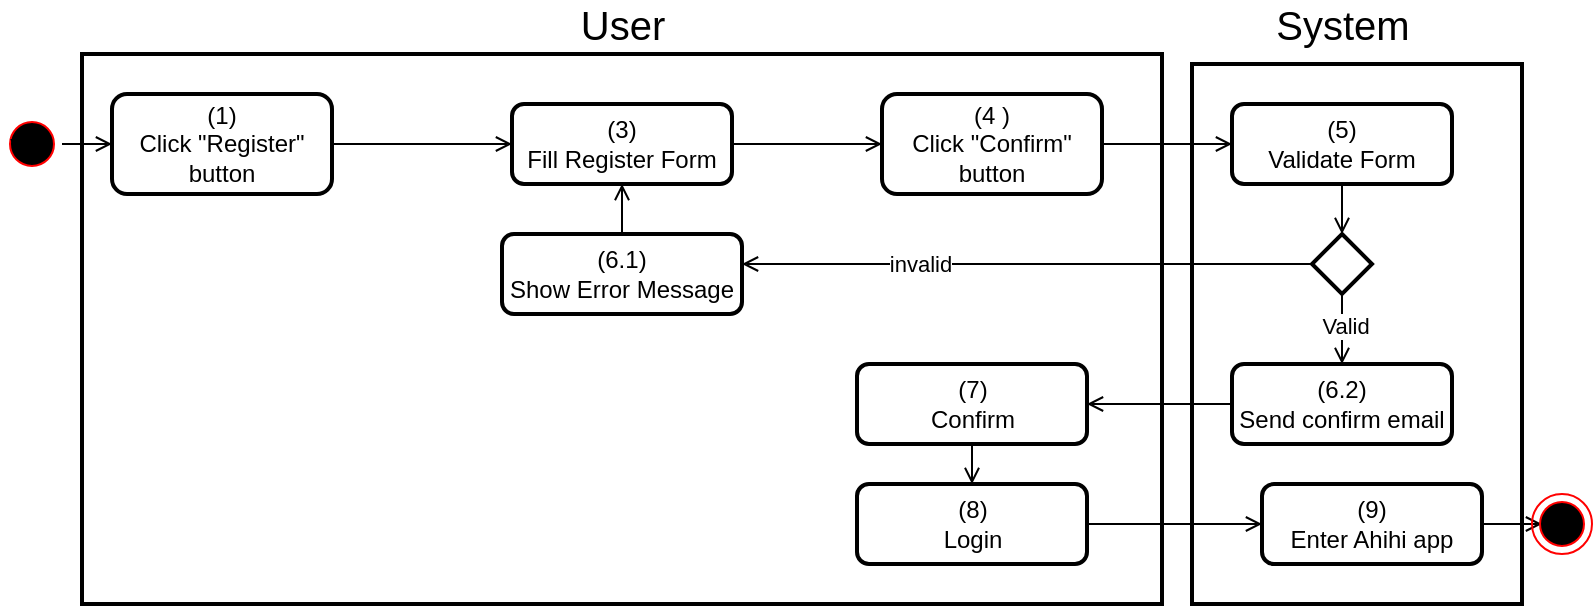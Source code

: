 <mxfile version="15.8.7" type="device" pages="41"><diagram id="tNcizdreIRRw5BSWFx0q" name="Register"><mxGraphModel dx="1102" dy="905" grid="1" gridSize="10" guides="1" tooltips="1" connect="1" arrows="1" fold="1" page="1" pageScale="1" pageWidth="850" pageHeight="1100" math="0" shadow="0"><root><mxCell id="y39XE2C0XXxM0WnL6evH-0"/><mxCell id="y39XE2C0XXxM0WnL6evH-1" parent="y39XE2C0XXxM0WnL6evH-0"/><mxCell id="KrgO_qygwG7kZSfYUCWB-0" value="" style="rounded=0;whiteSpace=wrap;html=1;strokeWidth=2;" parent="y39XE2C0XXxM0WnL6evH-1" vertex="1"><mxGeometry x="620" y="420" width="165" height="270" as="geometry"/></mxCell><mxCell id="KrgO_qygwG7kZSfYUCWB-1" value="" style="rounded=0;whiteSpace=wrap;html=1;strokeWidth=2;" parent="y39XE2C0XXxM0WnL6evH-1" vertex="1"><mxGeometry x="65" y="415" width="540" height="275" as="geometry"/></mxCell><mxCell id="KrgO_qygwG7kZSfYUCWB-2" value="&lt;font style=&quot;font-size: 20px&quot;&gt;User&lt;/font&gt;" style="text;html=1;align=center;verticalAlign=middle;resizable=0;points=[];autosize=1;strokeColor=none;fillColor=none;" parent="y39XE2C0XXxM0WnL6evH-1" vertex="1"><mxGeometry x="305" y="390" width="60" height="20" as="geometry"/></mxCell><mxCell id="KrgO_qygwG7kZSfYUCWB-3" value="&lt;font style=&quot;font-size: 20px&quot;&gt;System&lt;/font&gt;" style="text;html=1;align=center;verticalAlign=middle;resizable=0;points=[];autosize=1;strokeColor=none;fillColor=none;" parent="y39XE2C0XXxM0WnL6evH-1" vertex="1"><mxGeometry x="655" y="390" width="80" height="20" as="geometry"/></mxCell><mxCell id="KrgO_qygwG7kZSfYUCWB-4" style="edgeStyle=orthogonalEdgeStyle;rounded=0;orthogonalLoop=1;jettySize=auto;html=1;fontSize=20;endArrow=open;endFill=0;" parent="y39XE2C0XXxM0WnL6evH-1" source="KrgO_qygwG7kZSfYUCWB-5" target="KrgO_qygwG7kZSfYUCWB-8" edge="1"><mxGeometry relative="1" as="geometry"/></mxCell><mxCell id="KrgO_qygwG7kZSfYUCWB-5" value="v&amp;nbsp; &amp;nbsp; &amp;nbsp;" style="ellipse;html=1;shape=startState;fillColor=#000000;strokeColor=#ff0000;rounded=0;" parent="y39XE2C0XXxM0WnL6evH-1" vertex="1"><mxGeometry x="25" y="445" width="30" height="30" as="geometry"/></mxCell><mxCell id="KrgO_qygwG7kZSfYUCWB-7" value="" style="edgeStyle=orthogonalEdgeStyle;rounded=0;orthogonalLoop=1;jettySize=auto;html=1;fontSize=20;endArrow=open;endFill=0;entryX=0;entryY=0.5;entryDx=0;entryDy=0;" parent="y39XE2C0XXxM0WnL6evH-1" source="KrgO_qygwG7kZSfYUCWB-8" target="mwFO3uRSW4k6dKmwvwdl-0" edge="1"><mxGeometry relative="1" as="geometry"><mxPoint x="215" y="460" as="targetPoint"/></mxGeometry></mxCell><mxCell id="KrgO_qygwG7kZSfYUCWB-8" value="(1)&lt;br&gt;Click &quot;Register&quot; button" style="rounded=1;whiteSpace=wrap;html=1;strokeWidth=2;" parent="y39XE2C0XXxM0WnL6evH-1" vertex="1"><mxGeometry x="80" y="435" width="110" height="50" as="geometry"/></mxCell><mxCell id="KrgO_qygwG7kZSfYUCWB-10" value="" style="edgeStyle=orthogonalEdgeStyle;rounded=0;orthogonalLoop=1;jettySize=auto;html=1;fontSize=20;endArrow=open;endFill=0;" parent="y39XE2C0XXxM0WnL6evH-1" source="KrgO_qygwG7kZSfYUCWB-11" target="KrgO_qygwG7kZSfYUCWB-16" edge="1"><mxGeometry relative="1" as="geometry"/></mxCell><mxCell id="KrgO_qygwG7kZSfYUCWB-11" value="(5)&lt;br&gt;Validate Form" style="rounded=1;whiteSpace=wrap;html=1;strokeWidth=2;" parent="y39XE2C0XXxM0WnL6evH-1" vertex="1"><mxGeometry x="640" y="440" width="110" height="40" as="geometry"/></mxCell><mxCell id="KrgO_qygwG7kZSfYUCWB-14" value="" style="edgeStyle=orthogonalEdgeStyle;rounded=0;orthogonalLoop=1;jettySize=auto;html=1;fontSize=20;endArrow=open;endFill=0;" parent="y39XE2C0XXxM0WnL6evH-1" source="KrgO_qygwG7kZSfYUCWB-16" target="KrgO_qygwG7kZSfYUCWB-18" edge="1"><mxGeometry relative="1" as="geometry"/></mxCell><mxCell id="KrgO_qygwG7kZSfYUCWB-15" value="&amp;nbsp;Valid" style="edgeLabel;html=1;align=center;verticalAlign=middle;resizable=0;points=[];" parent="KrgO_qygwG7kZSfYUCWB-14" vertex="1" connectable="0"><mxGeometry x="-0.314" relative="1" as="geometry"><mxPoint as="offset"/></mxGeometry></mxCell><mxCell id="mwFO3uRSW4k6dKmwvwdl-8" style="edgeStyle=orthogonalEdgeStyle;rounded=0;orthogonalLoop=1;jettySize=auto;html=1;endArrow=open;endFill=0;" parent="y39XE2C0XXxM0WnL6evH-1" source="KrgO_qygwG7kZSfYUCWB-16" target="KrgO_qygwG7kZSfYUCWB-20" edge="1"><mxGeometry relative="1" as="geometry"><Array as="points"><mxPoint x="570" y="520"/><mxPoint x="570" y="520"/></Array></mxGeometry></mxCell><mxCell id="mwFO3uRSW4k6dKmwvwdl-9" value="invalid" style="edgeLabel;html=1;align=center;verticalAlign=middle;resizable=0;points=[];" parent="mwFO3uRSW4k6dKmwvwdl-8" vertex="1" connectable="0"><mxGeometry x="0.642" y="-1" relative="1" as="geometry"><mxPoint x="38" y="1" as="offset"/></mxGeometry></mxCell><mxCell id="KrgO_qygwG7kZSfYUCWB-16" value="" style="rhombus;whiteSpace=wrap;html=1;rounded=0;strokeWidth=2;" parent="y39XE2C0XXxM0WnL6evH-1" vertex="1"><mxGeometry x="680" y="505" width="30" height="30" as="geometry"/></mxCell><mxCell id="mwFO3uRSW4k6dKmwvwdl-10" style="edgeStyle=orthogonalEdgeStyle;rounded=0;orthogonalLoop=1;jettySize=auto;html=1;endArrow=open;endFill=0;" parent="y39XE2C0XXxM0WnL6evH-1" source="KrgO_qygwG7kZSfYUCWB-18" target="KrgO_qygwG7kZSfYUCWB-22" edge="1"><mxGeometry relative="1" as="geometry"/></mxCell><mxCell id="KrgO_qygwG7kZSfYUCWB-18" value="(6.2)&lt;br&gt;Send confirm email" style="rounded=1;whiteSpace=wrap;html=1;strokeWidth=2;" parent="y39XE2C0XXxM0WnL6evH-1" vertex="1"><mxGeometry x="640" y="570" width="110" height="40" as="geometry"/></mxCell><mxCell id="mwFO3uRSW4k6dKmwvwdl-5" value="" style="edgeStyle=orthogonalEdgeStyle;rounded=0;orthogonalLoop=1;jettySize=auto;html=1;endArrow=open;endFill=0;entryX=0.5;entryY=1;entryDx=0;entryDy=0;" parent="y39XE2C0XXxM0WnL6evH-1" source="KrgO_qygwG7kZSfYUCWB-20" target="mwFO3uRSW4k6dKmwvwdl-0" edge="1"><mxGeometry relative="1" as="geometry"><mxPoint x="275" y="485" as="targetPoint"/></mxGeometry></mxCell><mxCell id="KrgO_qygwG7kZSfYUCWB-20" value="(6.1)&lt;br&gt;Show Error Message" style="rounded=1;whiteSpace=wrap;html=1;strokeWidth=2;" parent="y39XE2C0XXxM0WnL6evH-1" vertex="1"><mxGeometry x="275" y="505" width="120" height="40" as="geometry"/></mxCell><mxCell id="mwFO3uRSW4k6dKmwvwdl-11" value="" style="edgeStyle=orthogonalEdgeStyle;rounded=0;orthogonalLoop=1;jettySize=auto;html=1;endArrow=open;endFill=0;" parent="y39XE2C0XXxM0WnL6evH-1" source="KrgO_qygwG7kZSfYUCWB-22" target="KrgO_qygwG7kZSfYUCWB-23" edge="1"><mxGeometry relative="1" as="geometry"/></mxCell><mxCell id="KrgO_qygwG7kZSfYUCWB-22" value="(7)&lt;br&gt;Confirm" style="rounded=1;whiteSpace=wrap;html=1;strokeWidth=2;" parent="y39XE2C0XXxM0WnL6evH-1" vertex="1"><mxGeometry x="452.5" y="570" width="115" height="40" as="geometry"/></mxCell><mxCell id="gFEhSUw1E-nJ3x8btd1f-2" style="edgeStyle=orthogonalEdgeStyle;rounded=0;orthogonalLoop=1;jettySize=auto;html=1;endArrow=open;endFill=0;" parent="y39XE2C0XXxM0WnL6evH-1" source="KrgO_qygwG7kZSfYUCWB-23" target="gFEhSUw1E-nJ3x8btd1f-1" edge="1"><mxGeometry relative="1" as="geometry"/></mxCell><mxCell id="KrgO_qygwG7kZSfYUCWB-23" value="(8)&lt;br&gt;Login" style="rounded=1;whiteSpace=wrap;html=1;strokeWidth=2;" parent="y39XE2C0XXxM0WnL6evH-1" vertex="1"><mxGeometry x="452.5" y="630" width="115" height="40" as="geometry"/></mxCell><mxCell id="mwFO3uRSW4k6dKmwvwdl-3" value="" style="edgeStyle=orthogonalEdgeStyle;rounded=0;orthogonalLoop=1;jettySize=auto;html=1;endArrow=open;endFill=0;" parent="y39XE2C0XXxM0WnL6evH-1" source="mwFO3uRSW4k6dKmwvwdl-0" target="mwFO3uRSW4k6dKmwvwdl-2" edge="1"><mxGeometry relative="1" as="geometry"/></mxCell><mxCell id="mwFO3uRSW4k6dKmwvwdl-0" value="(3)&lt;br&gt;Fill Register Form" style="rounded=1;whiteSpace=wrap;html=1;strokeWidth=2;" parent="y39XE2C0XXxM0WnL6evH-1" vertex="1"><mxGeometry x="280" y="440" width="110" height="40" as="geometry"/></mxCell><mxCell id="mwFO3uRSW4k6dKmwvwdl-4" style="edgeStyle=orthogonalEdgeStyle;rounded=0;orthogonalLoop=1;jettySize=auto;html=1;entryX=0;entryY=0.5;entryDx=0;entryDy=0;endArrow=open;endFill=0;" parent="y39XE2C0XXxM0WnL6evH-1" source="mwFO3uRSW4k6dKmwvwdl-2" target="KrgO_qygwG7kZSfYUCWB-11" edge="1"><mxGeometry relative="1" as="geometry"/></mxCell><mxCell id="mwFO3uRSW4k6dKmwvwdl-2" value="(4 )&lt;br&gt;Click &quot;Confirm&quot; button" style="rounded=1;whiteSpace=wrap;html=1;strokeWidth=2;" parent="y39XE2C0XXxM0WnL6evH-1" vertex="1"><mxGeometry x="465" y="435" width="110" height="50" as="geometry"/></mxCell><mxCell id="gFEhSUw1E-nJ3x8btd1f-3" style="edgeStyle=orthogonalEdgeStyle;rounded=0;orthogonalLoop=1;jettySize=auto;html=1;endArrow=open;endFill=0;" parent="y39XE2C0XXxM0WnL6evH-1" source="gFEhSUw1E-nJ3x8btd1f-1" edge="1"><mxGeometry relative="1" as="geometry"><mxPoint x="795" y="650" as="targetPoint"/></mxGeometry></mxCell><mxCell id="gFEhSUw1E-nJ3x8btd1f-1" value="(9)&lt;br&gt;Enter Ahihi app" style="rounded=1;whiteSpace=wrap;html=1;strokeWidth=2;" parent="y39XE2C0XXxM0WnL6evH-1" vertex="1"><mxGeometry x="655" y="630" width="110" height="40" as="geometry"/></mxCell><mxCell id="2XXupBxTBPpfDC6a8AhA-0" value="" style="ellipse;html=1;shape=endState;fillColor=#000000;strokeColor=#ff0000;" parent="y39XE2C0XXxM0WnL6evH-1" vertex="1"><mxGeometry x="790" y="635" width="30" height="30" as="geometry"/></mxCell></root></mxGraphModel></diagram><diagram id="cmVBbQH2fBeXw6ei3MfF" name="Login"><mxGraphModel dx="1102" dy="905" grid="1" gridSize="10" guides="1" tooltips="1" connect="1" arrows="1" fold="1" page="1" pageScale="1" pageWidth="850" pageHeight="1100" math="0" shadow="0"><root><mxCell id="0"/><mxCell id="1" parent="0"/><mxCell id="x7AzqWzQDpRiL7BFsMhY-2" value="" style="rounded=0;whiteSpace=wrap;html=1;strokeWidth=2;" parent="1" vertex="1"><mxGeometry x="360" y="270" width="300" height="220" as="geometry"/></mxCell><mxCell id="x7AzqWzQDpRiL7BFsMhY-1" value="" style="rounded=0;whiteSpace=wrap;html=1;strokeWidth=2;" parent="1" vertex="1"><mxGeometry x="60" y="270" width="265" height="220" as="geometry"/></mxCell><mxCell id="x7AzqWzQDpRiL7BFsMhY-3" value="&lt;font style=&quot;font-size: 20px&quot;&gt;User&lt;/font&gt;" style="text;html=1;align=center;verticalAlign=middle;resizable=0;points=[];autosize=1;strokeColor=none;fillColor=none;" parent="1" vertex="1"><mxGeometry x="162.5" y="240" width="60" height="20" as="geometry"/></mxCell><mxCell id="x7AzqWzQDpRiL7BFsMhY-4" value="&lt;font style=&quot;font-size: 20px&quot;&gt;System&lt;/font&gt;" style="text;html=1;align=center;verticalAlign=middle;resizable=0;points=[];autosize=1;strokeColor=none;fillColor=none;" parent="1" vertex="1"><mxGeometry x="530" y="240" width="80" height="20" as="geometry"/></mxCell><mxCell id="x7AzqWzQDpRiL7BFsMhY-20" style="edgeStyle=orthogonalEdgeStyle;rounded=0;orthogonalLoop=1;jettySize=auto;html=1;fontSize=20;endArrow=open;endFill=0;" parent="1" source="x7AzqWzQDpRiL7BFsMhY-5" target="x7AzqWzQDpRiL7BFsMhY-8" edge="1"><mxGeometry relative="1" as="geometry"/></mxCell><mxCell id="x7AzqWzQDpRiL7BFsMhY-5" value="v&amp;nbsp; &amp;nbsp; &amp;nbsp;" style="ellipse;html=1;shape=startState;fillColor=#000000;strokeColor=#ff0000;rounded=0;" parent="1" vertex="1"><mxGeometry x="20" y="285" width="30" height="30" as="geometry"/></mxCell><mxCell id="x7AzqWzQDpRiL7BFsMhY-18" value="" style="edgeStyle=orthogonalEdgeStyle;rounded=0;orthogonalLoop=1;jettySize=auto;html=1;fontSize=20;endArrow=open;endFill=0;" parent="1" source="x7AzqWzQDpRiL7BFsMhY-8" target="x7AzqWzQDpRiL7BFsMhY-9" edge="1"><mxGeometry relative="1" as="geometry"/></mxCell><mxCell id="x7AzqWzQDpRiL7BFsMhY-8" value="(1)&lt;br&gt;Fill Login Form" style="rounded=1;whiteSpace=wrap;html=1;strokeWidth=2;" parent="1" vertex="1"><mxGeometry x="75" y="280" width="110" height="40" as="geometry"/></mxCell><mxCell id="6LETCcHScKjm5cmCJoWF-1" style="edgeStyle=orthogonalEdgeStyle;rounded=0;orthogonalLoop=1;jettySize=auto;html=1;entryX=0;entryY=0.5;entryDx=0;entryDy=0;endArrow=open;endFill=0;" edge="1" parent="1" source="x7AzqWzQDpRiL7BFsMhY-9" target="x7AzqWzQDpRiL7BFsMhY-10"><mxGeometry relative="1" as="geometry"/></mxCell><mxCell id="x7AzqWzQDpRiL7BFsMhY-9" value="(2)&lt;br&gt;Click &quot;Login&quot; button" style="rounded=1;whiteSpace=wrap;html=1;strokeWidth=2;" parent="1" vertex="1"><mxGeometry x="205" y="280" width="110" height="40" as="geometry"/></mxCell><mxCell id="x7AzqWzQDpRiL7BFsMhY-12" value="" style="edgeStyle=orthogonalEdgeStyle;rounded=0;orthogonalLoop=1;jettySize=auto;html=1;fontSize=20;endArrow=open;endFill=0;" parent="1" source="x7AzqWzQDpRiL7BFsMhY-10" target="x7AzqWzQDpRiL7BFsMhY-11" edge="1"><mxGeometry relative="1" as="geometry"/></mxCell><mxCell id="x7AzqWzQDpRiL7BFsMhY-10" value="(3)&lt;br&gt;Validate Account" style="rounded=1;whiteSpace=wrap;html=1;strokeWidth=2;" parent="1" vertex="1"><mxGeometry x="520" y="280" width="110" height="40" as="geometry"/></mxCell><mxCell id="x7AzqWzQDpRiL7BFsMhY-13" style="edgeStyle=orthogonalEdgeStyle;rounded=0;orthogonalLoop=1;jettySize=auto;html=1;fontSize=20;endArrow=open;endFill=0;entryX=0.994;entryY=0.617;entryDx=0;entryDy=0;entryPerimeter=0;" parent="1" source="x7AzqWzQDpRiL7BFsMhY-11" target="x7AzqWzQDpRiL7BFsMhY-23" edge="1"><mxGeometry relative="1" as="geometry"><mxPoint x="330" y="375" as="targetPoint"/><Array as="points"><mxPoint x="530" y="375"/><mxPoint x="530" y="375"/></Array></mxGeometry></mxCell><mxCell id="x7AzqWzQDpRiL7BFsMhY-21" value="Invalid" style="edgeLabel;html=1;align=center;verticalAlign=middle;resizable=0;points=[];" parent="x7AzqWzQDpRiL7BFsMhY-13" vertex="1" connectable="0"><mxGeometry x="-0.068" y="-2" relative="1" as="geometry"><mxPoint x="-4" y="2" as="offset"/></mxGeometry></mxCell><mxCell id="x7AzqWzQDpRiL7BFsMhY-17" value="" style="edgeStyle=orthogonalEdgeStyle;rounded=0;orthogonalLoop=1;jettySize=auto;html=1;fontSize=20;endArrow=open;endFill=0;" parent="1" source="x7AzqWzQDpRiL7BFsMhY-11" target="x7AzqWzQDpRiL7BFsMhY-16" edge="1"><mxGeometry relative="1" as="geometry"/></mxCell><mxCell id="x7AzqWzQDpRiL7BFsMhY-22" value="&amp;nbsp;Valid&amp;nbsp;" style="edgeLabel;html=1;align=center;verticalAlign=middle;resizable=0;points=[];" parent="x7AzqWzQDpRiL7BFsMhY-17" vertex="1" connectable="0"><mxGeometry x="-0.314" relative="1" as="geometry"><mxPoint as="offset"/></mxGeometry></mxCell><mxCell id="x7AzqWzQDpRiL7BFsMhY-11" value="" style="rhombus;whiteSpace=wrap;html=1;rounded=0;strokeWidth=2;" parent="1" vertex="1"><mxGeometry x="560" y="360" width="30" height="30" as="geometry"/></mxCell><mxCell id="x7AzqWzQDpRiL7BFsMhY-19" style="edgeStyle=orthogonalEdgeStyle;rounded=0;orthogonalLoop=1;jettySize=auto;html=1;fontSize=20;endArrow=open;endFill=0;" parent="1" source="x7AzqWzQDpRiL7BFsMhY-16" edge="1"><mxGeometry relative="1" as="geometry"><mxPoint x="685" y="450" as="targetPoint"/></mxGeometry></mxCell><mxCell id="x7AzqWzQDpRiL7BFsMhY-16" value="(4)&lt;br&gt;Enter Ahihi app" style="rounded=1;whiteSpace=wrap;html=1;strokeWidth=2;" parent="1" vertex="1"><mxGeometry x="520" y="430" width="110" height="40" as="geometry"/></mxCell><mxCell id="x7AzqWzQDpRiL7BFsMhY-24" value="" style="edgeStyle=orthogonalEdgeStyle;rounded=0;orthogonalLoop=1;jettySize=auto;html=1;fontSize=20;endArrow=open;endFill=0;" parent="1" source="x7AzqWzQDpRiL7BFsMhY-23" target="x7AzqWzQDpRiL7BFsMhY-8" edge="1"><mxGeometry relative="1" as="geometry"/></mxCell><mxCell id="x7AzqWzQDpRiL7BFsMhY-23" value="(3.1)&lt;br&gt;Show Error Message" style="rounded=1;whiteSpace=wrap;html=1;strokeWidth=2;" parent="1" vertex="1"><mxGeometry x="368" y="350" width="115" height="40" as="geometry"/></mxCell><mxCell id="KwThmKlEPrGhslOo3HGN-1" value="" style="ellipse;html=1;shape=endState;fillColor=#000000;strokeColor=#ff0000;" parent="1" vertex="1"><mxGeometry x="680" y="435" width="30" height="30" as="geometry"/></mxCell></root></mxGraphModel></diagram><diagram id="ZQeNVJdE01kmAvakSb2Z" name="Login by API"><mxGraphModel dx="1102" dy="905" grid="1" gridSize="10" guides="1" tooltips="1" connect="1" arrows="1" fold="1" page="1" pageScale="1" pageWidth="850" pageHeight="1100" math="0" shadow="0"><root><mxCell id="gXHzNuHi8wT8lvinyqU--0"/><mxCell id="gXHzNuHi8wT8lvinyqU--1" parent="gXHzNuHi8wT8lvinyqU--0"/><mxCell id="nQgMaOra39DGiMxE9-4f-0" value="" style="rounded=0;whiteSpace=wrap;html=1;" parent="gXHzNuHi8wT8lvinyqU--1" vertex="1"><mxGeometry x="340" y="280" width="450" height="220" as="geometry"/></mxCell><mxCell id="nQgMaOra39DGiMxE9-4f-1" value="" style="rounded=0;whiteSpace=wrap;html=1;strokeWidth=2;" parent="gXHzNuHi8wT8lvinyqU--1" vertex="1"><mxGeometry x="40" y="280" width="265" height="220" as="geometry"/></mxCell><mxCell id="nQgMaOra39DGiMxE9-4f-2" value="&lt;font style=&quot;font-size: 20px&quot;&gt;User&lt;/font&gt;" style="text;html=1;align=center;verticalAlign=middle;resizable=0;points=[];autosize=1;strokeColor=none;fillColor=none;" parent="gXHzNuHi8wT8lvinyqU--1" vertex="1"><mxGeometry x="142.5" y="250" width="60" height="20" as="geometry"/></mxCell><mxCell id="nQgMaOra39DGiMxE9-4f-3" value="&lt;font style=&quot;font-size: 20px&quot;&gt;System&lt;/font&gt;" style="text;html=1;align=center;verticalAlign=middle;resizable=0;points=[];autosize=1;strokeColor=none;fillColor=none;" parent="gXHzNuHi8wT8lvinyqU--1" vertex="1"><mxGeometry x="520" y="250" width="80" height="20" as="geometry"/></mxCell><mxCell id="nQgMaOra39DGiMxE9-4f-4" style="edgeStyle=orthogonalEdgeStyle;rounded=0;orthogonalLoop=1;jettySize=auto;html=1;fontSize=20;endArrow=open;endFill=0;" parent="gXHzNuHi8wT8lvinyqU--1" source="nQgMaOra39DGiMxE9-4f-5" target="nQgMaOra39DGiMxE9-4f-8" edge="1"><mxGeometry relative="1" as="geometry"/></mxCell><mxCell id="nQgMaOra39DGiMxE9-4f-5" value="v&amp;nbsp; &amp;nbsp; &amp;nbsp;" style="ellipse;html=1;shape=startState;fillColor=#000000;strokeColor=#ff0000;rounded=0;" parent="gXHzNuHi8wT8lvinyqU--1" vertex="1"><mxGeometry y="300" width="30" height="30" as="geometry"/></mxCell><mxCell id="nQgMaOra39DGiMxE9-4f-7" value="" style="edgeStyle=orthogonalEdgeStyle;rounded=0;orthogonalLoop=1;jettySize=auto;html=1;fontSize=20;endArrow=open;endFill=0;" parent="gXHzNuHi8wT8lvinyqU--1" source="nQgMaOra39DGiMxE9-4f-8" target="nQgMaOra39DGiMxE9-4f-9" edge="1"><mxGeometry relative="1" as="geometry"/></mxCell><mxCell id="nQgMaOra39DGiMxE9-4f-8" value="(1)&lt;br&gt;Choose another&lt;br&gt;login method" style="rounded=1;whiteSpace=wrap;html=1;strokeWidth=2;" parent="gXHzNuHi8wT8lvinyqU--1" vertex="1"><mxGeometry x="55" y="290" width="110" height="50" as="geometry"/></mxCell><mxCell id="v4VNiaMcbmb_YvuaEDBd-9" style="edgeStyle=orthogonalEdgeStyle;rounded=0;orthogonalLoop=1;jettySize=auto;html=1;entryX=0;entryY=0.5;entryDx=0;entryDy=0;endArrow=open;endFill=0;" parent="gXHzNuHi8wT8lvinyqU--1" source="nQgMaOra39DGiMxE9-4f-9" target="nQgMaOra39DGiMxE9-4f-11" edge="1"><mxGeometry relative="1" as="geometry"/></mxCell><mxCell id="nQgMaOra39DGiMxE9-4f-9" value="(2)&lt;br&gt;Follow login method API Guide" style="rounded=1;whiteSpace=wrap;html=1;strokeWidth=2;" parent="gXHzNuHi8wT8lvinyqU--1" vertex="1"><mxGeometry x="185" y="290" width="110" height="50" as="geometry"/></mxCell><mxCell id="nQgMaOra39DGiMxE9-4f-23" value="" style="edgeStyle=orthogonalEdgeStyle;rounded=0;orthogonalLoop=1;jettySize=auto;html=1;endArrow=open;endFill=0;" parent="gXHzNuHi8wT8lvinyqU--1" source="nQgMaOra39DGiMxE9-4f-11" target="nQgMaOra39DGiMxE9-4f-22" edge="1"><mxGeometry relative="1" as="geometry"/></mxCell><mxCell id="nQgMaOra39DGiMxE9-4f-11" value="(3)&lt;br&gt;Get Account data" style="rounded=1;whiteSpace=wrap;html=1;strokeWidth=2;" parent="gXHzNuHi8wT8lvinyqU--1" vertex="1"><mxGeometry x="355" y="295" width="110" height="40" as="geometry"/></mxCell><mxCell id="nQgMaOra39DGiMxE9-4f-17" style="edgeStyle=orthogonalEdgeStyle;rounded=0;orthogonalLoop=1;jettySize=auto;html=1;fontSize=20;endArrow=open;endFill=0;" parent="gXHzNuHi8wT8lvinyqU--1" source="nQgMaOra39DGiMxE9-4f-18" edge="1"><mxGeometry relative="1" as="geometry"><mxPoint x="815" y="452.5" as="targetPoint"/></mxGeometry></mxCell><mxCell id="nQgMaOra39DGiMxE9-4f-18" value="(4)&lt;br&gt;Enter Ahihi app" style="rounded=1;whiteSpace=wrap;html=1;strokeWidth=2;" parent="gXHzNuHi8wT8lvinyqU--1" vertex="1"><mxGeometry x="665" y="432.5" width="110" height="40" as="geometry"/></mxCell><mxCell id="v4VNiaMcbmb_YvuaEDBd-2" value="" style="edgeStyle=orthogonalEdgeStyle;rounded=0;orthogonalLoop=1;jettySize=auto;html=1;endArrow=open;endFill=0;" parent="gXHzNuHi8wT8lvinyqU--1" source="nQgMaOra39DGiMxE9-4f-22" target="v4VNiaMcbmb_YvuaEDBd-1" edge="1"><mxGeometry relative="1" as="geometry"/></mxCell><mxCell id="v4VNiaMcbmb_YvuaEDBd-3" value="True" style="edgeLabel;html=1;align=center;verticalAlign=middle;resizable=0;points=[];" parent="v4VNiaMcbmb_YvuaEDBd-2" vertex="1" connectable="0"><mxGeometry x="0.423" relative="1" as="geometry"><mxPoint x="-16" as="offset"/></mxGeometry></mxCell><mxCell id="v4VNiaMcbmb_YvuaEDBd-7" style="edgeStyle=orthogonalEdgeStyle;rounded=0;orthogonalLoop=1;jettySize=auto;html=1;entryX=0.5;entryY=1;entryDx=0;entryDy=0;endArrow=open;endFill=0;" parent="gXHzNuHi8wT8lvinyqU--1" source="nQgMaOra39DGiMxE9-4f-22" target="nQgMaOra39DGiMxE9-4f-8" edge="1"><mxGeometry relative="1" as="geometry"/></mxCell><mxCell id="v4VNiaMcbmb_YvuaEDBd-8" value="False" style="edgeLabel;html=1;align=center;verticalAlign=middle;resizable=0;points=[];" parent="v4VNiaMcbmb_YvuaEDBd-7" vertex="1" connectable="0"><mxGeometry x="-0.02" relative="1" as="geometry"><mxPoint x="24" as="offset"/></mxGeometry></mxCell><mxCell id="nQgMaOra39DGiMxE9-4f-22" value="" style="rhombus;whiteSpace=wrap;html=1;strokeWidth=2;" parent="gXHzNuHi8wT8lvinyqU--1" vertex="1"><mxGeometry x="395" y="370" width="30" height="30" as="geometry"/></mxCell><mxCell id="nQgMaOra39DGiMxE9-4f-32" style="edgeStyle=orthogonalEdgeStyle;rounded=0;orthogonalLoop=1;jettySize=auto;html=1;endArrow=open;endFill=0;" parent="gXHzNuHi8wT8lvinyqU--1" source="nQgMaOra39DGiMxE9-4f-24" target="nQgMaOra39DGiMxE9-4f-18" edge="1"><mxGeometry relative="1" as="geometry"/></mxCell><mxCell id="nQgMaOra39DGiMxE9-4f-24" value="(4.1)&lt;br&gt;Saved Account Data" style="rounded=1;whiteSpace=wrap;html=1;strokeWidth=2;" parent="gXHzNuHi8wT8lvinyqU--1" vertex="1"><mxGeometry x="520" y="430" width="110" height="45" as="geometry"/></mxCell><mxCell id="nQgMaOra39DGiMxE9-4f-31" value="" style="edgeStyle=orthogonalEdgeStyle;rounded=0;orthogonalLoop=1;jettySize=auto;html=1;endArrow=open;endFill=0;" parent="gXHzNuHi8wT8lvinyqU--1" source="nQgMaOra39DGiMxE9-4f-26" target="nQgMaOra39DGiMxE9-4f-30" edge="1"><mxGeometry relative="1" as="geometry"/></mxCell><mxCell id="nQgMaOra39DGiMxE9-4f-26" value="(4.2)&lt;br&gt;Unknown Account" style="rounded=1;whiteSpace=wrap;html=1;strokeWidth=2;" parent="gXHzNuHi8wT8lvinyqU--1" vertex="1"><mxGeometry x="520" y="365" width="110" height="40" as="geometry"/></mxCell><mxCell id="nQgMaOra39DGiMxE9-4f-33" value="" style="edgeStyle=orthogonalEdgeStyle;rounded=0;orthogonalLoop=1;jettySize=auto;html=1;endArrow=open;endFill=0;" parent="gXHzNuHi8wT8lvinyqU--1" source="nQgMaOra39DGiMxE9-4f-30" target="nQgMaOra39DGiMxE9-4f-18" edge="1"><mxGeometry relative="1" as="geometry"/></mxCell><mxCell id="nQgMaOra39DGiMxE9-4f-30" value="(5)&lt;br&gt;Save Account Data" style="rounded=1;whiteSpace=wrap;html=1;strokeWidth=2;" parent="gXHzNuHi8wT8lvinyqU--1" vertex="1"><mxGeometry x="665" y="362.5" width="110" height="45" as="geometry"/></mxCell><mxCell id="v4VNiaMcbmb_YvuaEDBd-5" style="edgeStyle=orthogonalEdgeStyle;rounded=0;orthogonalLoop=1;jettySize=auto;html=1;entryX=-0.003;entryY=0.663;entryDx=0;entryDy=0;entryPerimeter=0;endArrow=open;endFill=0;" parent="gXHzNuHi8wT8lvinyqU--1" source="v4VNiaMcbmb_YvuaEDBd-1" target="nQgMaOra39DGiMxE9-4f-26" edge="1"><mxGeometry relative="1" as="geometry"><Array as="points"><mxPoint x="520" y="385"/></Array></mxGeometry></mxCell><mxCell id="v4VNiaMcbmb_YvuaEDBd-6" value="" style="edgeStyle=orthogonalEdgeStyle;rounded=0;orthogonalLoop=1;jettySize=auto;html=1;endArrow=open;endFill=0;" parent="gXHzNuHi8wT8lvinyqU--1" source="v4VNiaMcbmb_YvuaEDBd-1" target="nQgMaOra39DGiMxE9-4f-24" edge="1"><mxGeometry relative="1" as="geometry"><Array as="points"><mxPoint x="490" y="450"/><mxPoint x="575" y="450"/></Array></mxGeometry></mxCell><mxCell id="v4VNiaMcbmb_YvuaEDBd-1" value="" style="rhombus;whiteSpace=wrap;html=1;strokeWidth=2;" parent="gXHzNuHi8wT8lvinyqU--1" vertex="1"><mxGeometry x="475" y="370" width="30" height="30" as="geometry"/></mxCell><mxCell id="fWySQw3h65pD838pMFW5-0" value="" style="ellipse;html=1;shape=endState;fillColor=#000000;strokeColor=#ff0000;" parent="gXHzNuHi8wT8lvinyqU--1" vertex="1"><mxGeometry x="810" y="437.5" width="30" height="30" as="geometry"/></mxCell></root></mxGraphModel></diagram><diagram id="vNNXZ1eulNQvDSuORf_8" name="Forgot Password"><mxGraphModel dx="1102" dy="905" grid="1" gridSize="10" guides="1" tooltips="1" connect="1" arrows="1" fold="1" page="1" pageScale="1" pageWidth="850" pageHeight="1100" math="0" shadow="0"><root><mxCell id="a8qg8DbvDf3Fc6ItXYrm-0"/><mxCell id="a8qg8DbvDf3Fc6ItXYrm-1" parent="a8qg8DbvDf3Fc6ItXYrm-0"/><mxCell id="w1UTR9-Y7WTdLrvcxhWA-0" value="" style="rounded=0;whiteSpace=wrap;html=1;" parent="a8qg8DbvDf3Fc6ItXYrm-1" vertex="1"><mxGeometry x="557" y="220" width="363" height="360" as="geometry"/></mxCell><mxCell id="w1UTR9-Y7WTdLrvcxhWA-1" value="" style="rounded=0;whiteSpace=wrap;html=1;strokeWidth=2;" parent="a8qg8DbvDf3Fc6ItXYrm-1" vertex="1"><mxGeometry x="57" y="220" width="480" height="360" as="geometry"/></mxCell><mxCell id="w1UTR9-Y7WTdLrvcxhWA-2" value="&lt;font style=&quot;font-size: 20px&quot;&gt;User&lt;/font&gt;" style="text;html=1;align=center;verticalAlign=middle;resizable=0;points=[];autosize=1;strokeColor=none;fillColor=none;" parent="a8qg8DbvDf3Fc6ItXYrm-1" vertex="1"><mxGeometry x="283" y="190" width="60" height="20" as="geometry"/></mxCell><mxCell id="w1UTR9-Y7WTdLrvcxhWA-3" value="&lt;font style=&quot;font-size: 20px&quot;&gt;System&lt;/font&gt;" style="text;html=1;align=center;verticalAlign=middle;resizable=0;points=[];autosize=1;strokeColor=none;fillColor=none;" parent="a8qg8DbvDf3Fc6ItXYrm-1" vertex="1"><mxGeometry x="720" y="190" width="80" height="20" as="geometry"/></mxCell><mxCell id="w1UTR9-Y7WTdLrvcxhWA-4" style="edgeStyle=orthogonalEdgeStyle;rounded=0;orthogonalLoop=1;jettySize=auto;html=1;fontSize=20;endArrow=open;endFill=0;" parent="a8qg8DbvDf3Fc6ItXYrm-1" source="w1UTR9-Y7WTdLrvcxhWA-5" target="w1UTR9-Y7WTdLrvcxhWA-8" edge="1"><mxGeometry relative="1" as="geometry"/></mxCell><mxCell id="w1UTR9-Y7WTdLrvcxhWA-5" value="v&amp;nbsp; &amp;nbsp; &amp;nbsp;" style="ellipse;html=1;shape=startState;fillColor=#000000;strokeColor=#ff0000;rounded=0;" parent="a8qg8DbvDf3Fc6ItXYrm-1" vertex="1"><mxGeometry x="17" y="245" width="30" height="30" as="geometry"/></mxCell><mxCell id="ob5_Z--7RxQF7Uquq7aI-8" style="edgeStyle=orthogonalEdgeStyle;rounded=0;orthogonalLoop=1;jettySize=auto;html=1;endArrow=open;endFill=0;" parent="a8qg8DbvDf3Fc6ItXYrm-1" source="w1UTR9-Y7WTdLrvcxhWA-8" target="w1UTR9-Y7WTdLrvcxhWA-33" edge="1"><mxGeometry relative="1" as="geometry"/></mxCell><mxCell id="w1UTR9-Y7WTdLrvcxhWA-8" value="(1)&lt;br&gt;Click &quot;Forgot Password&quot; button" style="rounded=1;whiteSpace=wrap;html=1;strokeWidth=2;" parent="a8qg8DbvDf3Fc6ItXYrm-1" vertex="1"><mxGeometry x="72" y="240" width="195" height="40" as="geometry"/></mxCell><mxCell id="w1UTR9-Y7WTdLrvcxhWA-37" style="edgeStyle=orthogonalEdgeStyle;rounded=0;orthogonalLoop=1;jettySize=auto;html=1;endArrow=open;endFill=0;" parent="a8qg8DbvDf3Fc6ItXYrm-1" source="w1UTR9-Y7WTdLrvcxhWA-33" target="w1UTR9-Y7WTdLrvcxhWA-36" edge="1"><mxGeometry relative="1" as="geometry"/></mxCell><mxCell id="w1UTR9-Y7WTdLrvcxhWA-33" value="(2)&lt;br&gt;Fill &quot;Mail&quot;&lt;br&gt;Text Box" style="rounded=1;whiteSpace=wrap;html=1;strokeWidth=2;" parent="a8qg8DbvDf3Fc6ItXYrm-1" vertex="1"><mxGeometry x="293" y="230" width="105" height="60" as="geometry"/></mxCell><mxCell id="zxlCxyx7acI_tnjFBLa9-11" style="edgeStyle=orthogonalEdgeStyle;rounded=0;orthogonalLoop=1;jettySize=auto;html=1;" parent="a8qg8DbvDf3Fc6ItXYrm-1" source="w1UTR9-Y7WTdLrvcxhWA-36" target="zxlCxyx7acI_tnjFBLa9-0" edge="1"><mxGeometry relative="1" as="geometry"/></mxCell><mxCell id="w1UTR9-Y7WTdLrvcxhWA-36" value="(3)&lt;br&gt;Click &quot;Confirm&quot; button" style="rounded=1;whiteSpace=wrap;html=1;strokeWidth=2;" parent="a8qg8DbvDf3Fc6ItXYrm-1" vertex="1"><mxGeometry x="423" y="230" width="105" height="60" as="geometry"/></mxCell><mxCell id="ob5_Z--7RxQF7Uquq7aI-16" style="edgeStyle=orthogonalEdgeStyle;rounded=0;orthogonalLoop=1;jettySize=auto;html=1;entryX=0;entryY=0.5;entryDx=0;entryDy=0;endArrow=open;endFill=0;" parent="a8qg8DbvDf3Fc6ItXYrm-1" source="ob5_Z--7RxQF7Uquq7aI-7" target="ob5_Z--7RxQF7Uquq7aI-15" edge="1"><mxGeometry relative="1" as="geometry"><Array as="points"><mxPoint x="490" y="405"/></Array></mxGeometry></mxCell><mxCell id="ob5_Z--7RxQF7Uquq7aI-7" value="(6)&lt;br&gt;Set new Password&lt;br&gt;in Password Form" style="rounded=1;whiteSpace=wrap;html=1;strokeWidth=2;" parent="a8qg8DbvDf3Fc6ItXYrm-1" vertex="1"><mxGeometry x="423" y="380" width="110" height="50" as="geometry"/></mxCell><mxCell id="ob5_Z--7RxQF7Uquq7aI-14" value="" style="edgeStyle=orthogonalEdgeStyle;rounded=0;orthogonalLoop=1;jettySize=auto;html=1;endArrow=open;endFill=0;" parent="a8qg8DbvDf3Fc6ItXYrm-1" source="ob5_Z--7RxQF7Uquq7aI-11" target="ob5_Z--7RxQF7Uquq7aI-7" edge="1"><mxGeometry relative="1" as="geometry"><Array as="points"><mxPoint x="440" y="515"/></Array></mxGeometry></mxCell><mxCell id="ob5_Z--7RxQF7Uquq7aI-19" value="Invalid" style="edgeLabel;html=1;align=center;verticalAlign=middle;resizable=0;points=[];" parent="ob5_Z--7RxQF7Uquq7aI-14" vertex="1" connectable="0"><mxGeometry x="-0.194" y="1" relative="1" as="geometry"><mxPoint as="offset"/></mxGeometry></mxCell><mxCell id="ob5_Z--7RxQF7Uquq7aI-22" value="" style="edgeStyle=orthogonalEdgeStyle;rounded=0;orthogonalLoop=1;jettySize=auto;html=1;endArrow=open;endFill=0;" parent="a8qg8DbvDf3Fc6ItXYrm-1" source="ob5_Z--7RxQF7Uquq7aI-11" target="ob5_Z--7RxQF7Uquq7aI-21" edge="1"><mxGeometry relative="1" as="geometry"/></mxCell><mxCell id="ob5_Z--7RxQF7Uquq7aI-23" value="Valid" style="edgeLabel;html=1;align=center;verticalAlign=middle;resizable=0;points=[];" parent="ob5_Z--7RxQF7Uquq7aI-22" vertex="1" connectable="0"><mxGeometry x="-0.254" relative="1" as="geometry"><mxPoint as="offset"/></mxGeometry></mxCell><mxCell id="ob5_Z--7RxQF7Uquq7aI-11" value="" style="rhombus;whiteSpace=wrap;html=1;rounded=0;" parent="a8qg8DbvDf3Fc6ItXYrm-1" vertex="1"><mxGeometry x="609.5" y="500" width="30" height="30" as="geometry"/></mxCell><mxCell id="ob5_Z--7RxQF7Uquq7aI-18" value="" style="edgeStyle=orthogonalEdgeStyle;rounded=0;orthogonalLoop=1;jettySize=auto;html=1;endArrow=open;endFill=0;" parent="a8qg8DbvDf3Fc6ItXYrm-1" source="ob5_Z--7RxQF7Uquq7aI-15" target="ob5_Z--7RxQF7Uquq7aI-11" edge="1"><mxGeometry relative="1" as="geometry"/></mxCell><mxCell id="ob5_Z--7RxQF7Uquq7aI-15" value="(7)&lt;br&gt;Check valid Keyword" style="rounded=1;whiteSpace=wrap;html=1;strokeWidth=2;" parent="a8qg8DbvDf3Fc6ItXYrm-1" vertex="1"><mxGeometry x="569.5" y="420" width="110" height="50" as="geometry"/></mxCell><mxCell id="zxlCxyx7acI_tnjFBLa9-17" value="" style="edgeStyle=orthogonalEdgeStyle;rounded=0;orthogonalLoop=1;jettySize=auto;html=1;endArrow=open;endFill=0;" parent="a8qg8DbvDf3Fc6ItXYrm-1" source="ob5_Z--7RxQF7Uquq7aI-21" target="zxlCxyx7acI_tnjFBLa9-7" edge="1"><mxGeometry relative="1" as="geometry"/></mxCell><mxCell id="ob5_Z--7RxQF7Uquq7aI-21" value="(8)&lt;br&gt;Save to Database" style="rounded=1;whiteSpace=wrap;html=1;strokeWidth=2;" parent="a8qg8DbvDf3Fc6ItXYrm-1" vertex="1"><mxGeometry x="679.5" y="490" width="110" height="50" as="geometry"/></mxCell><mxCell id="8fKJ8i-Ifmxi3DUdKbJ8-0" value="" style="ellipse;html=1;shape=endState;fillColor=#000000;strokeColor=#ff0000;" parent="a8qg8DbvDf3Fc6ItXYrm-1" vertex="1"><mxGeometry x="940" y="500" width="30" height="30" as="geometry"/></mxCell><mxCell id="zxlCxyx7acI_tnjFBLa9-2" value="" style="edgeStyle=orthogonalEdgeStyle;rounded=0;orthogonalLoop=1;jettySize=auto;html=1;" parent="a8qg8DbvDf3Fc6ItXYrm-1" source="zxlCxyx7acI_tnjFBLa9-0" target="zxlCxyx7acI_tnjFBLa9-1" edge="1"><mxGeometry relative="1" as="geometry"/></mxCell><mxCell id="zxlCxyx7acI_tnjFBLa9-0" value="(4)&lt;br&gt;Check valid Mail" style="rounded=1;whiteSpace=wrap;html=1;strokeWidth=2;" parent="a8qg8DbvDf3Fc6ItXYrm-1" vertex="1"><mxGeometry x="700" y="235" width="110" height="50" as="geometry"/></mxCell><mxCell id="zxlCxyx7acI_tnjFBLa9-9" style="edgeStyle=orthogonalEdgeStyle;rounded=0;orthogonalLoop=1;jettySize=auto;html=1;entryX=1;entryY=0.5;entryDx=0;entryDy=0;" parent="a8qg8DbvDf3Fc6ItXYrm-1" source="zxlCxyx7acI_tnjFBLa9-1" target="zxlCxyx7acI_tnjFBLa9-4" edge="1"><mxGeometry relative="1" as="geometry"><Array as="points"><mxPoint x="755" y="365"/></Array></mxGeometry></mxCell><mxCell id="zxlCxyx7acI_tnjFBLa9-15" value="Valid" style="edgeLabel;html=1;align=center;verticalAlign=middle;resizable=0;points=[];" parent="zxlCxyx7acI_tnjFBLa9-9" vertex="1" connectable="0"><mxGeometry x="0.02" relative="1" as="geometry"><mxPoint x="-13" as="offset"/></mxGeometry></mxCell><mxCell id="zxlCxyx7acI_tnjFBLa9-12" style="edgeStyle=orthogonalEdgeStyle;rounded=0;orthogonalLoop=1;jettySize=auto;html=1;entryX=1;entryY=0.5;entryDx=0;entryDy=0;" parent="a8qg8DbvDf3Fc6ItXYrm-1" source="zxlCxyx7acI_tnjFBLa9-1" target="zxlCxyx7acI_tnjFBLa9-10" edge="1"><mxGeometry relative="1" as="geometry"/></mxCell><mxCell id="zxlCxyx7acI_tnjFBLa9-14" value="Invalid" style="edgeLabel;html=1;align=center;verticalAlign=middle;resizable=0;points=[];" parent="zxlCxyx7acI_tnjFBLa9-12" vertex="1" connectable="0"><mxGeometry x="-0.15" relative="1" as="geometry"><mxPoint as="offset"/></mxGeometry></mxCell><mxCell id="zxlCxyx7acI_tnjFBLa9-1" value="" style="rhombus;whiteSpace=wrap;html=1;rounded=0;" parent="a8qg8DbvDf3Fc6ItXYrm-1" vertex="1"><mxGeometry x="740" y="300" width="30" height="30" as="geometry"/></mxCell><mxCell id="zxlCxyx7acI_tnjFBLa9-6" style="edgeStyle=orthogonalEdgeStyle;rounded=0;orthogonalLoop=1;jettySize=auto;html=1;entryX=0.5;entryY=0;entryDx=0;entryDy=0;" parent="a8qg8DbvDf3Fc6ItXYrm-1" source="zxlCxyx7acI_tnjFBLa9-4" target="ob5_Z--7RxQF7Uquq7aI-7" edge="1"><mxGeometry relative="1" as="geometry"><Array as="points"><mxPoint x="478" y="360"/></Array></mxGeometry></mxCell><mxCell id="zxlCxyx7acI_tnjFBLa9-4" value="(5.2)&lt;br&gt;Send Get Password URL" style="rounded=1;whiteSpace=wrap;html=1;strokeWidth=2;" parent="a8qg8DbvDf3Fc6ItXYrm-1" vertex="1"><mxGeometry x="569.5" y="340" width="110" height="50" as="geometry"/></mxCell><mxCell id="zxlCxyx7acI_tnjFBLa9-18" style="edgeStyle=orthogonalEdgeStyle;rounded=0;orthogonalLoop=1;jettySize=auto;html=1;endArrow=open;endFill=0;" parent="a8qg8DbvDf3Fc6ItXYrm-1" source="zxlCxyx7acI_tnjFBLa9-7" target="8fKJ8i-Ifmxi3DUdKbJ8-0" edge="1"><mxGeometry relative="1" as="geometry"/></mxCell><mxCell id="zxlCxyx7acI_tnjFBLa9-7" value="(9)&lt;br&gt;Display Confirm Message" style="rounded=1;whiteSpace=wrap;html=1;strokeWidth=2;" parent="a8qg8DbvDf3Fc6ItXYrm-1" vertex="1"><mxGeometry x="800" y="490" width="110" height="50" as="geometry"/></mxCell><mxCell id="zxlCxyx7acI_tnjFBLa9-13" style="edgeStyle=orthogonalEdgeStyle;rounded=0;orthogonalLoop=1;jettySize=auto;html=1;entryX=0.5;entryY=1;entryDx=0;entryDy=0;" parent="a8qg8DbvDf3Fc6ItXYrm-1" source="zxlCxyx7acI_tnjFBLa9-10" target="w1UTR9-Y7WTdLrvcxhWA-33" edge="1"><mxGeometry relative="1" as="geometry"/></mxCell><mxCell id="zxlCxyx7acI_tnjFBLa9-10" value="(5.1)&lt;br&gt;Show Error Message" style="rounded=1;whiteSpace=wrap;html=1;strokeWidth=2;" parent="a8qg8DbvDf3Fc6ItXYrm-1" vertex="1"><mxGeometry x="569.5" y="290" width="110" height="50" as="geometry"/></mxCell></root></mxGraphModel></diagram><diagram id="uyDCt7wEQaBAtHYzRLzE" name="Search data"><mxGraphModel dx="1102" dy="905" grid="1" gridSize="10" guides="1" tooltips="1" connect="1" arrows="1" fold="1" page="1" pageScale="1" pageWidth="850" pageHeight="1100" math="0" shadow="0"><root><mxCell id="z6E8HIsmzAShFYcAKuIr-0"/><mxCell id="z6E8HIsmzAShFYcAKuIr-1" parent="z6E8HIsmzAShFYcAKuIr-0"/><mxCell id="p0rRdoJDZSFnBCzWnDX_-0" value="" style="rounded=0;whiteSpace=wrap;html=1;strokeWidth=2;" parent="z6E8HIsmzAShFYcAKuIr-1" vertex="1"><mxGeometry x="550" y="400" width="140" height="280" as="geometry"/></mxCell><mxCell id="p0rRdoJDZSFnBCzWnDX_-1" value="" style="rounded=0;whiteSpace=wrap;html=1;strokeWidth=2;" parent="z6E8HIsmzAShFYcAKuIr-1" vertex="1"><mxGeometry x="140" y="400" width="390" height="275" as="geometry"/></mxCell><mxCell id="p0rRdoJDZSFnBCzWnDX_-2" value="&lt;font style=&quot;font-size: 20px&quot;&gt;User&lt;/font&gt;" style="text;html=1;align=center;verticalAlign=middle;resizable=0;points=[];autosize=1;strokeColor=none;fillColor=none;" parent="z6E8HIsmzAShFYcAKuIr-1" vertex="1"><mxGeometry x="305" y="370" width="60" height="20" as="geometry"/></mxCell><mxCell id="p0rRdoJDZSFnBCzWnDX_-3" value="&lt;font style=&quot;font-size: 20px&quot;&gt;System&lt;/font&gt;" style="text;html=1;align=center;verticalAlign=middle;resizable=0;points=[];autosize=1;strokeColor=none;fillColor=none;" parent="z6E8HIsmzAShFYcAKuIr-1" vertex="1"><mxGeometry x="575" y="370" width="80" height="20" as="geometry"/></mxCell><mxCell id="p0rRdoJDZSFnBCzWnDX_-4" value="v&amp;nbsp; &amp;nbsp; &amp;nbsp;" style="ellipse;html=1;shape=startState;fillColor=#000000;strokeColor=#ff0000;rounded=0;" parent="z6E8HIsmzAShFYcAKuIr-1" vertex="1"><mxGeometry x="110" y="410" width="30" height="30" as="geometry"/></mxCell><mxCell id="XGUEhO5SNqTqk_O7gwUu-10" value="" style="edgeStyle=orthogonalEdgeStyle;rounded=0;orthogonalLoop=1;jettySize=auto;html=1;endArrow=open;endFill=0;" parent="z6E8HIsmzAShFYcAKuIr-1" source="XGUEhO5SNqTqk_O7gwUu-0" target="XGUEhO5SNqTqk_O7gwUu-1" edge="1"><mxGeometry relative="1" as="geometry"/></mxCell><mxCell id="XGUEhO5SNqTqk_O7gwUu-0" value="(1)&lt;br&gt;Click &quot;Search&quot; button" style="rounded=1;whiteSpace=wrap;html=1;strokeWidth=2;" parent="z6E8HIsmzAShFYcAKuIr-1" vertex="1"><mxGeometry x="150" y="410" width="110" height="50" as="geometry"/></mxCell><mxCell id="XGUEhO5SNqTqk_O7gwUu-11" value="" style="edgeStyle=orthogonalEdgeStyle;rounded=0;orthogonalLoop=1;jettySize=auto;html=1;endArrow=open;endFill=0;" parent="z6E8HIsmzAShFYcAKuIr-1" source="XGUEhO5SNqTqk_O7gwUu-1" target="XGUEhO5SNqTqk_O7gwUu-2" edge="1"><mxGeometry relative="1" as="geometry"/></mxCell><mxCell id="XGUEhO5SNqTqk_O7gwUu-1" value="(2)&lt;br&gt;Fill data into Textbox" style="rounded=1;whiteSpace=wrap;html=1;strokeWidth=2;" parent="z6E8HIsmzAShFYcAKuIr-1" vertex="1"><mxGeometry x="280" y="410" width="110" height="50" as="geometry"/></mxCell><mxCell id="XGUEhO5SNqTqk_O7gwUu-12" value="" style="edgeStyle=orthogonalEdgeStyle;rounded=0;orthogonalLoop=1;jettySize=auto;html=1;endArrow=open;endFill=0;" parent="z6E8HIsmzAShFYcAKuIr-1" source="XGUEhO5SNqTqk_O7gwUu-2" target="XGUEhO5SNqTqk_O7gwUu-4" edge="1"><mxGeometry relative="1" as="geometry"/></mxCell><mxCell id="XGUEhO5SNqTqk_O7gwUu-2" value="(3)&lt;br&gt;Press Enter" style="rounded=1;whiteSpace=wrap;html=1;strokeWidth=2;" parent="z6E8HIsmzAShFYcAKuIr-1" vertex="1"><mxGeometry x="410" y="410" width="110" height="50" as="geometry"/></mxCell><mxCell id="XGUEhO5SNqTqk_O7gwUu-13" style="edgeStyle=orthogonalEdgeStyle;rounded=0;orthogonalLoop=1;jettySize=auto;html=1;entryX=1;entryY=0.5;entryDx=0;entryDy=0;endArrow=open;endFill=0;" parent="z6E8HIsmzAShFYcAKuIr-1" source="XGUEhO5SNqTqk_O7gwUu-4" target="XGUEhO5SNqTqk_O7gwUu-6" edge="1"><mxGeometry relative="1" as="geometry"><Array as="points"><mxPoint x="615" y="505"/></Array></mxGeometry></mxCell><mxCell id="XGUEhO5SNqTqk_O7gwUu-4" value="(4)&lt;br&gt;Search Data follow default filter" style="rounded=1;whiteSpace=wrap;html=1;strokeWidth=2;" parent="z6E8HIsmzAShFYcAKuIr-1" vertex="1"><mxGeometry x="560" y="410" width="110" height="50" as="geometry"/></mxCell><mxCell id="XGUEhO5SNqTqk_O7gwUu-16" value="" style="edgeStyle=orthogonalEdgeStyle;rounded=0;orthogonalLoop=1;jettySize=auto;html=1;endArrow=open;endFill=0;" parent="z6E8HIsmzAShFYcAKuIr-1" source="XGUEhO5SNqTqk_O7gwUu-5" target="XGUEhO5SNqTqk_O7gwUu-7" edge="1"><mxGeometry relative="1" as="geometry"/></mxCell><mxCell id="XGUEhO5SNqTqk_O7gwUu-5" value="(6)&lt;br&gt;Set Filter" style="rounded=1;whiteSpace=wrap;html=1;strokeWidth=2;" parent="z6E8HIsmzAShFYcAKuIr-1" vertex="1"><mxGeometry x="410" y="550" width="110" height="50" as="geometry"/></mxCell><mxCell id="XGUEhO5SNqTqk_O7gwUu-15" style="edgeStyle=orthogonalEdgeStyle;rounded=0;orthogonalLoop=1;jettySize=auto;html=1;entryX=0.5;entryY=0;entryDx=0;entryDy=0;endArrow=open;endFill=0;" parent="z6E8HIsmzAShFYcAKuIr-1" source="XGUEhO5SNqTqk_O7gwUu-6" target="XGUEhO5SNqTqk_O7gwUu-5" edge="1"><mxGeometry relative="1" as="geometry"/></mxCell><mxCell id="XGUEhO5SNqTqk_O7gwUu-6" value="(5)&lt;br&gt;Show searched data" style="rounded=1;whiteSpace=wrap;html=1;strokeWidth=2;" parent="z6E8HIsmzAShFYcAKuIr-1" vertex="1"><mxGeometry x="560" y="480" width="110" height="50" as="geometry"/></mxCell><mxCell id="WL6IPFIBtFjEXwslEzRP-3" value="" style="edgeStyle=orthogonalEdgeStyle;rounded=0;orthogonalLoop=1;jettySize=auto;html=1;endArrow=open;endFill=0;" parent="z6E8HIsmzAShFYcAKuIr-1" source="XGUEhO5SNqTqk_O7gwUu-7" target="XGUEhO5SNqTqk_O7gwUu-9" edge="1"><mxGeometry relative="1" as="geometry"/></mxCell><mxCell id="XGUEhO5SNqTqk_O7gwUu-7" value="(7)&lt;br&gt;Rearange Data follow custom filter" style="rounded=1;whiteSpace=wrap;html=1;strokeWidth=2;" parent="z6E8HIsmzAShFYcAKuIr-1" vertex="1"><mxGeometry x="560" y="550" width="110" height="50" as="geometry"/></mxCell><mxCell id="XGUEhO5SNqTqk_O7gwUu-18" style="edgeStyle=orthogonalEdgeStyle;rounded=0;orthogonalLoop=1;jettySize=auto;html=1;endArrow=open;endFill=0;" parent="z6E8HIsmzAShFYcAKuIr-1" source="XGUEhO5SNqTqk_O7gwUu-9" edge="1"><mxGeometry relative="1" as="geometry"><mxPoint x="700" y="645" as="targetPoint"/></mxGeometry></mxCell><mxCell id="XGUEhO5SNqTqk_O7gwUu-9" value="(8)&lt;br&gt;Show searched data" style="rounded=1;whiteSpace=wrap;html=1;strokeWidth=2;" parent="z6E8HIsmzAShFYcAKuIr-1" vertex="1"><mxGeometry x="560" y="620" width="110" height="50" as="geometry"/></mxCell><mxCell id="noSydaZawLpBdkk_u_C9-0" value="" style="ellipse;html=1;shape=endState;fillColor=#000000;strokeColor=#ff0000;" parent="z6E8HIsmzAShFYcAKuIr-1" vertex="1"><mxGeometry x="700" y="630" width="30" height="30" as="geometry"/></mxCell></root></mxGraphModel></diagram><diagram id="tqfmCIGxXPnxXYD9g3yy" name="Write Story"><mxGraphModel dx="1102" dy="905" grid="1" gridSize="10" guides="1" tooltips="1" connect="1" arrows="1" fold="1" page="1" pageScale="1" pageWidth="850" pageHeight="1100" math="0" shadow="0"><root><mxCell id="ff_-j76l60VUwjnxZjMc-0"/><mxCell id="ff_-j76l60VUwjnxZjMc-1" parent="ff_-j76l60VUwjnxZjMc-0"/><mxCell id="qwZnC071jjlVXgeCu7l2-0" value="" style="rounded=0;whiteSpace=wrap;html=1;strokeWidth=2;" parent="ff_-j76l60VUwjnxZjMc-1" vertex="1"><mxGeometry x="550" y="160" width="300" height="220" as="geometry"/></mxCell><mxCell id="qwZnC071jjlVXgeCu7l2-1" value="" style="rounded=0;whiteSpace=wrap;html=1;strokeWidth=2;" parent="ff_-j76l60VUwjnxZjMc-1" vertex="1"><mxGeometry x="140" y="160" width="390" height="220" as="geometry"/></mxCell><mxCell id="qwZnC071jjlVXgeCu7l2-2" value="&lt;font style=&quot;font-size: 20px&quot;&gt;User&lt;/font&gt;" style="text;html=1;align=center;verticalAlign=middle;resizable=0;points=[];autosize=1;strokeColor=none;fillColor=none;" parent="ff_-j76l60VUwjnxZjMc-1" vertex="1"><mxGeometry x="330" y="130" width="60" height="20" as="geometry"/></mxCell><mxCell id="qwZnC071jjlVXgeCu7l2-3" value="&lt;font style=&quot;font-size: 20px&quot;&gt;System&lt;/font&gt;" style="text;html=1;align=center;verticalAlign=middle;resizable=0;points=[];autosize=1;strokeColor=none;fillColor=none;" parent="ff_-j76l60VUwjnxZjMc-1" vertex="1"><mxGeometry x="580" y="130" width="80" height="20" as="geometry"/></mxCell><mxCell id="qwZnC071jjlVXgeCu7l2-4" style="edgeStyle=orthogonalEdgeStyle;rounded=0;orthogonalLoop=1;jettySize=auto;html=1;endArrow=open;endFill=0;" parent="ff_-j76l60VUwjnxZjMc-1" source="qwZnC071jjlVXgeCu7l2-5" target="qwZnC071jjlVXgeCu7l2-8" edge="1"><mxGeometry relative="1" as="geometry"/></mxCell><mxCell id="qwZnC071jjlVXgeCu7l2-5" value="v&amp;nbsp; &amp;nbsp; &amp;nbsp;" style="ellipse;html=1;shape=startState;fillColor=#000000;strokeColor=#ff0000;rounded=0;" parent="ff_-j76l60VUwjnxZjMc-1" vertex="1"><mxGeometry x="110" y="170" width="30" height="30" as="geometry"/></mxCell><mxCell id="qwZnC071jjlVXgeCu7l2-7" value="" style="edgeStyle=orthogonalEdgeStyle;rounded=0;orthogonalLoop=1;jettySize=auto;html=1;endArrow=open;endFill=0;" parent="ff_-j76l60VUwjnxZjMc-1" source="qwZnC071jjlVXgeCu7l2-8" target="qwZnC071jjlVXgeCu7l2-10" edge="1"><mxGeometry relative="1" as="geometry"/></mxCell><mxCell id="qwZnC071jjlVXgeCu7l2-8" value="(1)&lt;br&gt;Click Post textbox&amp;nbsp;" style="rounded=1;whiteSpace=wrap;html=1;strokeWidth=2;" parent="ff_-j76l60VUwjnxZjMc-1" vertex="1"><mxGeometry x="160" y="170" width="110" height="70" as="geometry"/></mxCell><mxCell id="qwZnC071jjlVXgeCu7l2-9" style="edgeStyle=orthogonalEdgeStyle;rounded=0;orthogonalLoop=1;jettySize=auto;html=1;entryX=0;entryY=0.5;entryDx=0;entryDy=0;endArrow=open;endFill=0;" parent="ff_-j76l60VUwjnxZjMc-1" source="qwZnC071jjlVXgeCu7l2-10" target="qwZnC071jjlVXgeCu7l2-13" edge="1"><mxGeometry relative="1" as="geometry"/></mxCell><mxCell id="qwZnC071jjlVXgeCu7l2-10" value="(2)&lt;br&gt;Fill comment in Textblock" style="rounded=1;whiteSpace=wrap;html=1;strokeWidth=2;" parent="ff_-j76l60VUwjnxZjMc-1" vertex="1"><mxGeometry x="280" y="170" width="110" height="70" as="geometry"/></mxCell><mxCell id="qwZnC071jjlVXgeCu7l2-11" value="" style="edgeStyle=orthogonalEdgeStyle;rounded=0;orthogonalLoop=1;jettySize=auto;html=1;endArrow=open;endFill=0;" parent="ff_-j76l60VUwjnxZjMc-1" source="qwZnC071jjlVXgeCu7l2-12" target="qwZnC071jjlVXgeCu7l2-18" edge="1"><mxGeometry relative="1" as="geometry"/></mxCell><mxCell id="qwZnC071jjlVXgeCu7l2-12" value="(4)&lt;br&gt;Save to database" style="rounded=1;whiteSpace=wrap;html=1;strokeWidth=2;" parent="ff_-j76l60VUwjnxZjMc-1" vertex="1"><mxGeometry x="730" y="169.38" width="110" height="70" as="geometry"/></mxCell><mxCell id="VvF8SjZLwwUIKJM6G8Ez-0" style="edgeStyle=orthogonalEdgeStyle;rounded=0;orthogonalLoop=1;jettySize=auto;html=1;endArrow=open;endFill=0;" edge="1" parent="ff_-j76l60VUwjnxZjMc-1" source="qwZnC071jjlVXgeCu7l2-13" target="qwZnC071jjlVXgeCu7l2-12"><mxGeometry relative="1" as="geometry"/></mxCell><mxCell id="qwZnC071jjlVXgeCu7l2-13" value="(3)&lt;br&gt;Press Enter" style="rounded=1;whiteSpace=wrap;html=1;strokeWidth=2;" parent="ff_-j76l60VUwjnxZjMc-1" vertex="1"><mxGeometry x="410" y="170" width="110" height="70" as="geometry"/></mxCell><mxCell id="qwZnC071jjlVXgeCu7l2-14" style="edgeStyle=orthogonalEdgeStyle;rounded=0;orthogonalLoop=1;jettySize=auto;html=1;endArrow=open;endFill=0;entryX=1;entryY=0.5;entryDx=0;entryDy=0;" parent="ff_-j76l60VUwjnxZjMc-1" source="qwZnC071jjlVXgeCu7l2-18" target="qwZnC071jjlVXgeCu7l2-21" edge="1"><mxGeometry relative="1" as="geometry"/></mxCell><mxCell id="qwZnC071jjlVXgeCu7l2-15" value="Error" style="edgeLabel;html=1;align=center;verticalAlign=middle;resizable=0;points=[];" parent="qwZnC071jjlVXgeCu7l2-14" vertex="1" connectable="0"><mxGeometry x="-0.255" relative="1" as="geometry"><mxPoint x="-6" as="offset"/></mxGeometry></mxCell><mxCell id="vClwMkO033E_OrPM7I8l-0" value="" style="edgeStyle=orthogonalEdgeStyle;rounded=0;orthogonalLoop=1;jettySize=auto;html=1;endArrow=open;endFill=0;" parent="ff_-j76l60VUwjnxZjMc-1" source="qwZnC071jjlVXgeCu7l2-18" target="qwZnC071jjlVXgeCu7l2-20" edge="1"><mxGeometry relative="1" as="geometry"/></mxCell><mxCell id="qwZnC071jjlVXgeCu7l2-18" value="" style="rhombus;whiteSpace=wrap;html=1;strokeWidth=2;" parent="ff_-j76l60VUwjnxZjMc-1" vertex="1"><mxGeometry x="767.5" y="253.75" width="35" height="32.5" as="geometry"/></mxCell><mxCell id="qwZnC071jjlVXgeCu7l2-19" style="edgeStyle=orthogonalEdgeStyle;rounded=0;orthogonalLoop=1;jettySize=auto;html=1;entryX=0.5;entryY=0;entryDx=0;entryDy=0;endArrow=open;endFill=0;" parent="ff_-j76l60VUwjnxZjMc-1" source="qwZnC071jjlVXgeCu7l2-20" edge="1"><mxGeometry relative="1" as="geometry"><mxPoint x="785" y="400" as="targetPoint"/></mxGeometry></mxCell><mxCell id="qwZnC071jjlVXgeCu7l2-20" value="(5.2)&lt;br&gt;Display comment" style="rounded=1;whiteSpace=wrap;html=1;strokeWidth=2;" parent="ff_-j76l60VUwjnxZjMc-1" vertex="1"><mxGeometry x="730" y="300.63" width="110" height="70" as="geometry"/></mxCell><mxCell id="qwZnC071jjlVXgeCu7l2-22" style="edgeStyle=orthogonalEdgeStyle;rounded=0;orthogonalLoop=1;jettySize=auto;html=1;endArrow=open;endFill=0;" parent="ff_-j76l60VUwjnxZjMc-1" source="qwZnC071jjlVXgeCu7l2-21" target="qwZnC071jjlVXgeCu7l2-10" edge="1"><mxGeometry relative="1" as="geometry"/></mxCell><mxCell id="qwZnC071jjlVXgeCu7l2-21" value="(5.1)&lt;br&gt;Display error message" style="rounded=1;whiteSpace=wrap;html=1;strokeWidth=2;" parent="ff_-j76l60VUwjnxZjMc-1" vertex="1"><mxGeometry x="565" y="245" width="110" height="50" as="geometry"/></mxCell><mxCell id="w6HYxG0sehzyaeNkQh_U-0" value="" style="ellipse;html=1;shape=endState;fillColor=#000000;strokeColor=#ff0000;" parent="ff_-j76l60VUwjnxZjMc-1" vertex="1"><mxGeometry x="770" y="400" width="30" height="30" as="geometry"/></mxCell></root></mxGraphModel></diagram><diagram id="7K6S2wRkzXr3WCcY71mD" name="Write Comment"><mxGraphModel dx="1102" dy="905" grid="1" gridSize="10" guides="1" tooltips="1" connect="1" arrows="1" fold="1" page="1" pageScale="1" pageWidth="850" pageHeight="1100" math="0" shadow="0"><root><mxCell id="A6FCwnfI7vqI8Mq7rQXe-0"/><mxCell id="A6FCwnfI7vqI8Mq7rQXe-1" parent="A6FCwnfI7vqI8Mq7rQXe-0"/><mxCell id="oM68X1sEdmtiy_25bPBm-0" value="" style="rounded=0;whiteSpace=wrap;html=1;strokeWidth=2;" parent="A6FCwnfI7vqI8Mq7rQXe-1" vertex="1"><mxGeometry x="550" y="160" width="140" height="250" as="geometry"/></mxCell><mxCell id="oM68X1sEdmtiy_25bPBm-1" value="" style="rounded=0;whiteSpace=wrap;html=1;strokeWidth=2;" parent="A6FCwnfI7vqI8Mq7rQXe-1" vertex="1"><mxGeometry x="140" y="160" width="390" height="250" as="geometry"/></mxCell><mxCell id="oM68X1sEdmtiy_25bPBm-2" value="&lt;font style=&quot;font-size: 20px&quot;&gt;User&lt;/font&gt;" style="text;html=1;align=center;verticalAlign=middle;resizable=0;points=[];autosize=1;strokeColor=none;fillColor=none;" parent="A6FCwnfI7vqI8Mq7rQXe-1" vertex="1"><mxGeometry x="330" y="130" width="60" height="20" as="geometry"/></mxCell><mxCell id="oM68X1sEdmtiy_25bPBm-3" value="&lt;font style=&quot;font-size: 20px&quot;&gt;System&lt;/font&gt;" style="text;html=1;align=center;verticalAlign=middle;resizable=0;points=[];autosize=1;strokeColor=none;fillColor=none;" parent="A6FCwnfI7vqI8Mq7rQXe-1" vertex="1"><mxGeometry x="580" y="130" width="80" height="20" as="geometry"/></mxCell><mxCell id="oM68X1sEdmtiy_25bPBm-33" style="edgeStyle=orthogonalEdgeStyle;rounded=0;orthogonalLoop=1;jettySize=auto;html=1;endArrow=open;endFill=0;" parent="A6FCwnfI7vqI8Mq7rQXe-1" source="oM68X1sEdmtiy_25bPBm-4" target="oM68X1sEdmtiy_25bPBm-6" edge="1"><mxGeometry relative="1" as="geometry"/></mxCell><mxCell id="oM68X1sEdmtiy_25bPBm-4" value="v&amp;nbsp; &amp;nbsp; &amp;nbsp;" style="ellipse;html=1;shape=startState;fillColor=#000000;strokeColor=#ff0000;rounded=0;" parent="A6FCwnfI7vqI8Mq7rQXe-1" vertex="1"><mxGeometry x="110" y="170" width="30" height="30" as="geometry"/></mxCell><mxCell id="oM68X1sEdmtiy_25bPBm-8" value="" style="edgeStyle=orthogonalEdgeStyle;rounded=0;orthogonalLoop=1;jettySize=auto;html=1;endArrow=open;endFill=0;" parent="A6FCwnfI7vqI8Mq7rQXe-1" source="oM68X1sEdmtiy_25bPBm-6" target="oM68X1sEdmtiy_25bPBm-7" edge="1"><mxGeometry relative="1" as="geometry"/></mxCell><mxCell id="oM68X1sEdmtiy_25bPBm-6" value="(1)&lt;br&gt;Click &quot;Comment&quot; textblock to see comment" style="rounded=1;whiteSpace=wrap;html=1;strokeWidth=2;" parent="A6FCwnfI7vqI8Mq7rQXe-1" vertex="1"><mxGeometry x="160" y="170" width="110" height="70" as="geometry"/></mxCell><mxCell id="oM68X1sEdmtiy_25bPBm-17" style="edgeStyle=orthogonalEdgeStyle;rounded=0;orthogonalLoop=1;jettySize=auto;html=1;entryX=0;entryY=0.5;entryDx=0;entryDy=0;endArrow=open;endFill=0;" parent="A6FCwnfI7vqI8Mq7rQXe-1" source="oM68X1sEdmtiy_25bPBm-7" target="oM68X1sEdmtiy_25bPBm-16" edge="1"><mxGeometry relative="1" as="geometry"/></mxCell><mxCell id="oM68X1sEdmtiy_25bPBm-7" value="(2)&lt;br&gt;Fill comment in Textblock" style="rounded=1;whiteSpace=wrap;html=1;strokeWidth=2;" parent="A6FCwnfI7vqI8Mq7rQXe-1" vertex="1"><mxGeometry x="280" y="170" width="110" height="70" as="geometry"/></mxCell><mxCell id="oM68X1sEdmtiy_25bPBm-25" value="" style="edgeStyle=orthogonalEdgeStyle;rounded=0;orthogonalLoop=1;jettySize=auto;html=1;endArrow=open;endFill=0;" parent="A6FCwnfI7vqI8Mq7rQXe-1" source="oM68X1sEdmtiy_25bPBm-12" target="oM68X1sEdmtiy_25bPBm-24" edge="1"><mxGeometry relative="1" as="geometry"/></mxCell><mxCell id="oM68X1sEdmtiy_25bPBm-12" value="(4)&lt;br&gt;Save to database" style="rounded=1;whiteSpace=wrap;html=1;strokeWidth=2;" parent="A6FCwnfI7vqI8Mq7rQXe-1" vertex="1"><mxGeometry x="560" y="170" width="110" height="70" as="geometry"/></mxCell><mxCell id="Rrz9lME_ao7i52FqERDy-0" style="edgeStyle=orthogonalEdgeStyle;rounded=0;orthogonalLoop=1;jettySize=auto;html=1;endArrow=open;endFill=0;" edge="1" parent="A6FCwnfI7vqI8Mq7rQXe-1" source="oM68X1sEdmtiy_25bPBm-16" target="oM68X1sEdmtiy_25bPBm-12"><mxGeometry relative="1" as="geometry"/></mxCell><mxCell id="oM68X1sEdmtiy_25bPBm-16" value="(3)&lt;br&gt;Press Enter" style="rounded=1;whiteSpace=wrap;html=1;strokeWidth=2;" parent="A6FCwnfI7vqI8Mq7rQXe-1" vertex="1"><mxGeometry x="410" y="170" width="110" height="70" as="geometry"/></mxCell><mxCell id="oM68X1sEdmtiy_25bPBm-26" style="edgeStyle=orthogonalEdgeStyle;rounded=0;orthogonalLoop=1;jettySize=auto;html=1;endArrow=open;endFill=0;" parent="A6FCwnfI7vqI8Mq7rQXe-1" source="oM68X1sEdmtiy_25bPBm-24" target="oM68X1sEdmtiy_25bPBm-7" edge="1"><mxGeometry relative="1" as="geometry"/></mxCell><mxCell id="oM68X1sEdmtiy_25bPBm-27" value="Error" style="edgeLabel;html=1;align=center;verticalAlign=middle;resizable=0;points=[];" parent="oM68X1sEdmtiy_25bPBm-26" vertex="1" connectable="0"><mxGeometry x="-0.255" relative="1" as="geometry"><mxPoint x="-6" as="offset"/></mxGeometry></mxCell><mxCell id="ZC021egqxOWuThiJbL7U-0" value="" style="edgeStyle=orthogonalEdgeStyle;rounded=0;orthogonalLoop=1;jettySize=auto;html=1;endArrow=open;endFill=0;" parent="A6FCwnfI7vqI8Mq7rQXe-1" source="oM68X1sEdmtiy_25bPBm-24" target="oM68X1sEdmtiy_25bPBm-29" edge="1"><mxGeometry relative="1" as="geometry"/></mxCell><mxCell id="ZC021egqxOWuThiJbL7U-1" value="Success" style="edgeLabel;html=1;align=center;verticalAlign=middle;resizable=0;points=[];" parent="ZC021egqxOWuThiJbL7U-0" vertex="1" connectable="0"><mxGeometry x="0.258" y="2" relative="1" as="geometry"><mxPoint as="offset"/></mxGeometry></mxCell><mxCell id="oM68X1sEdmtiy_25bPBm-24" value="" style="rhombus;whiteSpace=wrap;html=1;strokeWidth=2;" parent="A6FCwnfI7vqI8Mq7rQXe-1" vertex="1"><mxGeometry x="597.5" y="260" width="35" height="32.5" as="geometry"/></mxCell><mxCell id="oM68X1sEdmtiy_25bPBm-32" style="edgeStyle=orthogonalEdgeStyle;rounded=0;orthogonalLoop=1;jettySize=auto;html=1;entryX=0.5;entryY=0;entryDx=0;entryDy=0;endArrow=open;endFill=0;" parent="A6FCwnfI7vqI8Mq7rQXe-1" source="oM68X1sEdmtiy_25bPBm-29" edge="1"><mxGeometry relative="1" as="geometry"><mxPoint x="620" y="440" as="targetPoint"/></mxGeometry></mxCell><mxCell id="oM68X1sEdmtiy_25bPBm-29" value="(5)&lt;br&gt;Display comment" style="rounded=1;whiteSpace=wrap;html=1;strokeWidth=2;" parent="A6FCwnfI7vqI8Mq7rQXe-1" vertex="1"><mxGeometry x="565" y="330" width="110" height="70" as="geometry"/></mxCell><mxCell id="VcbasRKQB_J2O-AWbk1h-0" value="" style="ellipse;html=1;shape=endState;fillColor=#000000;strokeColor=#ff0000;" parent="A6FCwnfI7vqI8Mq7rQXe-1" vertex="1"><mxGeometry x="605" y="440" width="30" height="30" as="geometry"/></mxCell></root></mxGraphModel></diagram><diagram id="fuKYbHSul1xqFPyFC9iK" name="Like"><mxGraphModel dx="1102" dy="905" grid="1" gridSize="10" guides="1" tooltips="1" connect="1" arrows="1" fold="1" page="1" pageScale="1" pageWidth="850" pageHeight="1100" math="0" shadow="0"><root><mxCell id="omTunbYAWKwT02ewyRzt-0"/><mxCell id="omTunbYAWKwT02ewyRzt-1" parent="omTunbYAWKwT02ewyRzt-0"/><mxCell id="omTunbYAWKwT02ewyRzt-2" value="" style="rounded=0;whiteSpace=wrap;html=1;strokeWidth=2;" parent="omTunbYAWKwT02ewyRzt-1" vertex="1"><mxGeometry x="550" y="160" width="140" height="250" as="geometry"/></mxCell><mxCell id="omTunbYAWKwT02ewyRzt-3" value="" style="rounded=0;whiteSpace=wrap;html=1;strokeWidth=2;" parent="omTunbYAWKwT02ewyRzt-1" vertex="1"><mxGeometry x="360" y="160" width="170" height="250" as="geometry"/></mxCell><mxCell id="omTunbYAWKwT02ewyRzt-4" value="&lt;font style=&quot;font-size: 20px&quot;&gt;User&lt;/font&gt;" style="text;html=1;align=center;verticalAlign=middle;resizable=0;points=[];autosize=1;strokeColor=none;fillColor=none;" parent="omTunbYAWKwT02ewyRzt-1" vertex="1"><mxGeometry x="425" y="130" width="60" height="20" as="geometry"/></mxCell><mxCell id="omTunbYAWKwT02ewyRzt-5" value="&lt;font style=&quot;font-size: 20px&quot;&gt;System&lt;/font&gt;" style="text;html=1;align=center;verticalAlign=middle;resizable=0;points=[];autosize=1;strokeColor=none;fillColor=none;" parent="omTunbYAWKwT02ewyRzt-1" vertex="1"><mxGeometry x="580" y="130" width="80" height="20" as="geometry"/></mxCell><mxCell id="_QdQl7OytjNQz7TruMBm-0" style="edgeStyle=orthogonalEdgeStyle;rounded=0;orthogonalLoop=1;jettySize=auto;html=1;endArrow=open;endFill=0;" parent="omTunbYAWKwT02ewyRzt-1" source="omTunbYAWKwT02ewyRzt-7" target="omTunbYAWKwT02ewyRzt-15" edge="1"><mxGeometry relative="1" as="geometry"/></mxCell><mxCell id="omTunbYAWKwT02ewyRzt-7" value="v&amp;nbsp; &amp;nbsp; &amp;nbsp;" style="ellipse;html=1;shape=startState;fillColor=#000000;strokeColor=#ff0000;rounded=0;" parent="omTunbYAWKwT02ewyRzt-1" vertex="1"><mxGeometry x="310" y="190" width="30" height="30" as="geometry"/></mxCell><mxCell id="omTunbYAWKwT02ewyRzt-13" value="" style="edgeStyle=orthogonalEdgeStyle;rounded=0;orthogonalLoop=1;jettySize=auto;html=1;endArrow=open;endFill=0;" parent="omTunbYAWKwT02ewyRzt-1" source="omTunbYAWKwT02ewyRzt-14" target="omTunbYAWKwT02ewyRzt-20" edge="1"><mxGeometry relative="1" as="geometry"/></mxCell><mxCell id="omTunbYAWKwT02ewyRzt-14" value="(2)&lt;br&gt;Save to database" style="rounded=1;whiteSpace=wrap;html=1;strokeWidth=2;" parent="omTunbYAWKwT02ewyRzt-1" vertex="1"><mxGeometry x="560" y="170" width="110" height="70" as="geometry"/></mxCell><mxCell id="09hUX5heG1WPByZsK5td-0" style="edgeStyle=orthogonalEdgeStyle;rounded=0;orthogonalLoop=1;jettySize=auto;html=1;endArrow=open;endFill=0;" parent="omTunbYAWKwT02ewyRzt-1" source="omTunbYAWKwT02ewyRzt-15" target="omTunbYAWKwT02ewyRzt-14" edge="1"><mxGeometry relative="1" as="geometry"/></mxCell><mxCell id="omTunbYAWKwT02ewyRzt-15" value="(1)&lt;br&gt;Click &quot;Like&quot; button" style="rounded=1;whiteSpace=wrap;html=1;strokeWidth=2;" parent="omTunbYAWKwT02ewyRzt-1" vertex="1"><mxGeometry x="390" y="170" width="110" height="70" as="geometry"/></mxCell><mxCell id="omTunbYAWKwT02ewyRzt-16" style="edgeStyle=orthogonalEdgeStyle;rounded=0;orthogonalLoop=1;jettySize=auto;html=1;endArrow=open;endFill=0;entryX=0.5;entryY=1;entryDx=0;entryDy=0;" parent="omTunbYAWKwT02ewyRzt-1" source="omTunbYAWKwT02ewyRzt-20" target="omTunbYAWKwT02ewyRzt-15" edge="1"><mxGeometry relative="1" as="geometry"><mxPoint x="335.034" y="240" as="targetPoint"/></mxGeometry></mxCell><mxCell id="omTunbYAWKwT02ewyRzt-17" value="Error" style="edgeLabel;html=1;align=center;verticalAlign=middle;resizable=0;points=[];" parent="omTunbYAWKwT02ewyRzt-16" vertex="1" connectable="0"><mxGeometry x="-0.255" relative="1" as="geometry"><mxPoint x="-6" as="offset"/></mxGeometry></mxCell><mxCell id="slKeYAtxeXdek4Le5hsp-0" style="edgeStyle=orthogonalEdgeStyle;rounded=0;orthogonalLoop=1;jettySize=auto;html=1;endArrow=open;endFill=0;" parent="omTunbYAWKwT02ewyRzt-1" source="omTunbYAWKwT02ewyRzt-20" target="omTunbYAWKwT02ewyRzt-22" edge="1"><mxGeometry relative="1" as="geometry"/></mxCell><mxCell id="slKeYAtxeXdek4Le5hsp-1" value="Success" style="edgeLabel;html=1;align=center;verticalAlign=middle;resizable=0;points=[];" parent="slKeYAtxeXdek4Le5hsp-0" vertex="1" connectable="0"><mxGeometry x="-0.821" y="1" relative="1" as="geometry"><mxPoint x="-1" y="3" as="offset"/></mxGeometry></mxCell><mxCell id="omTunbYAWKwT02ewyRzt-20" value="" style="rhombus;whiteSpace=wrap;html=1;strokeWidth=2;" parent="omTunbYAWKwT02ewyRzt-1" vertex="1"><mxGeometry x="597.5" y="260" width="35" height="32.5" as="geometry"/></mxCell><mxCell id="omTunbYAWKwT02ewyRzt-21" style="edgeStyle=orthogonalEdgeStyle;rounded=0;orthogonalLoop=1;jettySize=auto;html=1;entryX=0.5;entryY=0;entryDx=0;entryDy=0;endArrow=open;endFill=0;" parent="omTunbYAWKwT02ewyRzt-1" source="omTunbYAWKwT02ewyRzt-22" edge="1"><mxGeometry relative="1" as="geometry"><mxPoint x="615" y="430" as="targetPoint"/></mxGeometry></mxCell><mxCell id="omTunbYAWKwT02ewyRzt-22" value="(3)&lt;br&gt;Display Like list" style="rounded=1;whiteSpace=wrap;html=1;strokeWidth=2;" parent="omTunbYAWKwT02ewyRzt-1" vertex="1"><mxGeometry x="560" y="320" width="110" height="70" as="geometry"/></mxCell><mxCell id="XjKifLATeEmvykdbu2m9-0" value="" style="ellipse;html=1;shape=endState;fillColor=#000000;strokeColor=#ff0000;" parent="omTunbYAWKwT02ewyRzt-1" vertex="1"><mxGeometry x="600" y="430" width="30" height="30" as="geometry"/></mxCell></root></mxGraphModel></diagram><diagram id="Gh88pGgqq15gEGC00ia9" name="Dislike"><mxGraphModel dx="1102" dy="905" grid="1" gridSize="10" guides="1" tooltips="1" connect="1" arrows="1" fold="1" page="1" pageScale="1" pageWidth="850" pageHeight="1100" math="0" shadow="0"><root><mxCell id="sRfzP_aSHz6ECfRKBNXE-0"/><mxCell id="sRfzP_aSHz6ECfRKBNXE-1" parent="sRfzP_aSHz6ECfRKBNXE-0"/><mxCell id="Cf1NE_stJUbdFfFYjOoj-18" value="" style="rounded=0;whiteSpace=wrap;html=1;strokeWidth=2;" parent="sRfzP_aSHz6ECfRKBNXE-1" vertex="1"><mxGeometry x="560" y="170" width="140" height="250" as="geometry"/></mxCell><mxCell id="Cf1NE_stJUbdFfFYjOoj-19" value="" style="rounded=0;whiteSpace=wrap;html=1;strokeWidth=2;" parent="sRfzP_aSHz6ECfRKBNXE-1" vertex="1"><mxGeometry x="370" y="170" width="170" height="250" as="geometry"/></mxCell><mxCell id="Cf1NE_stJUbdFfFYjOoj-20" value="&lt;font style=&quot;font-size: 20px&quot;&gt;User&lt;/font&gt;" style="text;html=1;align=center;verticalAlign=middle;resizable=0;points=[];autosize=1;strokeColor=none;fillColor=none;" parent="sRfzP_aSHz6ECfRKBNXE-1" vertex="1"><mxGeometry x="435" y="140" width="60" height="20" as="geometry"/></mxCell><mxCell id="Cf1NE_stJUbdFfFYjOoj-21" value="&lt;font style=&quot;font-size: 20px&quot;&gt;System&lt;/font&gt;" style="text;html=1;align=center;verticalAlign=middle;resizable=0;points=[];autosize=1;strokeColor=none;fillColor=none;" parent="sRfzP_aSHz6ECfRKBNXE-1" vertex="1"><mxGeometry x="590" y="140" width="80" height="20" as="geometry"/></mxCell><mxCell id="Cf1NE_stJUbdFfFYjOoj-22" style="edgeStyle=orthogonalEdgeStyle;rounded=0;orthogonalLoop=1;jettySize=auto;html=1;endArrow=open;endFill=0;" parent="sRfzP_aSHz6ECfRKBNXE-1" source="Cf1NE_stJUbdFfFYjOoj-23" target="Cf1NE_stJUbdFfFYjOoj-28" edge="1"><mxGeometry relative="1" as="geometry"/></mxCell><mxCell id="Cf1NE_stJUbdFfFYjOoj-23" value="v&amp;nbsp; &amp;nbsp; &amp;nbsp;" style="ellipse;html=1;shape=startState;fillColor=#000000;strokeColor=#ff0000;rounded=0;" parent="sRfzP_aSHz6ECfRKBNXE-1" vertex="1"><mxGeometry x="320" y="200" width="30" height="30" as="geometry"/></mxCell><mxCell id="Cf1NE_stJUbdFfFYjOoj-25" value="" style="edgeStyle=orthogonalEdgeStyle;rounded=0;orthogonalLoop=1;jettySize=auto;html=1;endArrow=open;endFill=0;" parent="sRfzP_aSHz6ECfRKBNXE-1" source="Cf1NE_stJUbdFfFYjOoj-26" target="Cf1NE_stJUbdFfFYjOoj-33" edge="1"><mxGeometry relative="1" as="geometry"/></mxCell><mxCell id="Cf1NE_stJUbdFfFYjOoj-26" value="(2)&lt;br&gt;Save to database" style="rounded=1;whiteSpace=wrap;html=1;strokeWidth=2;" parent="sRfzP_aSHz6ECfRKBNXE-1" vertex="1"><mxGeometry x="570" y="180" width="110" height="70" as="geometry"/></mxCell><mxCell id="Cf1NE_stJUbdFfFYjOoj-27" style="edgeStyle=orthogonalEdgeStyle;rounded=0;orthogonalLoop=1;jettySize=auto;html=1;endArrow=open;endFill=0;" parent="sRfzP_aSHz6ECfRKBNXE-1" source="Cf1NE_stJUbdFfFYjOoj-28" target="Cf1NE_stJUbdFfFYjOoj-26" edge="1"><mxGeometry relative="1" as="geometry"/></mxCell><mxCell id="Cf1NE_stJUbdFfFYjOoj-28" value="(1)&lt;br&gt;Click &quot;Dislike&quot; button" style="rounded=1;whiteSpace=wrap;html=1;strokeWidth=2;" parent="sRfzP_aSHz6ECfRKBNXE-1" vertex="1"><mxGeometry x="400" y="180" width="110" height="70" as="geometry"/></mxCell><mxCell id="Cf1NE_stJUbdFfFYjOoj-29" style="edgeStyle=orthogonalEdgeStyle;rounded=0;orthogonalLoop=1;jettySize=auto;html=1;endArrow=open;endFill=0;entryX=0.5;entryY=1;entryDx=0;entryDy=0;" parent="sRfzP_aSHz6ECfRKBNXE-1" source="Cf1NE_stJUbdFfFYjOoj-33" target="Cf1NE_stJUbdFfFYjOoj-28" edge="1"><mxGeometry relative="1" as="geometry"><mxPoint x="345.034" y="250" as="targetPoint"/></mxGeometry></mxCell><mxCell id="Cf1NE_stJUbdFfFYjOoj-30" value="Error" style="edgeLabel;html=1;align=center;verticalAlign=middle;resizable=0;points=[];" parent="Cf1NE_stJUbdFfFYjOoj-29" vertex="1" connectable="0"><mxGeometry x="-0.255" relative="1" as="geometry"><mxPoint x="-6" as="offset"/></mxGeometry></mxCell><mxCell id="Cf1NE_stJUbdFfFYjOoj-31" style="edgeStyle=orthogonalEdgeStyle;rounded=0;orthogonalLoop=1;jettySize=auto;html=1;endArrow=open;endFill=0;" parent="sRfzP_aSHz6ECfRKBNXE-1" source="Cf1NE_stJUbdFfFYjOoj-33" target="Cf1NE_stJUbdFfFYjOoj-35" edge="1"><mxGeometry relative="1" as="geometry"/></mxCell><mxCell id="Cf1NE_stJUbdFfFYjOoj-32" value="Success" style="edgeLabel;html=1;align=center;verticalAlign=middle;resizable=0;points=[];" parent="Cf1NE_stJUbdFfFYjOoj-31" vertex="1" connectable="0"><mxGeometry x="-0.821" y="1" relative="1" as="geometry"><mxPoint x="-1" y="3" as="offset"/></mxGeometry></mxCell><mxCell id="Cf1NE_stJUbdFfFYjOoj-33" value="" style="rhombus;whiteSpace=wrap;html=1;strokeWidth=2;" parent="sRfzP_aSHz6ECfRKBNXE-1" vertex="1"><mxGeometry x="607.5" y="270" width="35" height="32.5" as="geometry"/></mxCell><mxCell id="Cf1NE_stJUbdFfFYjOoj-34" style="edgeStyle=orthogonalEdgeStyle;rounded=0;orthogonalLoop=1;jettySize=auto;html=1;entryX=0.5;entryY=0;entryDx=0;entryDy=0;endArrow=open;endFill=0;" parent="sRfzP_aSHz6ECfRKBNXE-1" source="Cf1NE_stJUbdFfFYjOoj-35" edge="1"><mxGeometry relative="1" as="geometry"><mxPoint x="625" y="440" as="targetPoint"/></mxGeometry></mxCell><mxCell id="Cf1NE_stJUbdFfFYjOoj-35" value="(3)&lt;br&gt;Display Dislike list" style="rounded=1;whiteSpace=wrap;html=1;strokeWidth=2;" parent="sRfzP_aSHz6ECfRKBNXE-1" vertex="1"><mxGeometry x="570" y="330" width="110" height="70" as="geometry"/></mxCell><mxCell id="VxNSvmECGTzcZyXG_bdZ-0" value="" style="ellipse;html=1;shape=endState;fillColor=#000000;strokeColor=#ff0000;" parent="sRfzP_aSHz6ECfRKBNXE-1" vertex="1"><mxGeometry x="610" y="440" width="30" height="30" as="geometry"/></mxCell></root></mxGraphModel></diagram><diagram id="311K7nV8SlGEF84yobcW" name="Follow"><mxGraphModel dx="630" dy="517" grid="1" gridSize="10" guides="1" tooltips="1" connect="1" arrows="1" fold="1" page="1" pageScale="1" pageWidth="850" pageHeight="1100" math="0" shadow="0"><root><mxCell id="lJoxRtbfloFHasJW9DdY-0"/><mxCell id="lJoxRtbfloFHasJW9DdY-1" parent="lJoxRtbfloFHasJW9DdY-0"/><mxCell id="H_JVHKvi-OwVrMDtXgnW-0" value="" style="rounded=0;whiteSpace=wrap;html=1;strokeWidth=2;" vertex="1" parent="lJoxRtbfloFHasJW9DdY-1"><mxGeometry x="560" y="170" width="140" height="250" as="geometry"/></mxCell><mxCell id="H_JVHKvi-OwVrMDtXgnW-1" value="" style="rounded=0;whiteSpace=wrap;html=1;strokeWidth=2;" vertex="1" parent="lJoxRtbfloFHasJW9DdY-1"><mxGeometry x="370" y="170" width="170" height="250" as="geometry"/></mxCell><mxCell id="H_JVHKvi-OwVrMDtXgnW-2" value="&lt;font style=&quot;font-size: 20px&quot;&gt;User&lt;/font&gt;" style="text;html=1;align=center;verticalAlign=middle;resizable=0;points=[];autosize=1;strokeColor=none;fillColor=none;" vertex="1" parent="lJoxRtbfloFHasJW9DdY-1"><mxGeometry x="435" y="140" width="60" height="20" as="geometry"/></mxCell><mxCell id="H_JVHKvi-OwVrMDtXgnW-3" value="&lt;font style=&quot;font-size: 20px&quot;&gt;System&lt;/font&gt;" style="text;html=1;align=center;verticalAlign=middle;resizable=0;points=[];autosize=1;strokeColor=none;fillColor=none;" vertex="1" parent="lJoxRtbfloFHasJW9DdY-1"><mxGeometry x="590" y="140" width="80" height="20" as="geometry"/></mxCell><mxCell id="H_JVHKvi-OwVrMDtXgnW-4" style="edgeStyle=orthogonalEdgeStyle;rounded=0;orthogonalLoop=1;jettySize=auto;html=1;endArrow=open;endFill=0;" edge="1" parent="lJoxRtbfloFHasJW9DdY-1" source="H_JVHKvi-OwVrMDtXgnW-5" target="H_JVHKvi-OwVrMDtXgnW-9"><mxGeometry relative="1" as="geometry"/></mxCell><mxCell id="H_JVHKvi-OwVrMDtXgnW-5" value="v&amp;nbsp; &amp;nbsp; &amp;nbsp;" style="ellipse;html=1;shape=startState;fillColor=#000000;strokeColor=#ff0000;rounded=0;" vertex="1" parent="lJoxRtbfloFHasJW9DdY-1"><mxGeometry x="320" y="200" width="30" height="30" as="geometry"/></mxCell><mxCell id="H_JVHKvi-OwVrMDtXgnW-6" value="" style="edgeStyle=orthogonalEdgeStyle;rounded=0;orthogonalLoop=1;jettySize=auto;html=1;endArrow=open;endFill=0;" edge="1" parent="lJoxRtbfloFHasJW9DdY-1" source="H_JVHKvi-OwVrMDtXgnW-7" target="H_JVHKvi-OwVrMDtXgnW-14"><mxGeometry relative="1" as="geometry"/></mxCell><mxCell id="H_JVHKvi-OwVrMDtXgnW-7" value="(2)&lt;br&gt;Save to Follow list" style="rounded=1;whiteSpace=wrap;html=1;strokeWidth=2;" vertex="1" parent="lJoxRtbfloFHasJW9DdY-1"><mxGeometry x="570" y="180" width="110" height="70" as="geometry"/></mxCell><mxCell id="H_JVHKvi-OwVrMDtXgnW-8" style="edgeStyle=orthogonalEdgeStyle;rounded=0;orthogonalLoop=1;jettySize=auto;html=1;endArrow=open;endFill=0;" edge="1" parent="lJoxRtbfloFHasJW9DdY-1" source="H_JVHKvi-OwVrMDtXgnW-9" target="H_JVHKvi-OwVrMDtXgnW-7"><mxGeometry relative="1" as="geometry"/></mxCell><mxCell id="H_JVHKvi-OwVrMDtXgnW-9" value="(1)&lt;br&gt;Click &quot;Follow&quot; button" style="rounded=1;whiteSpace=wrap;html=1;strokeWidth=2;" vertex="1" parent="lJoxRtbfloFHasJW9DdY-1"><mxGeometry x="400" y="180" width="110" height="70" as="geometry"/></mxCell><mxCell id="H_JVHKvi-OwVrMDtXgnW-10" style="edgeStyle=orthogonalEdgeStyle;rounded=0;orthogonalLoop=1;jettySize=auto;html=1;endArrow=open;endFill=0;entryX=0.5;entryY=1;entryDx=0;entryDy=0;" edge="1" parent="lJoxRtbfloFHasJW9DdY-1" source="H_JVHKvi-OwVrMDtXgnW-14" target="H_JVHKvi-OwVrMDtXgnW-9"><mxGeometry relative="1" as="geometry"><mxPoint x="345.034" y="250" as="targetPoint"/></mxGeometry></mxCell><mxCell id="H_JVHKvi-OwVrMDtXgnW-11" value="Error" style="edgeLabel;html=1;align=center;verticalAlign=middle;resizable=0;points=[];" vertex="1" connectable="0" parent="H_JVHKvi-OwVrMDtXgnW-10"><mxGeometry x="-0.255" relative="1" as="geometry"><mxPoint x="-6" as="offset"/></mxGeometry></mxCell><mxCell id="H_JVHKvi-OwVrMDtXgnW-12" style="edgeStyle=orthogonalEdgeStyle;rounded=0;orthogonalLoop=1;jettySize=auto;html=1;endArrow=open;endFill=0;" edge="1" parent="lJoxRtbfloFHasJW9DdY-1" source="H_JVHKvi-OwVrMDtXgnW-14"><mxGeometry relative="1" as="geometry"><mxPoint x="625" y="440" as="targetPoint"/></mxGeometry></mxCell><mxCell id="H_JVHKvi-OwVrMDtXgnW-13" value="Success" style="edgeLabel;html=1;align=center;verticalAlign=middle;resizable=0;points=[];" vertex="1" connectable="0" parent="H_JVHKvi-OwVrMDtXgnW-12"><mxGeometry x="-0.821" y="1" relative="1" as="geometry"><mxPoint x="-1" y="3" as="offset"/></mxGeometry></mxCell><mxCell id="H_JVHKvi-OwVrMDtXgnW-14" value="" style="rhombus;whiteSpace=wrap;html=1;strokeWidth=2;" vertex="1" parent="lJoxRtbfloFHasJW9DdY-1"><mxGeometry x="607.5" y="270" width="35" height="32.5" as="geometry"/></mxCell><mxCell id="H_JVHKvi-OwVrMDtXgnW-15" style="edgeStyle=orthogonalEdgeStyle;rounded=0;orthogonalLoop=1;jettySize=auto;html=1;entryX=0.5;entryY=0;entryDx=0;entryDy=0;endArrow=open;endFill=0;" edge="1" parent="lJoxRtbfloFHasJW9DdY-1"><mxGeometry relative="1" as="geometry"><mxPoint x="625" y="440" as="targetPoint"/><mxPoint x="625" y="400" as="sourcePoint"/></mxGeometry></mxCell><mxCell id="H_JVHKvi-OwVrMDtXgnW-17" value="" style="ellipse;html=1;shape=endState;fillColor=#000000;strokeColor=#ff0000;" vertex="1" parent="lJoxRtbfloFHasJW9DdY-1"><mxGeometry x="610" y="440" width="30" height="30" as="geometry"/></mxCell></root></mxGraphModel></diagram><diagram id="R3SkTKbN1bePIC-CnfCw" name="Report"><mxGraphModel dx="1102" dy="905" grid="1" gridSize="10" guides="1" tooltips="1" connect="1" arrows="1" fold="1" page="1" pageScale="1" pageWidth="850" pageHeight="1100" math="0" shadow="0"><root><mxCell id="-o_fzKTvcEWeXXZvRpSY-0"/><mxCell id="-o_fzKTvcEWeXXZvRpSY-1" parent="-o_fzKTvcEWeXXZvRpSY-0"/><mxCell id="FIbrWTdF66Ss41DEA5u8-0" value="" style="rounded=0;whiteSpace=wrap;html=1;strokeWidth=2;" parent="-o_fzKTvcEWeXXZvRpSY-1" vertex="1"><mxGeometry x="550" y="160" width="140" height="250" as="geometry"/></mxCell><mxCell id="FIbrWTdF66Ss41DEA5u8-1" value="" style="rounded=0;whiteSpace=wrap;html=1;strokeWidth=2;" parent="-o_fzKTvcEWeXXZvRpSY-1" vertex="1"><mxGeometry x="360" y="160" width="170" height="250" as="geometry"/></mxCell><mxCell id="FIbrWTdF66Ss41DEA5u8-2" value="&lt;font style=&quot;font-size: 20px&quot;&gt;User&lt;/font&gt;" style="text;html=1;align=center;verticalAlign=middle;resizable=0;points=[];autosize=1;strokeColor=none;fillColor=none;" parent="-o_fzKTvcEWeXXZvRpSY-1" vertex="1"><mxGeometry x="425" y="130" width="60" height="20" as="geometry"/></mxCell><mxCell id="FIbrWTdF66Ss41DEA5u8-3" value="&lt;font style=&quot;font-size: 20px&quot;&gt;System&lt;/font&gt;" style="text;html=1;align=center;verticalAlign=middle;resizable=0;points=[];autosize=1;strokeColor=none;fillColor=none;" parent="-o_fzKTvcEWeXXZvRpSY-1" vertex="1"><mxGeometry x="580" y="130" width="80" height="20" as="geometry"/></mxCell><mxCell id="FIbrWTdF66Ss41DEA5u8-4" style="edgeStyle=orthogonalEdgeStyle;rounded=0;orthogonalLoop=1;jettySize=auto;html=1;endArrow=open;endFill=0;" parent="-o_fzKTvcEWeXXZvRpSY-1" source="FIbrWTdF66Ss41DEA5u8-5" target="FIbrWTdF66Ss41DEA5u8-10" edge="1"><mxGeometry relative="1" as="geometry"/></mxCell><mxCell id="FIbrWTdF66Ss41DEA5u8-5" value="v&amp;nbsp; &amp;nbsp; &amp;nbsp;" style="ellipse;html=1;shape=startState;fillColor=#000000;strokeColor=#ff0000;rounded=0;" parent="-o_fzKTvcEWeXXZvRpSY-1" vertex="1"><mxGeometry x="310" y="190" width="30" height="30" as="geometry"/></mxCell><mxCell id="FIbrWTdF66Ss41DEA5u8-7" value="" style="edgeStyle=orthogonalEdgeStyle;rounded=0;orthogonalLoop=1;jettySize=auto;html=1;endArrow=open;endFill=0;" parent="-o_fzKTvcEWeXXZvRpSY-1" source="FIbrWTdF66Ss41DEA5u8-8" target="FIbrWTdF66Ss41DEA5u8-15" edge="1"><mxGeometry relative="1" as="geometry"/></mxCell><mxCell id="FIbrWTdF66Ss41DEA5u8-8" value="(2)&lt;br&gt;Save to database" style="rounded=1;whiteSpace=wrap;html=1;strokeWidth=2;" parent="-o_fzKTvcEWeXXZvRpSY-1" vertex="1"><mxGeometry x="560" y="170" width="110" height="70" as="geometry"/></mxCell><mxCell id="FIbrWTdF66Ss41DEA5u8-9" style="edgeStyle=orthogonalEdgeStyle;rounded=0;orthogonalLoop=1;jettySize=auto;html=1;endArrow=open;endFill=0;" parent="-o_fzKTvcEWeXXZvRpSY-1" source="FIbrWTdF66Ss41DEA5u8-10" target="FIbrWTdF66Ss41DEA5u8-8" edge="1"><mxGeometry relative="1" as="geometry"/></mxCell><mxCell id="FIbrWTdF66Ss41DEA5u8-10" value="(1)&lt;br&gt;Click &quot;Report&quot; button" style="rounded=1;whiteSpace=wrap;html=1;strokeWidth=2;" parent="-o_fzKTvcEWeXXZvRpSY-1" vertex="1"><mxGeometry x="390" y="170" width="110" height="70" as="geometry"/></mxCell><mxCell id="FIbrWTdF66Ss41DEA5u8-11" style="edgeStyle=orthogonalEdgeStyle;rounded=0;orthogonalLoop=1;jettySize=auto;html=1;endArrow=open;endFill=0;entryX=0.5;entryY=1;entryDx=0;entryDy=0;" parent="-o_fzKTvcEWeXXZvRpSY-1" source="FIbrWTdF66Ss41DEA5u8-15" target="FIbrWTdF66Ss41DEA5u8-10" edge="1"><mxGeometry relative="1" as="geometry"><mxPoint x="335.034" y="240" as="targetPoint"/></mxGeometry></mxCell><mxCell id="FIbrWTdF66Ss41DEA5u8-12" value="Error" style="edgeLabel;html=1;align=center;verticalAlign=middle;resizable=0;points=[];" parent="FIbrWTdF66Ss41DEA5u8-11" vertex="1" connectable="0"><mxGeometry x="-0.255" relative="1" as="geometry"><mxPoint x="-6" as="offset"/></mxGeometry></mxCell><mxCell id="FIbrWTdF66Ss41DEA5u8-13" style="edgeStyle=orthogonalEdgeStyle;rounded=0;orthogonalLoop=1;jettySize=auto;html=1;endArrow=open;endFill=0;" parent="-o_fzKTvcEWeXXZvRpSY-1" source="FIbrWTdF66Ss41DEA5u8-15" target="FIbrWTdF66Ss41DEA5u8-17" edge="1"><mxGeometry relative="1" as="geometry"/></mxCell><mxCell id="FIbrWTdF66Ss41DEA5u8-14" value="Success" style="edgeLabel;html=1;align=center;verticalAlign=middle;resizable=0;points=[];" parent="FIbrWTdF66Ss41DEA5u8-13" vertex="1" connectable="0"><mxGeometry x="-0.821" y="1" relative="1" as="geometry"><mxPoint x="-1" y="3" as="offset"/></mxGeometry></mxCell><mxCell id="FIbrWTdF66Ss41DEA5u8-15" value="" style="rhombus;whiteSpace=wrap;html=1;strokeWidth=2;" parent="-o_fzKTvcEWeXXZvRpSY-1" vertex="1"><mxGeometry x="597.5" y="260" width="35" height="32.5" as="geometry"/></mxCell><mxCell id="FIbrWTdF66Ss41DEA5u8-16" style="edgeStyle=orthogonalEdgeStyle;rounded=0;orthogonalLoop=1;jettySize=auto;html=1;entryX=0.5;entryY=0;entryDx=0;entryDy=0;endArrow=open;endFill=0;" parent="-o_fzKTvcEWeXXZvRpSY-1" source="FIbrWTdF66Ss41DEA5u8-17" edge="1"><mxGeometry relative="1" as="geometry"><mxPoint x="615" y="430" as="targetPoint"/></mxGeometry></mxCell><mxCell id="FIbrWTdF66Ss41DEA5u8-17" value="(3)&lt;br&gt;Display Report list" style="rounded=1;whiteSpace=wrap;html=1;strokeWidth=2;" parent="-o_fzKTvcEWeXXZvRpSY-1" vertex="1"><mxGeometry x="560" y="320" width="110" height="70" as="geometry"/></mxCell><mxCell id="Ce1Puj8Sfjfx23fk53Xv-0" value="" style="ellipse;html=1;shape=endState;fillColor=#000000;strokeColor=#ff0000;" parent="-o_fzKTvcEWeXXZvRpSY-1" vertex="1"><mxGeometry x="600" y="430" width="30" height="30" as="geometry"/></mxCell></root></mxGraphModel></diagram><diagram id="_SBMd1t_K3yCqfjsalRu" name="Chat"><mxGraphModel dx="461" dy="728" grid="1" gridSize="10" guides="1" tooltips="1" connect="1" arrows="1" fold="1" page="1" pageScale="1" pageWidth="850" pageHeight="1100" math="0" shadow="0"><root><mxCell id="cNniQKF3o6Gu9m2yy27R-0"/><mxCell id="cNniQKF3o6Gu9m2yy27R-1" parent="cNniQKF3o6Gu9m2yy27R-0"/><mxCell id="KQ7OM5dqRu7VlaUe-E2c-0" value="" style="rounded=0;whiteSpace=wrap;html=1;strokeWidth=2;" parent="cNniQKF3o6Gu9m2yy27R-1" vertex="1"><mxGeometry x="390" y="350" width="260" height="200" as="geometry"/></mxCell><mxCell id="KQ7OM5dqRu7VlaUe-E2c-1" value="" style="rounded=0;whiteSpace=wrap;html=1;strokeWidth=2;" parent="cNniQKF3o6Gu9m2yy27R-1" vertex="1"><mxGeometry x="180" y="350" width="190" height="200" as="geometry"/></mxCell><mxCell id="KQ7OM5dqRu7VlaUe-E2c-2" value="&lt;font style=&quot;font-size: 20px&quot;&gt;User&lt;/font&gt;" style="text;html=1;align=center;verticalAlign=middle;resizable=0;points=[];autosize=1;strokeColor=none;fillColor=none;" parent="cNniQKF3o6Gu9m2yy27R-1" vertex="1"><mxGeometry x="245" y="320" width="60" height="20" as="geometry"/></mxCell><mxCell id="KQ7OM5dqRu7VlaUe-E2c-3" value="&lt;font style=&quot;font-size: 20px&quot;&gt;System&lt;/font&gt;" style="text;html=1;align=center;verticalAlign=middle;resizable=0;points=[];autosize=1;strokeColor=none;fillColor=none;" parent="cNniQKF3o6Gu9m2yy27R-1" vertex="1"><mxGeometry x="560" y="320" width="80" height="20" as="geometry"/></mxCell><mxCell id="KQ7OM5dqRu7VlaUe-E2c-23" style="edgeStyle=orthogonalEdgeStyle;rounded=0;orthogonalLoop=1;jettySize=auto;html=1;endArrow=open;endFill=0;" parent="cNniQKF3o6Gu9m2yy27R-1" source="KQ7OM5dqRu7VlaUe-E2c-4" target="KQ7OM5dqRu7VlaUe-E2c-5" edge="1"><mxGeometry relative="1" as="geometry"/></mxCell><mxCell id="KQ7OM5dqRu7VlaUe-E2c-4" value="v&amp;nbsp; &amp;nbsp; &amp;nbsp;" style="ellipse;html=1;shape=startState;fillColor=#000000;strokeColor=#ff0000;rounded=0;" parent="cNniQKF3o6Gu9m2yy27R-1" vertex="1"><mxGeometry x="150" y="370" width="30" height="30" as="geometry"/></mxCell><mxCell id="KQ7OM5dqRu7VlaUe-E2c-13" style="edgeStyle=orthogonalEdgeStyle;rounded=0;orthogonalLoop=1;jettySize=auto;html=1;entryX=0;entryY=0.5;entryDx=0;entryDy=0;endArrow=open;endFill=0;" parent="cNniQKF3o6Gu9m2yy27R-1" source="KQ7OM5dqRu7VlaUe-E2c-5" target="KQ7OM5dqRu7VlaUe-E2c-7" edge="1"><mxGeometry relative="1" as="geometry"/></mxCell><mxCell id="KQ7OM5dqRu7VlaUe-E2c-5" value="(1)&lt;br&gt;Click 'Chat' button" style="rounded=1;whiteSpace=wrap;html=1;strokeWidth=2;" parent="cNniQKF3o6Gu9m2yy27R-1" vertex="1"><mxGeometry x="190" y="360" width="110" height="50" as="geometry"/></mxCell><mxCell id="KQ7OM5dqRu7VlaUe-E2c-6" value="" style="ellipse;html=1;shape=endState;fillColor=#000000;strokeColor=#ff0000;" parent="cNniQKF3o6Gu9m2yy27R-1" vertex="1"><mxGeometry x="670" y="500" width="30" height="30" as="geometry"/></mxCell><mxCell id="KQ7OM5dqRu7VlaUe-E2c-12" value="" style="edgeStyle=orthogonalEdgeStyle;rounded=0;orthogonalLoop=1;jettySize=auto;html=1;endArrow=open;endFill=0;" parent="cNniQKF3o6Gu9m2yy27R-1" source="KQ7OM5dqRu7VlaUe-E2c-7" target="KQ7OM5dqRu7VlaUe-E2c-11" edge="1"><mxGeometry relative="1" as="geometry"/></mxCell><mxCell id="KQ7OM5dqRu7VlaUe-E2c-7" value="(2)&lt;br&gt;Get History data" style="rounded=1;whiteSpace=wrap;html=1;strokeWidth=2;" parent="cNniQKF3o6Gu9m2yy27R-1" vertex="1"><mxGeometry x="400" y="360" width="110" height="50" as="geometry"/></mxCell><mxCell id="KQ7OM5dqRu7VlaUe-E2c-16" style="edgeStyle=orthogonalEdgeStyle;rounded=0;orthogonalLoop=1;jettySize=auto;html=1;endArrow=open;endFill=0;" parent="cNniQKF3o6Gu9m2yy27R-1" source="KQ7OM5dqRu7VlaUe-E2c-8" target="KQ7OM5dqRu7VlaUe-E2c-9" edge="1"><mxGeometry relative="1" as="geometry"/></mxCell><mxCell id="KQ7OM5dqRu7VlaUe-E2c-8" value="(1)&lt;br&gt;Give comment" style="rounded=1;whiteSpace=wrap;html=1;strokeWidth=2;" parent="cNniQKF3o6Gu9m2yy27R-1" vertex="1"><mxGeometry x="190" y="490" width="110" height="50" as="geometry"/></mxCell><mxCell id="KQ7OM5dqRu7VlaUe-E2c-17" style="edgeStyle=orthogonalEdgeStyle;rounded=0;orthogonalLoop=1;jettySize=auto;html=1;endArrow=open;endFill=0;" parent="cNniQKF3o6Gu9m2yy27R-1" source="KQ7OM5dqRu7VlaUe-E2c-9" target="KQ7OM5dqRu7VlaUe-E2c-7" edge="1"><mxGeometry relative="1" as="geometry"/></mxCell><mxCell id="KQ7OM5dqRu7VlaUe-E2c-9" value="(2)&lt;br&gt;Save to history data" style="rounded=1;whiteSpace=wrap;html=1;strokeWidth=2;" parent="cNniQKF3o6Gu9m2yy27R-1" vertex="1"><mxGeometry x="400" y="490" width="110" height="50" as="geometry"/></mxCell><mxCell id="KQ7OM5dqRu7VlaUe-E2c-22" style="edgeStyle=orthogonalEdgeStyle;rounded=0;orthogonalLoop=1;jettySize=auto;html=1;entryX=0;entryY=0.5;entryDx=0;entryDy=0;endArrow=open;endFill=0;" parent="cNniQKF3o6Gu9m2yy27R-1" source="KQ7OM5dqRu7VlaUe-E2c-10" target="KQ7OM5dqRu7VlaUe-E2c-6" edge="1"><mxGeometry relative="1" as="geometry"/></mxCell><mxCell id="KQ7OM5dqRu7VlaUe-E2c-10" value="(2)&lt;br&gt;Press 'X' button" style="rounded=1;whiteSpace=wrap;html=1;strokeWidth=2;" parent="cNniQKF3o6Gu9m2yy27R-1" vertex="1"><mxGeometry x="530" y="490" width="110" height="50" as="geometry"/></mxCell><mxCell id="KQ7OM5dqRu7VlaUe-E2c-19" value="" style="edgeStyle=orthogonalEdgeStyle;rounded=0;orthogonalLoop=1;jettySize=auto;html=1;endArrow=open;endFill=0;" parent="cNniQKF3o6Gu9m2yy27R-1" source="KQ7OM5dqRu7VlaUe-E2c-11" target="KQ7OM5dqRu7VlaUe-E2c-18" edge="1"><mxGeometry relative="1" as="geometry"/></mxCell><mxCell id="KQ7OM5dqRu7VlaUe-E2c-11" value="(2)&lt;br&gt;Display Chat Screen" style="rounded=1;whiteSpace=wrap;html=1;strokeWidth=2;" parent="cNniQKF3o6Gu9m2yy27R-1" vertex="1"><mxGeometry x="525" y="360" width="110" height="50" as="geometry"/></mxCell><mxCell id="KQ7OM5dqRu7VlaUe-E2c-20" style="edgeStyle=orthogonalEdgeStyle;rounded=0;orthogonalLoop=1;jettySize=auto;html=1;entryX=0.5;entryY=0;entryDx=0;entryDy=0;endArrow=open;endFill=0;" parent="cNniQKF3o6Gu9m2yy27R-1" source="KQ7OM5dqRu7VlaUe-E2c-18" target="KQ7OM5dqRu7VlaUe-E2c-8" edge="1"><mxGeometry relative="1" as="geometry"/></mxCell><mxCell id="KQ7OM5dqRu7VlaUe-E2c-21" value="" style="edgeStyle=orthogonalEdgeStyle;rounded=0;orthogonalLoop=1;jettySize=auto;html=1;endArrow=open;endFill=0;" parent="cNniQKF3o6Gu9m2yy27R-1" source="KQ7OM5dqRu7VlaUe-E2c-18" target="KQ7OM5dqRu7VlaUe-E2c-10" edge="1"><mxGeometry relative="1" as="geometry"/></mxCell><mxCell id="KQ7OM5dqRu7VlaUe-E2c-18" value="" style="rhombus;whiteSpace=wrap;html=1;strokeWidth=2;" parent="cNniQKF3o6Gu9m2yy27R-1" vertex="1"><mxGeometry x="560" y="430" width="40" height="40" as="geometry"/></mxCell></root></mxGraphModel></diagram><diagram id="RrMPgvXbE40RgoGWvFnC" name="Book in advance"><mxGraphModel dx="739" dy="728" grid="1" gridSize="10" guides="1" tooltips="1" connect="1" arrows="1" fold="1" page="1" pageScale="1" pageWidth="850" pageHeight="1100" math="0" shadow="0"><root><mxCell id="MC6nINOOLuPq676cyl_z-0"/><mxCell id="MC6nINOOLuPq676cyl_z-1" parent="MC6nINOOLuPq676cyl_z-0"/><mxCell id="zed10jOmLiww8089cCmp-0" value="" style="rounded=0;whiteSpace=wrap;html=1;strokeWidth=2;" parent="MC6nINOOLuPq676cyl_z-1" vertex="1"><mxGeometry x="550" y="240" width="190" height="270" as="geometry"/></mxCell><mxCell id="zed10jOmLiww8089cCmp-1" value="" style="rounded=0;whiteSpace=wrap;html=1;strokeWidth=2;" parent="MC6nINOOLuPq676cyl_z-1" vertex="1"><mxGeometry x="140" y="240" width="390" height="275" as="geometry"/></mxCell><mxCell id="zed10jOmLiww8089cCmp-2" value="&lt;font style=&quot;font-size: 20px&quot;&gt;User&lt;/font&gt;" style="text;html=1;align=center;verticalAlign=middle;resizable=0;points=[];autosize=1;strokeColor=none;fillColor=none;" parent="MC6nINOOLuPq676cyl_z-1" vertex="1"><mxGeometry x="305" y="210" width="60" height="20" as="geometry"/></mxCell><mxCell id="zed10jOmLiww8089cCmp-3" value="&lt;font style=&quot;font-size: 20px&quot;&gt;System&lt;/font&gt;" style="text;html=1;align=center;verticalAlign=middle;resizable=0;points=[];autosize=1;strokeColor=none;fillColor=none;" parent="MC6nINOOLuPq676cyl_z-1" vertex="1"><mxGeometry x="605" y="210" width="80" height="20" as="geometry"/></mxCell><mxCell id="zed10jOmLiww8089cCmp-25" value="" style="edgeStyle=orthogonalEdgeStyle;rounded=0;orthogonalLoop=1;jettySize=auto;html=1;endArrow=open;endFill=0;" parent="MC6nINOOLuPq676cyl_z-1" source="zed10jOmLiww8089cCmp-4" target="zed10jOmLiww8089cCmp-7" edge="1"><mxGeometry relative="1" as="geometry"/></mxCell><mxCell id="zed10jOmLiww8089cCmp-4" value="v&amp;nbsp; &amp;nbsp; &amp;nbsp;" style="ellipse;html=1;shape=startState;fillColor=#000000;strokeColor=#ff0000;rounded=0;" parent="MC6nINOOLuPq676cyl_z-1" vertex="1"><mxGeometry x="110" y="270" width="30" height="30" as="geometry"/></mxCell><mxCell id="zed10jOmLiww8089cCmp-16" style="edgeStyle=orthogonalEdgeStyle;rounded=0;orthogonalLoop=1;jettySize=auto;html=1;entryX=0;entryY=0.5;entryDx=0;entryDy=0;endArrow=open;endFill=0;" parent="MC6nINOOLuPq676cyl_z-1" source="zed10jOmLiww8089cCmp-7" target="zed10jOmLiww8089cCmp-8" edge="1"><mxGeometry relative="1" as="geometry"/></mxCell><mxCell id="zed10jOmLiww8089cCmp-7" value="(1)&lt;br&gt;Select Page" style="rounded=1;whiteSpace=wrap;html=1;strokeWidth=2;" parent="MC6nINOOLuPq676cyl_z-1" vertex="1"><mxGeometry x="150" y="260" width="110" height="50" as="geometry"/></mxCell><mxCell id="zed10jOmLiww8089cCmp-17" style="edgeStyle=orthogonalEdgeStyle;rounded=0;orthogonalLoop=1;jettySize=auto;html=1;entryX=1;entryY=0.5;entryDx=0;entryDy=0;endArrow=open;endFill=0;" parent="MC6nINOOLuPq676cyl_z-1" source="zed10jOmLiww8089cCmp-8" target="zed10jOmLiww8089cCmp-10" edge="1"><mxGeometry relative="1" as="geometry"><Array as="points"><mxPoint x="645" y="355"/></Array></mxGeometry></mxCell><mxCell id="zed10jOmLiww8089cCmp-8" value="(2)&lt;br&gt;Display Page Detail" style="rounded=1;whiteSpace=wrap;html=1;strokeWidth=2;" parent="MC6nINOOLuPq676cyl_z-1" vertex="1"><mxGeometry x="590" y="260" width="110" height="50" as="geometry"/></mxCell><mxCell id="zed10jOmLiww8089cCmp-18" value="" style="edgeStyle=orthogonalEdgeStyle;rounded=0;orthogonalLoop=1;jettySize=auto;html=1;endArrow=open;endFill=0;" parent="MC6nINOOLuPq676cyl_z-1" source="zed10jOmLiww8089cCmp-10" target="zed10jOmLiww8089cCmp-11" edge="1"><mxGeometry relative="1" as="geometry"/></mxCell><mxCell id="zed10jOmLiww8089cCmp-10" value="(3)&lt;br&gt;Click &quot;Services&quot; button" style="rounded=1;whiteSpace=wrap;html=1;strokeWidth=2;" parent="MC6nINOOLuPq676cyl_z-1" vertex="1"><mxGeometry x="410" y="330" width="110" height="50" as="geometry"/></mxCell><mxCell id="zed10jOmLiww8089cCmp-20" value="" style="edgeStyle=orthogonalEdgeStyle;rounded=0;orthogonalLoop=1;jettySize=auto;html=1;endArrow=open;endFill=0;" parent="MC6nINOOLuPq676cyl_z-1" source="zed10jOmLiww8089cCmp-11" target="zed10jOmLiww8089cCmp-12" edge="1"><mxGeometry relative="1" as="geometry"/></mxCell><mxCell id="zed10jOmLiww8089cCmp-11" value="(4)&lt;br&gt;Select Services" style="rounded=1;whiteSpace=wrap;html=1;strokeWidth=2;" parent="MC6nINOOLuPq676cyl_z-1" vertex="1"><mxGeometry x="280" y="330" width="110" height="50" as="geometry"/></mxCell><mxCell id="zed10jOmLiww8089cCmp-21" style="edgeStyle=orthogonalEdgeStyle;rounded=0;orthogonalLoop=1;jettySize=auto;html=1;entryX=0;entryY=0.5;entryDx=0;entryDy=0;endArrow=open;endFill=0;" parent="MC6nINOOLuPq676cyl_z-1" source="zed10jOmLiww8089cCmp-12" target="zed10jOmLiww8089cCmp-13" edge="1"><mxGeometry relative="1" as="geometry"><Array as="points"><mxPoint x="205" y="425"/></Array></mxGeometry></mxCell><mxCell id="zed10jOmLiww8089cCmp-12" value="(5)&lt;br&gt;Click &quot;Book&quot; button" style="rounded=1;whiteSpace=wrap;html=1;strokeWidth=2;" parent="MC6nINOOLuPq676cyl_z-1" vertex="1"><mxGeometry x="150" y="330" width="110" height="50" as="geometry"/></mxCell><mxCell id="zed10jOmLiww8089cCmp-22" style="edgeStyle=orthogonalEdgeStyle;rounded=0;orthogonalLoop=1;jettySize=auto;html=1;endArrow=open;endFill=0;" parent="MC6nINOOLuPq676cyl_z-1" source="zed10jOmLiww8089cCmp-13" target="zed10jOmLiww8089cCmp-14" edge="1"><mxGeometry relative="1" as="geometry"><Array as="points"><mxPoint x="635" y="475"/></Array></mxGeometry></mxCell><mxCell id="zed10jOmLiww8089cCmp-13" value="(6)&lt;br&gt;Save to Database" style="rounded=1;whiteSpace=wrap;html=1;strokeWidth=2;" parent="MC6nINOOLuPq676cyl_z-1" vertex="1"><mxGeometry x="580" y="400" width="110" height="50" as="geometry"/></mxCell><mxCell id="zed10jOmLiww8089cCmp-23" value="" style="edgeStyle=orthogonalEdgeStyle;rounded=0;orthogonalLoop=1;jettySize=auto;html=1;endArrow=open;endFill=0;" parent="MC6nINOOLuPq676cyl_z-1" source="zed10jOmLiww8089cCmp-14" target="zed10jOmLiww8089cCmp-15" edge="1"><mxGeometry relative="1" as="geometry"/></mxCell><mxCell id="zed10jOmLiww8089cCmp-14" value="(7)&lt;br&gt;Page's holder&amp;nbsp;" style="rounded=1;whiteSpace=wrap;html=1;strokeWidth=2;" parent="MC6nINOOLuPq676cyl_z-1" vertex="1"><mxGeometry x="410" y="450" width="110" height="50" as="geometry"/></mxCell><mxCell id="zed10jOmLiww8089cCmp-24" value="" style="edgeStyle=orthogonalEdgeStyle;rounded=0;orthogonalLoop=1;jettySize=auto;html=1;endArrow=open;endFill=0;" parent="MC6nINOOLuPq676cyl_z-1" source="zed10jOmLiww8089cCmp-15" edge="1"><mxGeometry relative="1" as="geometry"><mxPoint x="335" y="530" as="targetPoint"/></mxGeometry></mxCell><mxCell id="zed10jOmLiww8089cCmp-15" value="(8)&lt;br&gt;Comuniacate with User&amp;nbsp;" style="rounded=1;whiteSpace=wrap;html=1;strokeWidth=2;" parent="MC6nINOOLuPq676cyl_z-1" vertex="1"><mxGeometry x="280" y="450" width="110" height="50" as="geometry"/></mxCell><mxCell id="I3Y8EHrajeTM1s9WceFl-0" value="" style="ellipse;html=1;shape=endState;fillColor=#000000;strokeColor=#ff0000;" parent="MC6nINOOLuPq676cyl_z-1" vertex="1"><mxGeometry x="320" y="530" width="30" height="30" as="geometry"/></mxCell></root></mxGraphModel></diagram><diagram id="tPMFoglRmvFLaCgnTKp-" name="Watch News"><mxGraphModel dx="739" dy="728" grid="1" gridSize="10" guides="1" tooltips="1" connect="1" arrows="1" fold="1" page="1" pageScale="1" pageWidth="850" pageHeight="1100" math="0" shadow="0"><root><mxCell id="Hq6WmwVrrbN2FpNATSHC-0"/><mxCell id="Hq6WmwVrrbN2FpNATSHC-1" parent="Hq6WmwVrrbN2FpNATSHC-0"/><mxCell id="aNseM7RCHiHuAfmDBqsy-0" value="" style="rounded=0;whiteSpace=wrap;html=1;strokeWidth=2;" parent="Hq6WmwVrrbN2FpNATSHC-1" vertex="1"><mxGeometry x="510" y="332.5" width="140" height="147.5" as="geometry"/></mxCell><mxCell id="aNseM7RCHiHuAfmDBqsy-1" value="" style="rounded=0;whiteSpace=wrap;html=1;strokeWidth=2;" parent="Hq6WmwVrrbN2FpNATSHC-1" vertex="1"><mxGeometry x="270" y="330" width="230" height="150" as="geometry"/></mxCell><mxCell id="aNseM7RCHiHuAfmDBqsy-2" value="&lt;font style=&quot;font-size: 20px&quot;&gt;User&lt;/font&gt;" style="text;html=1;align=center;verticalAlign=middle;resizable=0;points=[];autosize=1;strokeColor=none;fillColor=none;" parent="Hq6WmwVrrbN2FpNATSHC-1" vertex="1"><mxGeometry x="355" y="300" width="60" height="20" as="geometry"/></mxCell><mxCell id="aNseM7RCHiHuAfmDBqsy-3" value="&lt;font style=&quot;font-size: 20px&quot;&gt;System&lt;/font&gt;" style="text;html=1;align=center;verticalAlign=middle;resizable=0;points=[];autosize=1;strokeColor=none;fillColor=none;" parent="Hq6WmwVrrbN2FpNATSHC-1" vertex="1"><mxGeometry x="540" y="300" width="80" height="20" as="geometry"/></mxCell><mxCell id="CqBk4gCBXeSosw0mGJLZ-0" style="edgeStyle=orthogonalEdgeStyle;rounded=0;orthogonalLoop=1;jettySize=auto;html=1;endArrow=open;endFill=0;" parent="Hq6WmwVrrbN2FpNATSHC-1" source="aNseM7RCHiHuAfmDBqsy-4" target="aNseM7RCHiHuAfmDBqsy-6" edge="1"><mxGeometry relative="1" as="geometry"/></mxCell><mxCell id="aNseM7RCHiHuAfmDBqsy-4" value="v&amp;nbsp; &amp;nbsp; &amp;nbsp;" style="ellipse;html=1;shape=startState;fillColor=#000000;strokeColor=#ff0000;rounded=0;" parent="Hq6WmwVrrbN2FpNATSHC-1" vertex="1"><mxGeometry x="240" y="350" width="30" height="30" as="geometry"/></mxCell><mxCell id="aNseM7RCHiHuAfmDBqsy-10" style="edgeStyle=orthogonalEdgeStyle;rounded=0;orthogonalLoop=1;jettySize=auto;html=1;endArrow=open;endFill=0;" parent="Hq6WmwVrrbN2FpNATSHC-1" source="aNseM7RCHiHuAfmDBqsy-6" target="aNseM7RCHiHuAfmDBqsy-8" edge="1"><mxGeometry relative="1" as="geometry"/></mxCell><mxCell id="aNseM7RCHiHuAfmDBqsy-11" value="Send querry" style="edgeLabel;html=1;align=center;verticalAlign=middle;resizable=0;points=[];" parent="aNseM7RCHiHuAfmDBqsy-10" vertex="1" connectable="0"><mxGeometry x="-0.258" y="-1" relative="1" as="geometry"><mxPoint x="3" y="-1" as="offset"/></mxGeometry></mxCell><mxCell id="aNseM7RCHiHuAfmDBqsy-6" value="(1)&lt;br&gt;Login" style="rounded=1;whiteSpace=wrap;html=1;strokeWidth=2;" parent="Hq6WmwVrrbN2FpNATSHC-1" vertex="1"><mxGeometry x="295" y="340" width="110" height="50" as="geometry"/></mxCell><mxCell id="aNseM7RCHiHuAfmDBqsy-8" value="(2)&lt;br&gt;Get data from Database" style="rounded=1;whiteSpace=wrap;html=1;strokeWidth=2;" parent="Hq6WmwVrrbN2FpNATSHC-1" vertex="1"><mxGeometry x="520" y="340" width="110" height="50" as="geometry"/></mxCell><mxCell id="aNseM7RCHiHuAfmDBqsy-16" style="edgeStyle=orthogonalEdgeStyle;rounded=0;orthogonalLoop=1;jettySize=auto;html=1;endArrow=open;endFill=0;entryX=0.481;entryY=0.096;entryDx=0;entryDy=0;entryPerimeter=0;" parent="Hq6WmwVrrbN2FpNATSHC-1" source="aNseM7RCHiHuAfmDBqsy-9" target="kP3tyxUnaEvuYlJgznUe-0" edge="1"><mxGeometry relative="1" as="geometry"><mxPoint x="575" y="500" as="targetPoint"/><Array as="points"/></mxGeometry></mxCell><mxCell id="aNseM7RCHiHuAfmDBqsy-9" value="(3)&lt;br&gt;Display News" style="rounded=1;whiteSpace=wrap;html=1;strokeWidth=2;" parent="Hq6WmwVrrbN2FpNATSHC-1" vertex="1"><mxGeometry x="520" y="410" width="110" height="50" as="geometry"/></mxCell><mxCell id="cZLdEqE388p4V0JBufA3-2" value="" style="edgeStyle=orthogonalEdgeStyle;rounded=0;orthogonalLoop=1;jettySize=auto;html=1;endArrow=open;endFill=0;exitX=0.5;exitY=1;exitDx=0;exitDy=0;" parent="Hq6WmwVrrbN2FpNATSHC-1" source="aNseM7RCHiHuAfmDBqsy-8" edge="1"><mxGeometry relative="1" as="geometry"><mxPoint x="530" y="445" as="sourcePoint"/><mxPoint x="575" y="410" as="targetPoint"/></mxGeometry></mxCell><mxCell id="kP3tyxUnaEvuYlJgznUe-0" value="" style="ellipse;html=1;shape=endState;fillColor=#000000;strokeColor=#ff0000;" parent="Hq6WmwVrrbN2FpNATSHC-1" vertex="1"><mxGeometry x="560" y="500" width="30" height="30" as="geometry"/></mxCell></root></mxGraphModel></diagram><diagram id="aIQFE4aj21u1m3HwoDGl" name="Block News"><mxGraphModel dx="739" dy="728" grid="1" gridSize="10" guides="1" tooltips="1" connect="1" arrows="1" fold="1" page="1" pageScale="1" pageWidth="850" pageHeight="1100" math="0" shadow="0"><root><mxCell id="BUJpuJcBuWeKlbPOLgAe-0"/><mxCell id="BUJpuJcBuWeKlbPOLgAe-1" parent="BUJpuJcBuWeKlbPOLgAe-0"/><mxCell id="sN7SHSnUnKfSBwKG89lv-0" value="" style="rounded=0;whiteSpace=wrap;html=1;strokeWidth=2;" parent="BUJpuJcBuWeKlbPOLgAe-1" vertex="1"><mxGeometry x="440" y="170" width="200" height="270" as="geometry"/></mxCell><mxCell id="sN7SHSnUnKfSBwKG89lv-1" value="" style="rounded=0;whiteSpace=wrap;html=1;strokeWidth=2;" parent="BUJpuJcBuWeKlbPOLgAe-1" vertex="1"><mxGeometry x="30" y="170" width="390" height="270" as="geometry"/></mxCell><mxCell id="sN7SHSnUnKfSBwKG89lv-2" value="&lt;font style=&quot;font-size: 20px&quot;&gt;User&lt;/font&gt;" style="text;html=1;align=center;verticalAlign=middle;resizable=0;points=[];autosize=1;strokeColor=none;fillColor=none;" parent="BUJpuJcBuWeKlbPOLgAe-1" vertex="1"><mxGeometry x="220" y="140" width="60" height="20" as="geometry"/></mxCell><mxCell id="sN7SHSnUnKfSBwKG89lv-3" value="&lt;font style=&quot;font-size: 20px&quot;&gt;System&lt;/font&gt;" style="text;html=1;align=center;verticalAlign=middle;resizable=0;points=[];autosize=1;strokeColor=none;fillColor=none;" parent="BUJpuJcBuWeKlbPOLgAe-1" vertex="1"><mxGeometry x="500" y="140" width="80" height="20" as="geometry"/></mxCell><mxCell id="_uWsPCoDd9NmbdK-yOV9-9" style="edgeStyle=orthogonalEdgeStyle;rounded=0;orthogonalLoop=1;jettySize=auto;html=1;entryX=0;entryY=0.5;entryDx=0;entryDy=0;endArrow=open;endFill=0;" parent="BUJpuJcBuWeKlbPOLgAe-1" source="sN7SHSnUnKfSBwKG89lv-4" target="sN7SHSnUnKfSBwKG89lv-6" edge="1"><mxGeometry relative="1" as="geometry"/></mxCell><mxCell id="sN7SHSnUnKfSBwKG89lv-4" value="v&amp;nbsp; &amp;nbsp; &amp;nbsp;" style="ellipse;html=1;shape=startState;fillColor=#000000;strokeColor=#ff0000;rounded=0;" parent="BUJpuJcBuWeKlbPOLgAe-1" vertex="1"><mxGeometry y="200" width="30" height="30" as="geometry"/></mxCell><mxCell id="sN7SHSnUnKfSBwKG89lv-9" value="" style="edgeStyle=orthogonalEdgeStyle;rounded=0;orthogonalLoop=1;jettySize=auto;html=1;endArrow=open;endFill=0;" parent="BUJpuJcBuWeKlbPOLgAe-1" source="sN7SHSnUnKfSBwKG89lv-6" target="sN7SHSnUnKfSBwKG89lv-8" edge="1"><mxGeometry relative="1" as="geometry"/></mxCell><mxCell id="sN7SHSnUnKfSBwKG89lv-6" value="(1)&lt;br&gt;Click 'X' button" style="rounded=1;whiteSpace=wrap;html=1;strokeWidth=2;" parent="BUJpuJcBuWeKlbPOLgAe-1" vertex="1"><mxGeometry x="160" y="190" width="110" height="50" as="geometry"/></mxCell><mxCell id="sN7SHSnUnKfSBwKG89lv-11" value="" style="edgeStyle=orthogonalEdgeStyle;rounded=0;orthogonalLoop=1;jettySize=auto;html=1;endArrow=open;endFill=0;" parent="BUJpuJcBuWeKlbPOLgAe-1" source="sN7SHSnUnKfSBwKG89lv-8" target="sN7SHSnUnKfSBwKG89lv-10" edge="1"><mxGeometry relative="1" as="geometry"/></mxCell><mxCell id="sN7SHSnUnKfSBwKG89lv-13" value="" style="edgeStyle=orthogonalEdgeStyle;rounded=0;orthogonalLoop=1;jettySize=auto;html=1;endArrow=open;endFill=0;" parent="BUJpuJcBuWeKlbPOLgAe-1" source="sN7SHSnUnKfSBwKG89lv-8" target="sN7SHSnUnKfSBwKG89lv-12" edge="1"><mxGeometry relative="1" as="geometry"/></mxCell><mxCell id="sN7SHSnUnKfSBwKG89lv-15" value="" style="edgeStyle=orthogonalEdgeStyle;rounded=0;orthogonalLoop=1;jettySize=auto;html=1;endArrow=open;endFill=0;" parent="BUJpuJcBuWeKlbPOLgAe-1" source="sN7SHSnUnKfSBwKG89lv-8" target="sN7SHSnUnKfSBwKG89lv-14" edge="1"><mxGeometry relative="1" as="geometry"/></mxCell><mxCell id="sN7SHSnUnKfSBwKG89lv-8" value="" style="rhombus;whiteSpace=wrap;html=1;rounded=1;strokeWidth=2;" parent="BUJpuJcBuWeKlbPOLgAe-1" vertex="1"><mxGeometry x="192.5" y="265" width="45" height="45" as="geometry"/></mxCell><mxCell id="sN7SHSnUnKfSBwKG89lv-17" style="edgeStyle=orthogonalEdgeStyle;rounded=0;orthogonalLoop=1;jettySize=auto;html=1;entryX=0;entryY=0.5;entryDx=0;entryDy=0;endArrow=open;endFill=0;" parent="BUJpuJcBuWeKlbPOLgAe-1" source="sN7SHSnUnKfSBwKG89lv-10" target="sN7SHSnUnKfSBwKG89lv-16" edge="1"><mxGeometry relative="1" as="geometry"/></mxCell><mxCell id="sN7SHSnUnKfSBwKG89lv-10" value="(2.2)&lt;br&gt;Click 'Block' button" style="rounded=1;whiteSpace=wrap;html=1;strokeWidth=2;" parent="BUJpuJcBuWeKlbPOLgAe-1" vertex="1"><mxGeometry x="270" y="262.5" width="110" height="50" as="geometry"/></mxCell><mxCell id="_uWsPCoDd9NmbdK-yOV9-7" style="edgeStyle=orthogonalEdgeStyle;rounded=0;orthogonalLoop=1;jettySize=auto;html=1;entryX=0;entryY=0.5;entryDx=0;entryDy=0;endArrow=open;endFill=0;" parent="BUJpuJcBuWeKlbPOLgAe-1" source="sN7SHSnUnKfSBwKG89lv-12" edge="1"><mxGeometry relative="1" as="geometry"><Array as="points"><mxPoint x="110" y="465"/></Array><mxPoint x="280" y="465" as="targetPoint"/></mxGeometry></mxCell><mxCell id="sN7SHSnUnKfSBwKG89lv-12" value="(2.1)&lt;br&gt;Click 'Cancel' button" style="rounded=1;whiteSpace=wrap;html=1;strokeWidth=2;" parent="BUJpuJcBuWeKlbPOLgAe-1" vertex="1"><mxGeometry x="50" y="262.5" width="110" height="50" as="geometry"/></mxCell><mxCell id="sN7SHSnUnKfSBwKG89lv-19" style="edgeStyle=orthogonalEdgeStyle;rounded=0;orthogonalLoop=1;jettySize=auto;html=1;entryX=0;entryY=0.5;entryDx=0;entryDy=0;endArrow=open;endFill=0;" parent="BUJpuJcBuWeKlbPOLgAe-1" source="sN7SHSnUnKfSBwKG89lv-14" target="sN7SHSnUnKfSBwKG89lv-18" edge="1"><mxGeometry relative="1" as="geometry"><Array as="points"><mxPoint x="450" y="345"/><mxPoint x="450" y="290"/></Array></mxGeometry></mxCell><mxCell id="sN7SHSnUnKfSBwKG89lv-14" value="(2.3)&lt;br&gt;Click 'Hide' button" style="rounded=1;whiteSpace=wrap;html=1;strokeWidth=2;" parent="BUJpuJcBuWeKlbPOLgAe-1" vertex="1"><mxGeometry x="160" y="320" width="110" height="50" as="geometry"/></mxCell><mxCell id="_uWsPCoDd9NmbdK-yOV9-1" style="edgeStyle=orthogonalEdgeStyle;rounded=0;orthogonalLoop=1;jettySize=auto;html=1;entryX=1;entryY=0.5;entryDx=0;entryDy=0;endArrow=open;endFill=0;" parent="BUJpuJcBuWeKlbPOLgAe-1" source="sN7SHSnUnKfSBwKG89lv-16" target="_uWsPCoDd9NmbdK-yOV9-0" edge="1"><mxGeometry relative="1" as="geometry"><Array as="points"><mxPoint x="610" y="205"/><mxPoint x="610" y="395"/></Array></mxGeometry></mxCell><mxCell id="sN7SHSnUnKfSBwKG89lv-16" value="(3.1)&lt;br&gt;Save to block list" style="rounded=1;whiteSpace=wrap;html=1;strokeWidth=2;" parent="BUJpuJcBuWeKlbPOLgAe-1" vertex="1"><mxGeometry x="480" y="180" width="110" height="50" as="geometry"/></mxCell><mxCell id="_uWsPCoDd9NmbdK-yOV9-2" style="edgeStyle=orthogonalEdgeStyle;rounded=0;orthogonalLoop=1;jettySize=auto;html=1;entryX=1;entryY=0.5;entryDx=0;entryDy=0;endArrow=open;endFill=0;" parent="BUJpuJcBuWeKlbPOLgAe-1" source="sN7SHSnUnKfSBwKG89lv-18" target="_uWsPCoDd9NmbdK-yOV9-0" edge="1"><mxGeometry relative="1" as="geometry"><Array as="points"><mxPoint x="610" y="290"/><mxPoint x="610" y="395"/></Array></mxGeometry></mxCell><mxCell id="sN7SHSnUnKfSBwKG89lv-18" value="(3.2)&lt;br&gt;Save to hide" style="rounded=1;whiteSpace=wrap;html=1;strokeWidth=2;" parent="BUJpuJcBuWeKlbPOLgAe-1" vertex="1"><mxGeometry x="480" y="265" width="110" height="50" as="geometry"/></mxCell><mxCell id="_uWsPCoDd9NmbdK-yOV9-8" style="edgeStyle=orthogonalEdgeStyle;rounded=0;orthogonalLoop=1;jettySize=auto;html=1;entryX=1;entryY=0.5;entryDx=0;entryDy=0;endArrow=open;endFill=0;" parent="BUJpuJcBuWeKlbPOLgAe-1" source="_uWsPCoDd9NmbdK-yOV9-0" edge="1"><mxGeometry relative="1" as="geometry"><mxPoint x="310" y="465" as="targetPoint"/><Array as="points"><mxPoint x="525" y="465"/></Array></mxGeometry></mxCell><mxCell id="_uWsPCoDd9NmbdK-yOV9-0" value="(4)&lt;br&gt;Dissapear selected News" style="rounded=1;whiteSpace=wrap;html=1;strokeWidth=2;" parent="BUJpuJcBuWeKlbPOLgAe-1" vertex="1"><mxGeometry x="470" y="370" width="110" height="50" as="geometry"/></mxCell><mxCell id="4e8DLljIikkkX_SbNAtZ-0" value="" style="ellipse;html=1;shape=endState;fillColor=#000000;strokeColor=#ff0000;" parent="BUJpuJcBuWeKlbPOLgAe-1" vertex="1"><mxGeometry x="280" y="450" width="30" height="30" as="geometry"/></mxCell></root></mxGraphModel></diagram><diagram id="ZgUfC0LF5YL0HPwhuDsL" name="Add Friend"><mxGraphModel dx="739" dy="728" grid="1" gridSize="10" guides="1" tooltips="1" connect="1" arrows="1" fold="1" page="1" pageScale="1" pageWidth="850" pageHeight="1100" math="0" shadow="0"><root><mxCell id="sHl6AzHVPoJcMZbGbffl-0"/><mxCell id="sHl6AzHVPoJcMZbGbffl-1" parent="sHl6AzHVPoJcMZbGbffl-0"/><mxCell id="hZ1H_DgIEJyDK2zw7KOw-0" value="" style="rounded=0;whiteSpace=wrap;html=1;strokeWidth=2;" parent="sHl6AzHVPoJcMZbGbffl-1" vertex="1"><mxGeometry x="440" y="170" width="330" height="250" as="geometry"/></mxCell><mxCell id="hZ1H_DgIEJyDK2zw7KOw-1" value="" style="rounded=0;whiteSpace=wrap;html=1;strokeWidth=2;" parent="sHl6AzHVPoJcMZbGbffl-1" vertex="1"><mxGeometry x="30" y="170" width="390" height="250" as="geometry"/></mxCell><mxCell id="hZ1H_DgIEJyDK2zw7KOw-2" value="&lt;font style=&quot;font-size: 20px&quot;&gt;User&lt;/font&gt;" style="text;html=1;align=center;verticalAlign=middle;resizable=0;points=[];autosize=1;strokeColor=none;fillColor=none;" parent="sHl6AzHVPoJcMZbGbffl-1" vertex="1"><mxGeometry x="195" y="140" width="60" height="20" as="geometry"/></mxCell><mxCell id="hZ1H_DgIEJyDK2zw7KOw-3" value="&lt;font style=&quot;font-size: 20px&quot;&gt;System&lt;/font&gt;" style="text;html=1;align=center;verticalAlign=middle;resizable=0;points=[];autosize=1;strokeColor=none;fillColor=none;" parent="sHl6AzHVPoJcMZbGbffl-1" vertex="1"><mxGeometry x="565" y="140" width="80" height="20" as="geometry"/></mxCell><mxCell id="HKxNc7bVOZhYT9JKi9nT-0" style="edgeStyle=orthogonalEdgeStyle;rounded=0;orthogonalLoop=1;jettySize=auto;html=1;endArrow=open;endFill=0;" parent="sHl6AzHVPoJcMZbGbffl-1" source="hZ1H_DgIEJyDK2zw7KOw-4" target="hZ1H_DgIEJyDK2zw7KOw-6" edge="1"><mxGeometry relative="1" as="geometry"/></mxCell><mxCell id="hZ1H_DgIEJyDK2zw7KOw-4" value="v&amp;nbsp; &amp;nbsp; &amp;nbsp;" style="ellipse;html=1;shape=startState;fillColor=#000000;strokeColor=#ff0000;rounded=0;" parent="sHl6AzHVPoJcMZbGbffl-1" vertex="1"><mxGeometry y="180" width="30" height="30" as="geometry"/></mxCell><mxCell id="hZ1H_DgIEJyDK2zw7KOw-20" value="" style="edgeStyle=orthogonalEdgeStyle;rounded=0;orthogonalLoop=1;jettySize=auto;html=1;endArrow=open;endFill=0;" parent="sHl6AzHVPoJcMZbGbffl-1" source="hZ1H_DgIEJyDK2zw7KOw-6" target="hZ1H_DgIEJyDK2zw7KOw-7" edge="1"><mxGeometry relative="1" as="geometry"/></mxCell><mxCell id="hZ1H_DgIEJyDK2zw7KOw-6" value="(1)&lt;br&gt;Click account" style="rounded=1;whiteSpace=wrap;html=1;strokeWidth=2;" parent="sHl6AzHVPoJcMZbGbffl-1" vertex="1"><mxGeometry x="50" y="180" width="110" height="50" as="geometry"/></mxCell><mxCell id="hZ1H_DgIEJyDK2zw7KOw-21" value="" style="edgeStyle=orthogonalEdgeStyle;rounded=0;orthogonalLoop=1;jettySize=auto;html=1;endArrow=open;endFill=0;" parent="sHl6AzHVPoJcMZbGbffl-1" source="hZ1H_DgIEJyDK2zw7KOw-7" target="hZ1H_DgIEJyDK2zw7KOw-8" edge="1"><mxGeometry relative="1" as="geometry"/></mxCell><mxCell id="hZ1H_DgIEJyDK2zw7KOw-7" value="(2)&lt;br&gt;Click 'Profile' button" style="rounded=1;whiteSpace=wrap;html=1;strokeWidth=2;" parent="sHl6AzHVPoJcMZbGbffl-1" vertex="1"><mxGeometry x="170" y="180" width="110" height="50" as="geometry"/></mxCell><mxCell id="hZ1H_DgIEJyDK2zw7KOw-22" value="" style="edgeStyle=orthogonalEdgeStyle;rounded=0;orthogonalLoop=1;jettySize=auto;html=1;endArrow=open;endFill=0;" parent="sHl6AzHVPoJcMZbGbffl-1" source="hZ1H_DgIEJyDK2zw7KOw-8" target="hZ1H_DgIEJyDK2zw7KOw-9" edge="1"><mxGeometry relative="1" as="geometry"/></mxCell><mxCell id="hZ1H_DgIEJyDK2zw7KOw-8" value="(3)&lt;br&gt;Click 'Add Friend' button" style="rounded=1;whiteSpace=wrap;html=1;strokeWidth=2;" parent="sHl6AzHVPoJcMZbGbffl-1" vertex="1"><mxGeometry x="290" y="180" width="110" height="50" as="geometry"/></mxCell><mxCell id="hZ1H_DgIEJyDK2zw7KOw-24" value="" style="edgeStyle=orthogonalEdgeStyle;rounded=0;orthogonalLoop=1;jettySize=auto;html=1;endArrow=open;endFill=0;" parent="sHl6AzHVPoJcMZbGbffl-1" source="hZ1H_DgIEJyDK2zw7KOw-9" target="hZ1H_DgIEJyDK2zw7KOw-10" edge="1"><mxGeometry relative="1" as="geometry"/></mxCell><mxCell id="hZ1H_DgIEJyDK2zw7KOw-9" value="(4)&lt;br&gt;Save to Database" style="rounded=1;whiteSpace=wrap;html=1;strokeWidth=2;" parent="sHl6AzHVPoJcMZbGbffl-1" vertex="1"><mxGeometry x="460" y="180" width="110" height="50" as="geometry"/></mxCell><mxCell id="hZ1H_DgIEJyDK2zw7KOw-12" value="" style="edgeStyle=orthogonalEdgeStyle;rounded=0;orthogonalLoop=1;jettySize=auto;html=1;endArrow=open;endFill=0;" parent="sHl6AzHVPoJcMZbGbffl-1" source="hZ1H_DgIEJyDK2zw7KOw-10" target="hZ1H_DgIEJyDK2zw7KOw-11" edge="1"><mxGeometry relative="1" as="geometry"/></mxCell><mxCell id="hZ1H_DgIEJyDK2zw7KOw-10" value="(5)&lt;br&gt;Notification to Account" style="rounded=1;whiteSpace=wrap;html=1;strokeWidth=2;" parent="sHl6AzHVPoJcMZbGbffl-1" vertex="1"><mxGeometry x="650" y="180" width="110" height="50" as="geometry"/></mxCell><mxCell id="hZ1H_DgIEJyDK2zw7KOw-18" style="edgeStyle=orthogonalEdgeStyle;rounded=0;orthogonalLoop=1;jettySize=auto;html=1;endArrow=open;endFill=0;" parent="sHl6AzHVPoJcMZbGbffl-1" source="hZ1H_DgIEJyDK2zw7KOw-11" target="hZ1H_DgIEJyDK2zw7KOw-14" edge="1"><mxGeometry relative="1" as="geometry"/></mxCell><mxCell id="hZ1H_DgIEJyDK2zw7KOw-19" style="edgeStyle=orthogonalEdgeStyle;rounded=0;orthogonalLoop=1;jettySize=auto;html=1;entryX=1.006;entryY=0.62;entryDx=0;entryDy=0;entryPerimeter=0;endArrow=open;endFill=0;" parent="sHl6AzHVPoJcMZbGbffl-1" source="hZ1H_DgIEJyDK2zw7KOw-11" target="hZ1H_DgIEJyDK2zw7KOw-16" edge="1"><mxGeometry relative="1" as="geometry"><Array as="points"><mxPoint x="705" y="391"/></Array></mxGeometry></mxCell><mxCell id="hZ1H_DgIEJyDK2zw7KOw-11" value="" style="rhombus;whiteSpace=wrap;html=1;rounded=1;strokeWidth=2;" parent="sHl6AzHVPoJcMZbGbffl-1" vertex="1"><mxGeometry x="677.5" y="270" width="55" height="55" as="geometry"/></mxCell><mxCell id="hZ1H_DgIEJyDK2zw7KOw-33" style="edgeStyle=orthogonalEdgeStyle;rounded=0;orthogonalLoop=1;jettySize=auto;html=1;entryX=0;entryY=0.5;entryDx=0;entryDy=0;endArrow=open;endFill=0;" parent="sHl6AzHVPoJcMZbGbffl-1" source="hZ1H_DgIEJyDK2zw7KOw-14" target="hZ1H_DgIEJyDK2zw7KOw-29" edge="1"><mxGeometry relative="1" as="geometry"><Array as="points"><mxPoint x="340" y="265"/></Array></mxGeometry></mxCell><mxCell id="hZ1H_DgIEJyDK2zw7KOw-42" value="Send yes request" style="edgeLabel;html=1;align=center;verticalAlign=middle;resizable=0;points=[];" parent="hZ1H_DgIEJyDK2zw7KOw-33" vertex="1" connectable="0"><mxGeometry x="-0.127" y="2" relative="1" as="geometry"><mxPoint x="12" y="2" as="offset"/></mxGeometry></mxCell><mxCell id="hZ1H_DgIEJyDK2zw7KOw-14" value="(6.1)&lt;br&gt;Click 'Add Friend' button" style="rounded=1;whiteSpace=wrap;html=1;strokeWidth=2;" parent="sHl6AzHVPoJcMZbGbffl-1" vertex="1"><mxGeometry x="280" y="272.5" width="110" height="50" as="geometry"/></mxCell><mxCell id="hZ1H_DgIEJyDK2zw7KOw-40" style="edgeStyle=orthogonalEdgeStyle;rounded=0;orthogonalLoop=1;jettySize=auto;html=1;entryX=0.5;entryY=1;entryDx=0;entryDy=0;endArrow=open;endFill=0;" parent="sHl6AzHVPoJcMZbGbffl-1" source="hZ1H_DgIEJyDK2zw7KOw-16" target="hZ1H_DgIEJyDK2zw7KOw-29" edge="1"><mxGeometry relative="1" as="geometry"/></mxCell><mxCell id="hZ1H_DgIEJyDK2zw7KOw-41" value="Send no request" style="edgeLabel;html=1;align=center;verticalAlign=middle;resizable=0;points=[];" parent="hZ1H_DgIEJyDK2zw7KOw-40" vertex="1" connectable="0"><mxGeometry x="0.431" y="-1" relative="1" as="geometry"><mxPoint as="offset"/></mxGeometry></mxCell><mxCell id="hZ1H_DgIEJyDK2zw7KOw-16" value="(6.2)&lt;br&gt;Click 'No' button" style="rounded=1;whiteSpace=wrap;html=1;strokeWidth=2;" parent="sHl6AzHVPoJcMZbGbffl-1" vertex="1"><mxGeometry x="280" y="360" width="110" height="50" as="geometry"/></mxCell><mxCell id="hZ1H_DgIEJyDK2zw7KOw-36" style="edgeStyle=orthogonalEdgeStyle;rounded=0;orthogonalLoop=1;jettySize=auto;html=1;entryX=0.5;entryY=0;entryDx=0;entryDy=0;endArrow=open;endFill=0;" parent="sHl6AzHVPoJcMZbGbffl-1" source="hZ1H_DgIEJyDK2zw7KOw-29" target="hZ1H_DgIEJyDK2zw7KOw-35" edge="1"><mxGeometry relative="1" as="geometry"><Array as="points"><mxPoint x="145" y="250"/></Array></mxGeometry></mxCell><mxCell id="hZ1H_DgIEJyDK2zw7KOw-29" value="(7)&lt;br&gt;Save to Database" style="rounded=1;whiteSpace=wrap;html=1;strokeWidth=2;" parent="sHl6AzHVPoJcMZbGbffl-1" vertex="1"><mxGeometry x="460" y="240" width="110" height="50" as="geometry"/></mxCell><mxCell id="hZ1H_DgIEJyDK2zw7KOw-39" style="edgeStyle=orthogonalEdgeStyle;rounded=0;orthogonalLoop=1;jettySize=auto;html=1;entryX=0.5;entryY=0;entryDx=0;entryDy=0;endArrow=open;endFill=0;" parent="sHl6AzHVPoJcMZbGbffl-1" source="hZ1H_DgIEJyDK2zw7KOw-35" edge="1"><mxGeometry relative="1" as="geometry"><mxPoint x="145" y="450" as="targetPoint"/></mxGeometry></mxCell><mxCell id="hZ1H_DgIEJyDK2zw7KOw-35" value="(8)&lt;br&gt;Notify User" style="rounded=1;whiteSpace=wrap;html=1;strokeWidth=2;" parent="sHl6AzHVPoJcMZbGbffl-1" vertex="1"><mxGeometry x="90" y="300" width="110" height="50" as="geometry"/></mxCell><mxCell id="gtvnk5ob4kAB4jw5XhA--0" value="" style="ellipse;html=1;shape=endState;fillColor=#000000;strokeColor=#ff0000;" parent="sHl6AzHVPoJcMZbGbffl-1" vertex="1"><mxGeometry x="130" y="450" width="30" height="30" as="geometry"/></mxCell></root></mxGraphModel></diagram><diagram id="TOXVoyyENP3NCEfK04m8" name="Delete Friend"><mxGraphModel dx="739" dy="728" grid="1" gridSize="10" guides="1" tooltips="1" connect="1" arrows="1" fold="1" page="1" pageScale="1" pageWidth="850" pageHeight="1100" math="0" shadow="0"><root><mxCell id="i_vsTGCInQOTanjU_GUr-0"/><mxCell id="i_vsTGCInQOTanjU_GUr-1" parent="i_vsTGCInQOTanjU_GUr-0"/><mxCell id="eOwKoXAKqAvErvslzzzw-0" value="" style="rounded=0;whiteSpace=wrap;html=1;strokeWidth=2;" parent="i_vsTGCInQOTanjU_GUr-1" vertex="1"><mxGeometry x="440" y="170" width="150" height="80" as="geometry"/></mxCell><mxCell id="eOwKoXAKqAvErvslzzzw-1" value="" style="rounded=0;whiteSpace=wrap;html=1;strokeWidth=2;" parent="i_vsTGCInQOTanjU_GUr-1" vertex="1"><mxGeometry x="30" y="170" width="390" height="80" as="geometry"/></mxCell><mxCell id="eOwKoXAKqAvErvslzzzw-2" value="&lt;font style=&quot;font-size: 20px&quot;&gt;User&lt;/font&gt;" style="text;html=1;align=center;verticalAlign=middle;resizable=0;points=[];autosize=1;strokeColor=none;fillColor=none;" parent="i_vsTGCInQOTanjU_GUr-1" vertex="1"><mxGeometry x="195" y="140" width="60" height="20" as="geometry"/></mxCell><mxCell id="eOwKoXAKqAvErvslzzzw-3" value="&lt;font style=&quot;font-size: 20px&quot;&gt;System&lt;/font&gt;" style="text;html=1;align=center;verticalAlign=middle;resizable=0;points=[];autosize=1;strokeColor=none;fillColor=none;" parent="i_vsTGCInQOTanjU_GUr-1" vertex="1"><mxGeometry x="475" y="140" width="80" height="20" as="geometry"/></mxCell><mxCell id="eOwKoXAKqAvErvslzzzw-31" style="edgeStyle=orthogonalEdgeStyle;rounded=0;orthogonalLoop=1;jettySize=auto;html=1;entryX=0;entryY=0.25;entryDx=0;entryDy=0;endArrow=open;endFill=0;" parent="i_vsTGCInQOTanjU_GUr-1" source="eOwKoXAKqAvErvslzzzw-4" target="eOwKoXAKqAvErvslzzzw-7" edge="1"><mxGeometry relative="1" as="geometry"/></mxCell><mxCell id="eOwKoXAKqAvErvslzzzw-4" value="v&amp;nbsp; &amp;nbsp; &amp;nbsp;" style="ellipse;html=1;shape=startState;fillColor=#000000;strokeColor=#ff0000;rounded=0;" parent="i_vsTGCInQOTanjU_GUr-1" vertex="1"><mxGeometry y="180" width="30" height="30" as="geometry"/></mxCell><mxCell id="eOwKoXAKqAvErvslzzzw-6" value="" style="edgeStyle=orthogonalEdgeStyle;rounded=0;orthogonalLoop=1;jettySize=auto;html=1;endArrow=open;endFill=0;" parent="i_vsTGCInQOTanjU_GUr-1" source="eOwKoXAKqAvErvslzzzw-7" target="eOwKoXAKqAvErvslzzzw-9" edge="1"><mxGeometry relative="1" as="geometry"/></mxCell><mxCell id="eOwKoXAKqAvErvslzzzw-7" value="(1)&lt;br&gt;Click account" style="rounded=1;whiteSpace=wrap;html=1;strokeWidth=2;" parent="i_vsTGCInQOTanjU_GUr-1" vertex="1"><mxGeometry x="50" y="180" width="110" height="50" as="geometry"/></mxCell><mxCell id="eOwKoXAKqAvErvslzzzw-8" value="" style="edgeStyle=orthogonalEdgeStyle;rounded=0;orthogonalLoop=1;jettySize=auto;html=1;endArrow=open;endFill=0;" parent="i_vsTGCInQOTanjU_GUr-1" source="eOwKoXAKqAvErvslzzzw-9" target="eOwKoXAKqAvErvslzzzw-11" edge="1"><mxGeometry relative="1" as="geometry"/></mxCell><mxCell id="eOwKoXAKqAvErvslzzzw-9" value="(2)&lt;br&gt;Click 'Profile' button" style="rounded=1;whiteSpace=wrap;html=1;strokeWidth=2;" parent="i_vsTGCInQOTanjU_GUr-1" vertex="1"><mxGeometry x="170" y="180" width="110" height="50" as="geometry"/></mxCell><mxCell id="eOwKoXAKqAvErvslzzzw-10" value="" style="edgeStyle=orthogonalEdgeStyle;rounded=0;orthogonalLoop=1;jettySize=auto;html=1;endArrow=open;endFill=0;" parent="i_vsTGCInQOTanjU_GUr-1" source="eOwKoXAKqAvErvslzzzw-11" target="eOwKoXAKqAvErvslzzzw-13" edge="1"><mxGeometry relative="1" as="geometry"/></mxCell><mxCell id="eOwKoXAKqAvErvslzzzw-11" value="(3)&lt;br&gt;Click 'DeleteFriend' button" style="rounded=1;whiteSpace=wrap;html=1;strokeWidth=2;" parent="i_vsTGCInQOTanjU_GUr-1" vertex="1"><mxGeometry x="290" y="180" width="110" height="50" as="geometry"/></mxCell><mxCell id="eOwKoXAKqAvErvslzzzw-30" style="edgeStyle=orthogonalEdgeStyle;rounded=0;orthogonalLoop=1;jettySize=auto;html=1;endArrow=open;endFill=0;" parent="i_vsTGCInQOTanjU_GUr-1" source="eOwKoXAKqAvErvslzzzw-13" edge="1"><mxGeometry relative="1" as="geometry"><mxPoint x="600" y="205" as="targetPoint"/></mxGeometry></mxCell><mxCell id="eOwKoXAKqAvErvslzzzw-13" value="(4)&lt;br&gt;Save to Database" style="rounded=1;whiteSpace=wrap;html=1;strokeWidth=2;" parent="i_vsTGCInQOTanjU_GUr-1" vertex="1"><mxGeometry x="460" y="180" width="110" height="50" as="geometry"/></mxCell><mxCell id="-oWlJN6scHFCh6eJ_KTy-0" value="" style="ellipse;html=1;shape=endState;fillColor=#000000;strokeColor=#ff0000;" parent="i_vsTGCInQOTanjU_GUr-1" vertex="1"><mxGeometry x="600" y="190" width="30" height="30" as="geometry"/></mxCell></root></mxGraphModel></diagram><diagram id="QNI0uPesXHLhOMHb8TjS" name="View Friend List"><mxGraphModel dx="1422" dy="903" grid="1" gridSize="10" guides="1" tooltips="1" connect="1" arrows="1" fold="1" page="1" pageScale="1" pageWidth="850" pageHeight="1100" math="0" shadow="0"><root><mxCell id="_1d3y0Y1eX64XU-Uep7v-0"/><mxCell id="_1d3y0Y1eX64XU-Uep7v-1" parent="_1d3y0Y1eX64XU-Uep7v-0"/><mxCell id="2xPsbKzUabs8rITOYVlN-0" value="" style="rounded=0;whiteSpace=wrap;html=1;strokeWidth=2;" parent="_1d3y0Y1eX64XU-Uep7v-1" vertex="1"><mxGeometry x="440" y="170" width="140" height="140" as="geometry"/></mxCell><mxCell id="2xPsbKzUabs8rITOYVlN-1" value="" style="rounded=0;whiteSpace=wrap;html=1;strokeWidth=2;" parent="_1d3y0Y1eX64XU-Uep7v-1" vertex="1"><mxGeometry x="30" y="170" width="390" height="140" as="geometry"/></mxCell><mxCell id="2xPsbKzUabs8rITOYVlN-2" value="&lt;font style=&quot;font-size: 20px&quot;&gt;User&lt;/font&gt;" style="text;html=1;align=center;verticalAlign=middle;resizable=0;points=[];autosize=1;strokeColor=none;fillColor=none;" parent="_1d3y0Y1eX64XU-Uep7v-1" vertex="1"><mxGeometry x="170" y="140" width="60" height="20" as="geometry"/></mxCell><mxCell id="2xPsbKzUabs8rITOYVlN-3" value="&lt;font style=&quot;font-size: 20px&quot;&gt;System&lt;/font&gt;" style="text;html=1;align=center;verticalAlign=middle;resizable=0;points=[];autosize=1;strokeColor=none;fillColor=none;" parent="_1d3y0Y1eX64XU-Uep7v-1" vertex="1"><mxGeometry x="475" y="140" width="80" height="20" as="geometry"/></mxCell><mxCell id="2xPsbKzUabs8rITOYVlN-4" style="edgeStyle=orthogonalEdgeStyle;rounded=0;orthogonalLoop=1;jettySize=auto;html=1;endArrow=open;endFill=0;" parent="_1d3y0Y1eX64XU-Uep7v-1" source="2xPsbKzUabs8rITOYVlN-5" target="2xPsbKzUabs8rITOYVlN-8" edge="1"><mxGeometry relative="1" as="geometry"/></mxCell><mxCell id="2xPsbKzUabs8rITOYVlN-5" value="v&amp;nbsp; &amp;nbsp; &amp;nbsp;" style="ellipse;html=1;shape=startState;fillColor=#000000;strokeColor=#ff0000;rounded=0;" parent="_1d3y0Y1eX64XU-Uep7v-1" vertex="1"><mxGeometry y="180" width="30" height="30" as="geometry"/></mxCell><mxCell id="2xPsbKzUabs8rITOYVlN-7" value="" style="edgeStyle=orthogonalEdgeStyle;rounded=0;orthogonalLoop=1;jettySize=auto;html=1;endArrow=open;endFill=0;" parent="_1d3y0Y1eX64XU-Uep7v-1" source="2xPsbKzUabs8rITOYVlN-8" target="2xPsbKzUabs8rITOYVlN-10" edge="1"><mxGeometry relative="1" as="geometry"/></mxCell><mxCell id="2xPsbKzUabs8rITOYVlN-8" value="(1)&lt;br&gt;Click user profile button" style="rounded=1;whiteSpace=wrap;html=1;strokeWidth=2;" parent="_1d3y0Y1eX64XU-Uep7v-1" vertex="1"><mxGeometry x="50" y="180" width="110" height="50" as="geometry"/></mxCell><mxCell id="2xPsbKzUabs8rITOYVlN-31" style="edgeStyle=orthogonalEdgeStyle;rounded=0;orthogonalLoop=1;jettySize=auto;html=1;entryX=0;entryY=0.5;entryDx=0;entryDy=0;endArrow=open;endFill=0;" parent="_1d3y0Y1eX64XU-Uep7v-1" source="2xPsbKzUabs8rITOYVlN-10" target="2xPsbKzUabs8rITOYVlN-14" edge="1"><mxGeometry relative="1" as="geometry"/></mxCell><mxCell id="2xPsbKzUabs8rITOYVlN-32" value="Send request" style="edgeLabel;html=1;align=center;verticalAlign=middle;resizable=0;points=[];" parent="2xPsbKzUabs8rITOYVlN-31" vertex="1" connectable="0"><mxGeometry x="-0.343" y="1" relative="1" as="geometry"><mxPoint as="offset"/></mxGeometry></mxCell><mxCell id="2xPsbKzUabs8rITOYVlN-10" value="(2)&lt;br&gt;Click 'Friends' button" style="rounded=1;whiteSpace=wrap;html=1;strokeWidth=2;" parent="_1d3y0Y1eX64XU-Uep7v-1" vertex="1"><mxGeometry x="170" y="180" width="110" height="50" as="geometry"/></mxCell><mxCell id="2xPsbKzUabs8rITOYVlN-14" value="(3)&lt;br&gt;Get Data from Database" style="rounded=1;whiteSpace=wrap;html=1;strokeWidth=2;" parent="_1d3y0Y1eX64XU-Uep7v-1" vertex="1"><mxGeometry x="460" y="180" width="110" height="50" as="geometry"/></mxCell><mxCell id="2xPsbKzUabs8rITOYVlN-34" style="edgeStyle=orthogonalEdgeStyle;rounded=0;orthogonalLoop=1;jettySize=auto;html=1;endArrow=open;endFill=0;" parent="_1d3y0Y1eX64XU-Uep7v-1" source="2xPsbKzUabs8rITOYVlN-30" edge="1"><mxGeometry relative="1" as="geometry"><mxPoint x="515" y="320" as="targetPoint"/></mxGeometry></mxCell><mxCell id="2xPsbKzUabs8rITOYVlN-30" value="(3)&lt;br&gt;Display Friend List" style="rounded=1;whiteSpace=wrap;html=1;strokeWidth=2;" parent="_1d3y0Y1eX64XU-Uep7v-1" vertex="1"><mxGeometry x="460" y="250" width="110" height="50" as="geometry"/></mxCell><mxCell id="adBidicKlOEDBPJ8nb3g-0" style="edgeStyle=orthogonalEdgeStyle;rounded=0;orthogonalLoop=1;jettySize=auto;html=1;endArrow=open;endFill=0;exitX=0.48;exitY=0.984;exitDx=0;exitDy=0;exitPerimeter=0;" parent="_1d3y0Y1eX64XU-Uep7v-1" source="2xPsbKzUabs8rITOYVlN-14" edge="1"><mxGeometry relative="1" as="geometry"><mxPoint x="470" y="285" as="sourcePoint"/><mxPoint x="513" y="250" as="targetPoint"/></mxGeometry></mxCell><mxCell id="BOs6hf2wjSKXmC20lVwY-0" value="" style="ellipse;html=1;shape=endState;fillColor=#000000;strokeColor=#ff0000;" parent="_1d3y0Y1eX64XU-Uep7v-1" vertex="1"><mxGeometry x="500" y="320" width="30" height="30" as="geometry"/></mxCell></root></mxGraphModel></diagram><diagram id="YmVVlqhhguSezirqTtGs" name="Change Password"><mxGraphModel dx="739" dy="728" grid="1" gridSize="10" guides="1" tooltips="1" connect="1" arrows="1" fold="1" page="1" pageScale="1" pageWidth="850" pageHeight="1100" math="0" shadow="0"><root><mxCell id="b3KzG6Bb59lZIG0LE0NR-0"/><mxCell id="b3KzG6Bb59lZIG0LE0NR-1" parent="b3KzG6Bb59lZIG0LE0NR-0"/><mxCell id="Xvd-aejst5LcsI70R3go-0" value="" style="rounded=0;whiteSpace=wrap;html=1;strokeWidth=2;" parent="b3KzG6Bb59lZIG0LE0NR-1" vertex="1"><mxGeometry x="470" y="150" width="290" height="250" as="geometry"/></mxCell><mxCell id="Xvd-aejst5LcsI70R3go-1" value="" style="rounded=0;whiteSpace=wrap;html=1;strokeWidth=2;" parent="b3KzG6Bb59lZIG0LE0NR-1" vertex="1"><mxGeometry x="60" y="150" width="390" height="250" as="geometry"/></mxCell><mxCell id="Xvd-aejst5LcsI70R3go-2" value="&lt;font style=&quot;font-size: 20px&quot;&gt;User&lt;/font&gt;" style="text;html=1;align=center;verticalAlign=middle;resizable=0;points=[];autosize=1;strokeColor=none;fillColor=none;" parent="b3KzG6Bb59lZIG0LE0NR-1" vertex="1"><mxGeometry x="250" y="120" width="60" height="20" as="geometry"/></mxCell><mxCell id="Xvd-aejst5LcsI70R3go-3" value="&lt;font style=&quot;font-size: 20px&quot;&gt;System&lt;/font&gt;" style="text;html=1;align=center;verticalAlign=middle;resizable=0;points=[];autosize=1;strokeColor=none;fillColor=none;" parent="b3KzG6Bb59lZIG0LE0NR-1" vertex="1"><mxGeometry x="575" y="120" width="80" height="20" as="geometry"/></mxCell><mxCell id="UZp_56-hSjEPHALg22UA-22" style="edgeStyle=orthogonalEdgeStyle;rounded=0;orthogonalLoop=1;jettySize=auto;html=1;entryX=0;entryY=0.5;entryDx=0;entryDy=0;endArrow=open;endFill=0;" parent="b3KzG6Bb59lZIG0LE0NR-1" source="Xvd-aejst5LcsI70R3go-4" target="UZp_56-hSjEPHALg22UA-0" edge="1"><mxGeometry relative="1" as="geometry"/></mxCell><mxCell id="Xvd-aejst5LcsI70R3go-4" value="v&amp;nbsp; &amp;nbsp; &amp;nbsp;" style="ellipse;html=1;shape=startState;fillColor=#000000;strokeColor=#ff0000;rounded=0;" parent="b3KzG6Bb59lZIG0LE0NR-1" vertex="1"><mxGeometry x="20" y="170" width="30" height="30" as="geometry"/></mxCell><mxCell id="UZp_56-hSjEPHALg22UA-5" value="" style="edgeStyle=orthogonalEdgeStyle;rounded=0;orthogonalLoop=1;jettySize=auto;html=1;endArrow=open;endFill=0;" parent="b3KzG6Bb59lZIG0LE0NR-1" source="UZp_56-hSjEPHALg22UA-0" target="UZp_56-hSjEPHALg22UA-1" edge="1"><mxGeometry relative="1" as="geometry"/></mxCell><mxCell id="UZp_56-hSjEPHALg22UA-0" value="(1)&lt;br&gt;Click setting button" style="rounded=1;whiteSpace=wrap;html=1;strokeWidth=2;" parent="b3KzG6Bb59lZIG0LE0NR-1" vertex="1"><mxGeometry x="70" y="160" width="110" height="50" as="geometry"/></mxCell><mxCell id="69CMUumfSH0g00p6T7wE-0" style="edgeStyle=orthogonalEdgeStyle;rounded=0;orthogonalLoop=1;jettySize=auto;html=1;endArrow=open;endFill=0;" parent="b3KzG6Bb59lZIG0LE0NR-1" source="UZp_56-hSjEPHALg22UA-1" target="UZp_56-hSjEPHALg22UA-3" edge="1"><mxGeometry relative="1" as="geometry"/></mxCell><mxCell id="UZp_56-hSjEPHALg22UA-1" value="(2)&lt;br&gt;Click 'Security' button" style="rounded=1;whiteSpace=wrap;html=1;strokeWidth=2;" parent="b3KzG6Bb59lZIG0LE0NR-1" vertex="1"><mxGeometry x="190" y="160" width="110" height="50" as="geometry"/></mxCell><mxCell id="UZp_56-hSjEPHALg22UA-10" style="edgeStyle=orthogonalEdgeStyle;rounded=0;orthogonalLoop=1;jettySize=auto;html=1;entryX=1;entryY=0.5;entryDx=0;entryDy=0;endArrow=open;endFill=0;" parent="b3KzG6Bb59lZIG0LE0NR-1" source="UZp_56-hSjEPHALg22UA-3" target="UZp_56-hSjEPHALg22UA-4" edge="1"><mxGeometry relative="1" as="geometry"/></mxCell><mxCell id="UZp_56-hSjEPHALg22UA-3" value="(4)&lt;br&gt;Fill new password text box" style="rounded=1;whiteSpace=wrap;html=1;strokeWidth=2;" parent="b3KzG6Bb59lZIG0LE0NR-1" vertex="1"><mxGeometry x="315" y="220" width="110" height="50" as="geometry"/></mxCell><mxCell id="kIfw4sgUnl2KpOk-kEVx-0" style="edgeStyle=orthogonalEdgeStyle;rounded=0;orthogonalLoop=1;jettySize=auto;html=1;endArrow=open;endFill=0;" parent="b3KzG6Bb59lZIG0LE0NR-1" source="UZp_56-hSjEPHALg22UA-4" target="UZp_56-hSjEPHALg22UA-11" edge="1"><mxGeometry relative="1" as="geometry"/></mxCell><mxCell id="UZp_56-hSjEPHALg22UA-4" value="(5)&lt;br&gt;Fill current password text box" style="rounded=1;whiteSpace=wrap;html=1;strokeWidth=2;" parent="b3KzG6Bb59lZIG0LE0NR-1" vertex="1"><mxGeometry x="70" y="220" width="110" height="50" as="geometry"/></mxCell><mxCell id="UZp_56-hSjEPHALg22UA-14" style="edgeStyle=orthogonalEdgeStyle;rounded=0;orthogonalLoop=1;jettySize=auto;html=1;entryX=0.5;entryY=0;entryDx=0;entryDy=0;endArrow=open;endFill=0;" parent="b3KzG6Bb59lZIG0LE0NR-1" source="UZp_56-hSjEPHALg22UA-11" target="UZp_56-hSjEPHALg22UA-13" edge="1"><mxGeometry relative="1" as="geometry"><Array as="points"><mxPoint x="480" y="315"/><mxPoint x="480" y="160"/><mxPoint x="540" y="160"/></Array></mxGeometry></mxCell><mxCell id="UZp_56-hSjEPHALg22UA-11" value="(6)&lt;br&gt;Click 'Confirm' button" style="rounded=1;whiteSpace=wrap;html=1;strokeWidth=2;" parent="b3KzG6Bb59lZIG0LE0NR-1" vertex="1"><mxGeometry x="70" y="290" width="110" height="50" as="geometry"/></mxCell><mxCell id="UZp_56-hSjEPHALg22UA-17" value="" style="edgeStyle=orthogonalEdgeStyle;rounded=0;orthogonalLoop=1;jettySize=auto;html=1;endArrow=open;endFill=0;" parent="b3KzG6Bb59lZIG0LE0NR-1" source="UZp_56-hSjEPHALg22UA-13" target="UZp_56-hSjEPHALg22UA-16" edge="1"><mxGeometry relative="1" as="geometry"/></mxCell><mxCell id="69CMUumfSH0g00p6T7wE-3" value="Valid" style="edgeLabel;html=1;align=center;verticalAlign=middle;resizable=0;points=[];" parent="UZp_56-hSjEPHALg22UA-17" vertex="1" connectable="0"><mxGeometry x="-0.225" y="-2" relative="1" as="geometry"><mxPoint as="offset"/></mxGeometry></mxCell><mxCell id="69CMUumfSH0g00p6T7wE-1" style="edgeStyle=orthogonalEdgeStyle;rounded=0;orthogonalLoop=1;jettySize=auto;html=1;endArrow=open;endFill=0;" parent="b3KzG6Bb59lZIG0LE0NR-1" source="UZp_56-hSjEPHALg22UA-13" target="UZp_56-hSjEPHALg22UA-15" edge="1"><mxGeometry relative="1" as="geometry"/></mxCell><mxCell id="69CMUumfSH0g00p6T7wE-2" value="invalid" style="edgeLabel;html=1;align=center;verticalAlign=middle;resizable=0;points=[];" parent="69CMUumfSH0g00p6T7wE-1" vertex="1" connectable="0"><mxGeometry x="-0.214" relative="1" as="geometry"><mxPoint as="offset"/></mxGeometry></mxCell><mxCell id="UZp_56-hSjEPHALg22UA-13" value="Validate" style="rhombus;whiteSpace=wrap;html=1;" parent="b3KzG6Bb59lZIG0LE0NR-1" vertex="1"><mxGeometry x="510" y="170" width="60" height="60" as="geometry"/></mxCell><mxCell id="UZp_56-hSjEPHALg22UA-19" style="edgeStyle=orthogonalEdgeStyle;rounded=0;orthogonalLoop=1;jettySize=auto;html=1;entryX=0.5;entryY=1;entryDx=0;entryDy=0;endArrow=open;endFill=0;" parent="b3KzG6Bb59lZIG0LE0NR-1" source="UZp_56-hSjEPHALg22UA-15" target="UZp_56-hSjEPHALg22UA-1" edge="1"><mxGeometry relative="1" as="geometry"/></mxCell><mxCell id="UZp_56-hSjEPHALg22UA-15" value="(6)&lt;br&gt;Display Error message" style="rounded=1;whiteSpace=wrap;html=1;strokeWidth=2;" parent="b3KzG6Bb59lZIG0LE0NR-1" vertex="1"><mxGeometry x="485" y="340" width="110" height="50" as="geometry"/></mxCell><mxCell id="UZp_56-hSjEPHALg22UA-20" style="edgeStyle=orthogonalEdgeStyle;rounded=0;orthogonalLoop=1;jettySize=auto;html=1;endArrow=open;endFill=0;" parent="b3KzG6Bb59lZIG0LE0NR-1" source="UZp_56-hSjEPHALg22UA-16" edge="1"><mxGeometry relative="1" as="geometry"><mxPoint x="780" y="200" as="targetPoint"/></mxGeometry></mxCell><mxCell id="UZp_56-hSjEPHALg22UA-16" value="(7.1)&lt;br&gt;Save new password" style="rounded=1;whiteSpace=wrap;html=1;strokeWidth=2;" parent="b3KzG6Bb59lZIG0LE0NR-1" vertex="1"><mxGeometry x="630" y="175" width="110" height="50" as="geometry"/></mxCell><mxCell id="hNXDTnaQ0H0cbu-sGM4h-0" value="" style="ellipse;html=1;shape=endState;fillColor=#000000;strokeColor=#ff0000;" parent="b3KzG6Bb59lZIG0LE0NR-1" vertex="1"><mxGeometry x="780" y="185" width="30" height="30" as="geometry"/></mxCell></root></mxGraphModel></diagram><diagram id="tLnTGrfPznKBsP8kyTFi" name="Lock Account"><mxGraphModel dx="1422" dy="903" grid="1" gridSize="10" guides="1" tooltips="1" connect="1" arrows="1" fold="1" page="1" pageScale="1" pageWidth="850" pageHeight="1100" math="0" shadow="0"><root><mxCell id="TWWRiseg3gJ1A-KAduQN-0"/><mxCell id="TWWRiseg3gJ1A-KAduQN-1" parent="TWWRiseg3gJ1A-KAduQN-0"/><mxCell id="FJP_npXSvfDuTJZFpADd-0" value="" style="rounded=0;whiteSpace=wrap;html=1;strokeWidth=2;" parent="TWWRiseg3gJ1A-KAduQN-1" vertex="1"><mxGeometry x="470" y="150" width="300" height="250" as="geometry"/></mxCell><mxCell id="FJP_npXSvfDuTJZFpADd-1" value="" style="rounded=0;whiteSpace=wrap;html=1;strokeWidth=2;" parent="TWWRiseg3gJ1A-KAduQN-1" vertex="1"><mxGeometry x="60" y="150" width="390" height="250" as="geometry"/></mxCell><mxCell id="FJP_npXSvfDuTJZFpADd-2" value="&lt;font style=&quot;font-size: 20px&quot;&gt;User&lt;/font&gt;" style="text;html=1;align=center;verticalAlign=middle;resizable=0;points=[];autosize=1;strokeColor=none;fillColor=none;" parent="TWWRiseg3gJ1A-KAduQN-1" vertex="1"><mxGeometry x="250" y="120" width="60" height="20" as="geometry"/></mxCell><mxCell id="FJP_npXSvfDuTJZFpADd-3" value="&lt;font style=&quot;font-size: 20px&quot;&gt;System&lt;/font&gt;" style="text;html=1;align=center;verticalAlign=middle;resizable=0;points=[];autosize=1;strokeColor=none;fillColor=none;" parent="TWWRiseg3gJ1A-KAduQN-1" vertex="1"><mxGeometry x="640" y="120" width="80" height="20" as="geometry"/></mxCell><mxCell id="FJP_npXSvfDuTJZFpADd-4" style="edgeStyle=orthogonalEdgeStyle;rounded=0;orthogonalLoop=1;jettySize=auto;html=1;entryX=0;entryY=0.5;entryDx=0;entryDy=0;endArrow=open;endFill=0;" parent="TWWRiseg3gJ1A-KAduQN-1" source="FJP_npXSvfDuTJZFpADd-5" target="FJP_npXSvfDuTJZFpADd-8" edge="1"><mxGeometry relative="1" as="geometry"/></mxCell><mxCell id="FJP_npXSvfDuTJZFpADd-5" value="v&amp;nbsp; &amp;nbsp; &amp;nbsp;" style="ellipse;html=1;shape=startState;fillColor=#000000;strokeColor=#ff0000;rounded=0;" parent="TWWRiseg3gJ1A-KAduQN-1" vertex="1"><mxGeometry x="20" y="170" width="30" height="30" as="geometry"/></mxCell><mxCell id="FJP_npXSvfDuTJZFpADd-7" value="" style="edgeStyle=orthogonalEdgeStyle;rounded=0;orthogonalLoop=1;jettySize=auto;html=1;endArrow=open;endFill=0;" parent="TWWRiseg3gJ1A-KAduQN-1" source="FJP_npXSvfDuTJZFpADd-8" target="FJP_npXSvfDuTJZFpADd-10" edge="1"><mxGeometry relative="1" as="geometry"/></mxCell><mxCell id="FJP_npXSvfDuTJZFpADd-8" value="(1)&lt;br&gt;Click setting button" style="rounded=1;whiteSpace=wrap;html=1;strokeWidth=2;" parent="TWWRiseg3gJ1A-KAduQN-1" vertex="1"><mxGeometry x="70" y="160" width="110" height="50" as="geometry"/></mxCell><mxCell id="FJP_npXSvfDuTJZFpADd-9" style="edgeStyle=orthogonalEdgeStyle;rounded=0;orthogonalLoop=1;jettySize=auto;html=1;endArrow=open;endFill=0;" parent="TWWRiseg3gJ1A-KAduQN-1" source="FJP_npXSvfDuTJZFpADd-10" target="FJP_npXSvfDuTJZFpADd-12" edge="1"><mxGeometry relative="1" as="geometry"/></mxCell><mxCell id="FJP_npXSvfDuTJZFpADd-10" value="(2)&lt;br&gt;Click 'Security' button" style="rounded=1;whiteSpace=wrap;html=1;strokeWidth=2;" parent="TWWRiseg3gJ1A-KAduQN-1" vertex="1"><mxGeometry x="190" y="160" width="110" height="50" as="geometry"/></mxCell><mxCell id="FJP_npXSvfDuTJZFpADd-11" style="edgeStyle=orthogonalEdgeStyle;rounded=0;orthogonalLoop=1;jettySize=auto;html=1;entryX=1;entryY=0.5;entryDx=0;entryDy=0;endArrow=open;endFill=0;" parent="TWWRiseg3gJ1A-KAduQN-1" source="FJP_npXSvfDuTJZFpADd-12" target="FJP_npXSvfDuTJZFpADd-14" edge="1"><mxGeometry relative="1" as="geometry"/></mxCell><mxCell id="FJP_npXSvfDuTJZFpADd-12" value="(4)&lt;br&gt;Click 'Lock Account'&lt;br&gt;button" style="rounded=1;whiteSpace=wrap;html=1;strokeWidth=2;" parent="TWWRiseg3gJ1A-KAduQN-1" vertex="1"><mxGeometry x="315" y="220" width="110" height="50" as="geometry"/></mxCell><mxCell id="FJP_npXSvfDuTJZFpADd-13" style="edgeStyle=orthogonalEdgeStyle;rounded=0;orthogonalLoop=1;jettySize=auto;html=1;entryX=0.5;entryY=0;entryDx=0;entryDy=0;endArrow=open;endFill=0;" parent="TWWRiseg3gJ1A-KAduQN-1" source="FJP_npXSvfDuTJZFpADd-14" target="FJP_npXSvfDuTJZFpADd-16" edge="1"><mxGeometry relative="1" as="geometry"/></mxCell><mxCell id="FJP_npXSvfDuTJZFpADd-14" value="(5)&lt;br&gt;Fill current password text box" style="rounded=1;whiteSpace=wrap;html=1;strokeWidth=2;" parent="TWWRiseg3gJ1A-KAduQN-1" vertex="1"><mxGeometry x="70" y="220" width="110" height="50" as="geometry"/></mxCell><mxCell id="FJP_npXSvfDuTJZFpADd-15" style="edgeStyle=orthogonalEdgeStyle;rounded=0;orthogonalLoop=1;jettySize=auto;html=1;entryX=0.5;entryY=0;entryDx=0;entryDy=0;endArrow=open;endFill=0;" parent="TWWRiseg3gJ1A-KAduQN-1" source="FJP_npXSvfDuTJZFpADd-16" target="FJP_npXSvfDuTJZFpADd-21" edge="1"><mxGeometry relative="1" as="geometry"><Array as="points"><mxPoint x="480" y="315"/><mxPoint x="480" y="160"/><mxPoint x="540" y="160"/></Array></mxGeometry></mxCell><mxCell id="FJP_npXSvfDuTJZFpADd-16" value="(6)&lt;br&gt;Click 'Confirm' button" style="rounded=1;whiteSpace=wrap;html=1;strokeWidth=2;" parent="TWWRiseg3gJ1A-KAduQN-1" vertex="1"><mxGeometry x="70" y="290" width="110" height="50" as="geometry"/></mxCell><mxCell id="FJP_npXSvfDuTJZFpADd-17" value="" style="edgeStyle=orthogonalEdgeStyle;rounded=0;orthogonalLoop=1;jettySize=auto;html=1;endArrow=open;endFill=0;" parent="TWWRiseg3gJ1A-KAduQN-1" source="FJP_npXSvfDuTJZFpADd-21" target="FJP_npXSvfDuTJZFpADd-25" edge="1"><mxGeometry relative="1" as="geometry"/></mxCell><mxCell id="FJP_npXSvfDuTJZFpADd-18" value="Valid" style="edgeLabel;html=1;align=center;verticalAlign=middle;resizable=0;points=[];" parent="FJP_npXSvfDuTJZFpADd-17" vertex="1" connectable="0"><mxGeometry x="-0.265" y="-1" relative="1" as="geometry"><mxPoint as="offset"/></mxGeometry></mxCell><mxCell id="FJP_npXSvfDuTJZFpADd-19" style="edgeStyle=orthogonalEdgeStyle;rounded=0;orthogonalLoop=1;jettySize=auto;html=1;endArrow=open;endFill=0;" parent="TWWRiseg3gJ1A-KAduQN-1" source="FJP_npXSvfDuTJZFpADd-21" target="FJP_npXSvfDuTJZFpADd-23" edge="1"><mxGeometry relative="1" as="geometry"/></mxCell><mxCell id="FJP_npXSvfDuTJZFpADd-20" value="Invalid" style="edgeLabel;html=1;align=center;verticalAlign=middle;resizable=0;points=[];" parent="FJP_npXSvfDuTJZFpADd-19" vertex="1" connectable="0"><mxGeometry x="-0.213" y="-1" relative="1" as="geometry"><mxPoint as="offset"/></mxGeometry></mxCell><mxCell id="FJP_npXSvfDuTJZFpADd-21" value="Validate" style="rhombus;whiteSpace=wrap;html=1;" parent="TWWRiseg3gJ1A-KAduQN-1" vertex="1"><mxGeometry x="510" y="170" width="60" height="60" as="geometry"/></mxCell><mxCell id="FJP_npXSvfDuTJZFpADd-22" style="edgeStyle=orthogonalEdgeStyle;rounded=0;orthogonalLoop=1;jettySize=auto;html=1;entryX=0.5;entryY=1;entryDx=0;entryDy=0;endArrow=open;endFill=0;" parent="TWWRiseg3gJ1A-KAduQN-1" source="FJP_npXSvfDuTJZFpADd-23" target="FJP_npXSvfDuTJZFpADd-10" edge="1"><mxGeometry relative="1" as="geometry"/></mxCell><mxCell id="FJP_npXSvfDuTJZFpADd-23" value="(7.2)&lt;br&gt;Display Error message" style="rounded=1;whiteSpace=wrap;html=1;strokeWidth=2;" parent="TWWRiseg3gJ1A-KAduQN-1" vertex="1"><mxGeometry x="485" y="340" width="110" height="50" as="geometry"/></mxCell><mxCell id="FJP_npXSvfDuTJZFpADd-24" style="edgeStyle=orthogonalEdgeStyle;rounded=0;orthogonalLoop=1;jettySize=auto;html=1;endArrow=open;endFill=0;" parent="TWWRiseg3gJ1A-KAduQN-1" source="FJP_npXSvfDuTJZFpADd-25" edge="1"><mxGeometry relative="1" as="geometry"><mxPoint x="780" y="200" as="targetPoint"/></mxGeometry></mxCell><mxCell id="FJP_npXSvfDuTJZFpADd-25" value="(7.1)&lt;br&gt;Save account status = locked" style="rounded=1;whiteSpace=wrap;html=1;strokeWidth=2;" parent="TWWRiseg3gJ1A-KAduQN-1" vertex="1"><mxGeometry x="640" y="175" width="110" height="50" as="geometry"/></mxCell><mxCell id="lvM_-bHoNM4h9ZpQjE4--0" value="" style="ellipse;html=1;shape=endState;fillColor=#000000;strokeColor=#ff0000;" parent="TWWRiseg3gJ1A-KAduQN-1" vertex="1"><mxGeometry x="780" y="185" width="30" height="30" as="geometry"/></mxCell></root></mxGraphModel></diagram><diagram id="s6ieAYQWQCN6Bs0wxKQQ" name="Change Account information"><mxGraphModel dx="739" dy="728" grid="1" gridSize="10" guides="1" tooltips="1" connect="1" arrows="1" fold="1" page="1" pageScale="1" pageWidth="850" pageHeight="1100" math="0" shadow="0"><root><mxCell id="xzz9zhs0oQInkMSEXdWa-0"/><mxCell id="xzz9zhs0oQInkMSEXdWa-1" parent="xzz9zhs0oQInkMSEXdWa-0"/><mxCell id="gE5EGOY6Ur5f9MZrS--u-0" value="" style="rounded=0;whiteSpace=wrap;html=1;strokeWidth=2;" parent="xzz9zhs0oQInkMSEXdWa-1" vertex="1"><mxGeometry x="470" y="150" width="150" height="210" as="geometry"/></mxCell><mxCell id="gE5EGOY6Ur5f9MZrS--u-1" value="" style="rounded=0;whiteSpace=wrap;html=1;strokeWidth=2;" parent="xzz9zhs0oQInkMSEXdWa-1" vertex="1"><mxGeometry x="60" y="150" width="390" height="210" as="geometry"/></mxCell><mxCell id="gE5EGOY6Ur5f9MZrS--u-2" value="&lt;font style=&quot;font-size: 20px&quot;&gt;User&lt;/font&gt;" style="text;html=1;align=center;verticalAlign=middle;resizable=0;points=[];autosize=1;strokeColor=none;fillColor=none;" parent="xzz9zhs0oQInkMSEXdWa-1" vertex="1"><mxGeometry x="250" y="120" width="60" height="20" as="geometry"/></mxCell><mxCell id="gE5EGOY6Ur5f9MZrS--u-3" value="&lt;font style=&quot;font-size: 20px&quot;&gt;System&lt;/font&gt;" style="text;html=1;align=center;verticalAlign=middle;resizable=0;points=[];autosize=1;strokeColor=none;fillColor=none;" parent="xzz9zhs0oQInkMSEXdWa-1" vertex="1"><mxGeometry x="640" y="120" width="80" height="20" as="geometry"/></mxCell><mxCell id="gE5EGOY6Ur5f9MZrS--u-4" style="edgeStyle=orthogonalEdgeStyle;rounded=0;orthogonalLoop=1;jettySize=auto;html=1;entryX=0;entryY=0.5;entryDx=0;entryDy=0;endArrow=open;endFill=0;" parent="xzz9zhs0oQInkMSEXdWa-1" source="gE5EGOY6Ur5f9MZrS--u-5" target="gE5EGOY6Ur5f9MZrS--u-8" edge="1"><mxGeometry relative="1" as="geometry"/></mxCell><mxCell id="gE5EGOY6Ur5f9MZrS--u-5" value="v&amp;nbsp; &amp;nbsp; &amp;nbsp;" style="ellipse;html=1;shape=startState;fillColor=#000000;strokeColor=#ff0000;rounded=0;" parent="xzz9zhs0oQInkMSEXdWa-1" vertex="1"><mxGeometry x="20" y="170" width="30" height="30" as="geometry"/></mxCell><mxCell id="gE5EGOY6Ur5f9MZrS--u-7" value="" style="edgeStyle=orthogonalEdgeStyle;rounded=0;orthogonalLoop=1;jettySize=auto;html=1;endArrow=open;endFill=0;" parent="xzz9zhs0oQInkMSEXdWa-1" source="gE5EGOY6Ur5f9MZrS--u-8" target="gE5EGOY6Ur5f9MZrS--u-10" edge="1"><mxGeometry relative="1" as="geometry"/></mxCell><mxCell id="gE5EGOY6Ur5f9MZrS--u-8" value="(1)&lt;br&gt;Click setting button" style="rounded=1;whiteSpace=wrap;html=1;strokeWidth=2;" parent="xzz9zhs0oQInkMSEXdWa-1" vertex="1"><mxGeometry x="70" y="160" width="110" height="50" as="geometry"/></mxCell><mxCell id="C_vuTUL7SIlCbYzBWHbX-0" style="edgeStyle=orthogonalEdgeStyle;rounded=0;orthogonalLoop=1;jettySize=auto;html=1;endArrow=open;endFill=0;" parent="xzz9zhs0oQInkMSEXdWa-1" source="gE5EGOY6Ur5f9MZrS--u-10" target="gE5EGOY6Ur5f9MZrS--u-14" edge="1"><mxGeometry relative="1" as="geometry"/></mxCell><mxCell id="gE5EGOY6Ur5f9MZrS--u-10" value="(2)&lt;br&gt;Click 'Account' button" style="rounded=1;whiteSpace=wrap;html=1;strokeWidth=2;" parent="xzz9zhs0oQInkMSEXdWa-1" vertex="1"><mxGeometry x="190" y="160" width="110" height="50" as="geometry"/></mxCell><mxCell id="ncmNCigVhUzZol8hhAJ2-0" style="edgeStyle=orthogonalEdgeStyle;rounded=0;orthogonalLoop=1;jettySize=auto;html=1;endArrow=open;endFill=0;" parent="xzz9zhs0oQInkMSEXdWa-1" source="gE5EGOY6Ur5f9MZrS--u-14" edge="1"><mxGeometry relative="1" as="geometry"><mxPoint x="370" y="290" as="targetPoint"/></mxGeometry></mxCell><mxCell id="gE5EGOY6Ur5f9MZrS--u-14" value="(4)&lt;br&gt;Fill new information text box" style="rounded=1;whiteSpace=wrap;html=1;strokeWidth=2;" parent="xzz9zhs0oQInkMSEXdWa-1" vertex="1"><mxGeometry x="315" y="220" width="110" height="50" as="geometry"/></mxCell><mxCell id="ncmNCigVhUzZol8hhAJ2-1" style="edgeStyle=orthogonalEdgeStyle;rounded=0;orthogonalLoop=1;jettySize=auto;html=1;entryX=0;entryY=0.5;entryDx=0;entryDy=0;endArrow=open;endFill=0;" parent="xzz9zhs0oQInkMSEXdWa-1" source="gE5EGOY6Ur5f9MZrS--u-17" target="gE5EGOY6Ur5f9MZrS--u-24" edge="1"><mxGeometry relative="1" as="geometry"/></mxCell><mxCell id="gE5EGOY6Ur5f9MZrS--u-17" value="(6)&lt;br&gt;Click 'Confirm' button" style="rounded=1;whiteSpace=wrap;html=1;strokeWidth=2;" parent="xzz9zhs0oQInkMSEXdWa-1" vertex="1"><mxGeometry x="310" y="290" width="110" height="50" as="geometry"/></mxCell><mxCell id="gE5EGOY6Ur5f9MZrS--u-23" style="edgeStyle=orthogonalEdgeStyle;rounded=0;orthogonalLoop=1;jettySize=auto;html=1;endArrow=open;endFill=0;" parent="xzz9zhs0oQInkMSEXdWa-1" source="gE5EGOY6Ur5f9MZrS--u-24" edge="1"><mxGeometry relative="1" as="geometry"><mxPoint x="640" y="190" as="targetPoint"/></mxGeometry></mxCell><mxCell id="gE5EGOY6Ur5f9MZrS--u-24" value="(7.1)&lt;br&gt;Save new data" style="rounded=1;whiteSpace=wrap;html=1;strokeWidth=2;" parent="xzz9zhs0oQInkMSEXdWa-1" vertex="1"><mxGeometry x="490" y="165" width="110" height="50" as="geometry"/></mxCell><mxCell id="39PgyVshzXvyNAdpgbJY-0" value="" style="ellipse;html=1;shape=endState;fillColor=#000000;strokeColor=#ff0000;" parent="xzz9zhs0oQInkMSEXdWa-1" vertex="1"><mxGeometry x="640" y="175" width="30" height="30" as="geometry"/></mxCell></root></mxGraphModel></diagram><diagram id="d6Ug46HYMeOw5AtBXZeN" name="Help"><mxGraphModel dx="739" dy="728" grid="1" gridSize="10" guides="1" tooltips="1" connect="1" arrows="1" fold="1" page="1" pageScale="1" pageWidth="850" pageHeight="1100" math="0" shadow="0"><root><mxCell id="lqygcmKEI6T3UD6xq0MW-0"/><mxCell id="lqygcmKEI6T3UD6xq0MW-1" parent="lqygcmKEI6T3UD6xq0MW-0"/><mxCell id="X3SENHveYBBJl_km5mZ--0" value="" style="rounded=0;whiteSpace=wrap;html=1;strokeWidth=2;" parent="lqygcmKEI6T3UD6xq0MW-1" vertex="1"><mxGeometry x="470" y="150" width="160" height="330" as="geometry"/></mxCell><mxCell id="X3SENHveYBBJl_km5mZ--1" value="" style="rounded=0;whiteSpace=wrap;html=1;strokeWidth=2;" parent="lqygcmKEI6T3UD6xq0MW-1" vertex="1"><mxGeometry x="60" y="150" width="390" height="330" as="geometry"/></mxCell><mxCell id="X3SENHveYBBJl_km5mZ--2" value="&lt;font style=&quot;font-size: 20px&quot;&gt;User&lt;/font&gt;" style="text;html=1;align=center;verticalAlign=middle;resizable=0;points=[];autosize=1;strokeColor=none;fillColor=none;" parent="lqygcmKEI6T3UD6xq0MW-1" vertex="1"><mxGeometry x="250" y="120" width="60" height="20" as="geometry"/></mxCell><mxCell id="X3SENHveYBBJl_km5mZ--3" value="&lt;font style=&quot;font-size: 20px&quot;&gt;System&lt;/font&gt;" style="text;html=1;align=center;verticalAlign=middle;resizable=0;points=[];autosize=1;strokeColor=none;fillColor=none;" parent="lqygcmKEI6T3UD6xq0MW-1" vertex="1"><mxGeometry x="510" y="120" width="80" height="20" as="geometry"/></mxCell><mxCell id="X3SENHveYBBJl_km5mZ--4" style="edgeStyle=orthogonalEdgeStyle;rounded=0;orthogonalLoop=1;jettySize=auto;html=1;entryX=0;entryY=0.5;entryDx=0;entryDy=0;endArrow=open;endFill=0;" parent="lqygcmKEI6T3UD6xq0MW-1" source="X3SENHveYBBJl_km5mZ--5" target="X3SENHveYBBJl_km5mZ--8" edge="1"><mxGeometry relative="1" as="geometry"/></mxCell><mxCell id="X3SENHveYBBJl_km5mZ--5" value="v&amp;nbsp; &amp;nbsp; &amp;nbsp;" style="ellipse;html=1;shape=startState;fillColor=#000000;strokeColor=#ff0000;rounded=0;" parent="lqygcmKEI6T3UD6xq0MW-1" vertex="1"><mxGeometry x="20" y="170" width="30" height="30" as="geometry"/></mxCell><mxCell id="X3SENHveYBBJl_km5mZ--7" value="" style="edgeStyle=orthogonalEdgeStyle;rounded=0;orthogonalLoop=1;jettySize=auto;html=1;endArrow=open;endFill=0;" parent="lqygcmKEI6T3UD6xq0MW-1" source="X3SENHveYBBJl_km5mZ--8" target="X3SENHveYBBJl_km5mZ--10" edge="1"><mxGeometry relative="1" as="geometry"/></mxCell><mxCell id="X3SENHveYBBJl_km5mZ--8" value="(1)&lt;br&gt;Click setting button" style="rounded=1;whiteSpace=wrap;html=1;strokeWidth=2;" parent="lqygcmKEI6T3UD6xq0MW-1" vertex="1"><mxGeometry x="70" y="160" width="110" height="50" as="geometry"/></mxCell><mxCell id="ceVFkrdEHvsZkYljzFuT-0" style="edgeStyle=orthogonalEdgeStyle;rounded=0;orthogonalLoop=1;jettySize=auto;html=1;entryX=0.5;entryY=0;entryDx=0;entryDy=0;endArrow=open;endFill=0;" parent="lqygcmKEI6T3UD6xq0MW-1" source="X3SENHveYBBJl_km5mZ--10" target="X3SENHveYBBJl_km5mZ--29" edge="1"><mxGeometry relative="1" as="geometry"/></mxCell><mxCell id="X3SENHveYBBJl_km5mZ--10" value="(2)&lt;br&gt;Click 'Help' button" style="rounded=1;whiteSpace=wrap;html=1;strokeWidth=2;" parent="lqygcmKEI6T3UD6xq0MW-1" vertex="1"><mxGeometry x="190" y="160" width="110" height="50" as="geometry"/></mxCell><mxCell id="X3SENHveYBBJl_km5mZ--24" style="edgeStyle=orthogonalEdgeStyle;rounded=0;orthogonalLoop=1;jettySize=auto;html=1;endArrow=open;endFill=0;" parent="lqygcmKEI6T3UD6xq0MW-1" source="X3SENHveYBBJl_km5mZ--25" edge="1"><mxGeometry relative="1" as="geometry"><mxPoint x="660" y="190" as="targetPoint"/></mxGeometry></mxCell><mxCell id="X3SENHveYBBJl_km5mZ--39" style="edgeStyle=orthogonalEdgeStyle;rounded=0;orthogonalLoop=1;jettySize=auto;html=1;" parent="lqygcmKEI6T3UD6xq0MW-1" source="X3SENHveYBBJl_km5mZ--25" target="X3SENHveYBBJl_km5mZ--38" edge="1"><mxGeometry relative="1" as="geometry"/></mxCell><mxCell id="X3SENHveYBBJl_km5mZ--25" value="(5)&lt;br&gt;Help Team" style="rounded=1;whiteSpace=wrap;html=1;strokeWidth=2;" parent="lqygcmKEI6T3UD6xq0MW-1" vertex="1"><mxGeometry x="490" y="165" width="110" height="50" as="geometry"/></mxCell><mxCell id="X3SENHveYBBJl_km5mZ--34" value="" style="edgeStyle=orthogonalEdgeStyle;rounded=0;orthogonalLoop=1;jettySize=auto;html=1;" parent="lqygcmKEI6T3UD6xq0MW-1" source="X3SENHveYBBJl_km5mZ--29" target="X3SENHveYBBJl_km5mZ--33" edge="1"><mxGeometry relative="1" as="geometry"/></mxCell><mxCell id="X3SENHveYBBJl_km5mZ--36" value="" style="edgeStyle=orthogonalEdgeStyle;rounded=0;orthogonalLoop=1;jettySize=auto;html=1;" parent="lqygcmKEI6T3UD6xq0MW-1" source="X3SENHveYBBJl_km5mZ--29" target="X3SENHveYBBJl_km5mZ--31" edge="1"><mxGeometry relative="1" as="geometry"/></mxCell><mxCell id="X3SENHveYBBJl_km5mZ--29" value="" style="rhombus;whiteSpace=wrap;html=1;" parent="lqygcmKEI6T3UD6xq0MW-1" vertex="1"><mxGeometry x="345" y="230" width="40" height="40" as="geometry"/></mxCell><mxCell id="X3SENHveYBBJl_km5mZ--37" style="edgeStyle=orthogonalEdgeStyle;rounded=0;orthogonalLoop=1;jettySize=auto;html=1;entryX=0;entryY=0.5;entryDx=0;entryDy=0;" parent="lqygcmKEI6T3UD6xq0MW-1" source="X3SENHveYBBJl_km5mZ--31" target="X3SENHveYBBJl_km5mZ--25" edge="1"><mxGeometry relative="1" as="geometry"/></mxCell><mxCell id="X3SENHveYBBJl_km5mZ--31" value="(4.1)&lt;br&gt;Send help request" style="rounded=1;whiteSpace=wrap;html=1;strokeWidth=2;" parent="lqygcmKEI6T3UD6xq0MW-1" vertex="1"><mxGeometry x="310" y="290" width="110" height="50" as="geometry"/></mxCell><mxCell id="X3SENHveYBBJl_km5mZ--35" style="edgeStyle=orthogonalEdgeStyle;rounded=0;orthogonalLoop=1;jettySize=auto;html=1;entryX=0.5;entryY=1;entryDx=0;entryDy=0;" parent="lqygcmKEI6T3UD6xq0MW-1" source="X3SENHveYBBJl_km5mZ--33" target="X3SENHveYBBJl_km5mZ--8" edge="1"><mxGeometry relative="1" as="geometry"/></mxCell><mxCell id="X3SENHveYBBJl_km5mZ--33" value="(4.2)&lt;br&gt;Back" style="rounded=1;whiteSpace=wrap;html=1;strokeWidth=2;" parent="lqygcmKEI6T3UD6xq0MW-1" vertex="1"><mxGeometry x="210" y="225" width="110" height="50" as="geometry"/></mxCell><mxCell id="X3SENHveYBBJl_km5mZ--41" style="edgeStyle=orthogonalEdgeStyle;rounded=0;orthogonalLoop=1;jettySize=auto;html=1;entryX=1;entryY=0.5;entryDx=0;entryDy=0;" parent="lqygcmKEI6T3UD6xq0MW-1" source="X3SENHveYBBJl_km5mZ--38" target="X3SENHveYBBJl_km5mZ--40" edge="1"><mxGeometry relative="1" as="geometry"/></mxCell><mxCell id="X3SENHveYBBJl_km5mZ--38" value="(6)&lt;br&gt;Connect User" style="rounded=1;whiteSpace=wrap;html=1;strokeWidth=2;" parent="lqygcmKEI6T3UD6xq0MW-1" vertex="1"><mxGeometry x="490" y="350" width="110" height="50" as="geometry"/></mxCell><mxCell id="X3SENHveYBBJl_km5mZ--43" style="edgeStyle=orthogonalEdgeStyle;rounded=0;orthogonalLoop=1;jettySize=auto;html=1;entryX=0.008;entryY=0.651;entryDx=0;entryDy=0;entryPerimeter=0;" parent="lqygcmKEI6T3UD6xq0MW-1" source="X3SENHveYBBJl_km5mZ--40" target="X3SENHveYBBJl_km5mZ--42" edge="1"><mxGeometry relative="1" as="geometry"><Array as="points"><mxPoint x="365" y="453"/></Array></mxGeometry></mxCell><mxCell id="X3SENHveYBBJl_km5mZ--40" value="(7)&lt;br&gt;Connect Help Team" style="rounded=1;whiteSpace=wrap;html=1;strokeWidth=2;" parent="lqygcmKEI6T3UD6xq0MW-1" vertex="1"><mxGeometry x="310" y="350" width="110" height="50" as="geometry"/></mxCell><mxCell id="X3SENHveYBBJl_km5mZ--42" value="(7)&lt;br&gt;Fix" style="rounded=1;whiteSpace=wrap;html=1;strokeWidth=2;" parent="lqygcmKEI6T3UD6xq0MW-1" vertex="1"><mxGeometry x="490" y="420" width="110" height="50" as="geometry"/></mxCell><mxCell id="QzTZSfGovxWWvcqdh51W-0" value="" style="ellipse;html=1;shape=endState;fillColor=#000000;strokeColor=#ff0000;" parent="lqygcmKEI6T3UD6xq0MW-1" vertex="1"><mxGeometry x="660" y="175" width="30" height="30" as="geometry"/></mxCell></root></mxGraphModel></diagram><diagram id="aVNq1XwOBBrCj8JPwx2X" name="Create Page"><mxGraphModel dx="739" dy="728" grid="1" gridSize="10" guides="1" tooltips="1" connect="1" arrows="1" fold="1" page="1" pageScale="1" pageWidth="850" pageHeight="1100" math="0" shadow="0"><root><mxCell id="BpJ3mFShJdc0zFWwqcCn-0"/><mxCell id="BpJ3mFShJdc0zFWwqcCn-1" parent="BpJ3mFShJdc0zFWwqcCn-0"/><mxCell id="7PZHzDm5nwAHga6Fap_F-0" value="" style="rounded=0;whiteSpace=wrap;html=1;strokeWidth=2;" parent="BpJ3mFShJdc0zFWwqcCn-1" vertex="1"><mxGeometry x="440" y="170" width="260" height="220" as="geometry"/></mxCell><mxCell id="7PZHzDm5nwAHga6Fap_F-1" value="" style="rounded=0;whiteSpace=wrap;html=1;strokeWidth=2;" parent="BpJ3mFShJdc0zFWwqcCn-1" vertex="1"><mxGeometry x="30" y="170" width="390" height="220" as="geometry"/></mxCell><mxCell id="7PZHzDm5nwAHga6Fap_F-2" value="&lt;font style=&quot;font-size: 20px&quot;&gt;User&lt;/font&gt;" style="text;html=1;align=center;verticalAlign=middle;resizable=0;points=[];autosize=1;strokeColor=none;fillColor=none;" parent="BpJ3mFShJdc0zFWwqcCn-1" vertex="1"><mxGeometry x="220" y="140" width="60" height="20" as="geometry"/></mxCell><mxCell id="7PZHzDm5nwAHga6Fap_F-3" value="&lt;font style=&quot;font-size: 20px&quot;&gt;System&lt;/font&gt;" style="text;html=1;align=center;verticalAlign=middle;resizable=0;points=[];autosize=1;strokeColor=none;fillColor=none;" parent="BpJ3mFShJdc0zFWwqcCn-1" vertex="1"><mxGeometry x="530" y="140" width="80" height="20" as="geometry"/></mxCell><mxCell id="1fwH6m_j7If0l3IxNFZi-15" style="edgeStyle=orthogonalEdgeStyle;rounded=0;orthogonalLoop=1;jettySize=auto;html=1;endArrow=open;endFill=0;" parent="BpJ3mFShJdc0zFWwqcCn-1" source="7PZHzDm5nwAHga6Fap_F-4" target="7PZHzDm5nwAHga6Fap_F-6" edge="1"><mxGeometry relative="1" as="geometry"/></mxCell><mxCell id="7PZHzDm5nwAHga6Fap_F-4" value="v&amp;nbsp; &amp;nbsp; &amp;nbsp;" style="ellipse;html=1;shape=startState;fillColor=#000000;strokeColor=#ff0000;rounded=0;" parent="BpJ3mFShJdc0zFWwqcCn-1" vertex="1"><mxGeometry y="190" width="30" height="30" as="geometry"/></mxCell><mxCell id="1fwH6m_j7If0l3IxNFZi-3" value="" style="edgeStyle=orthogonalEdgeStyle;rounded=0;orthogonalLoop=1;jettySize=auto;html=1;endArrow=open;endFill=0;" parent="BpJ3mFShJdc0zFWwqcCn-1" source="7PZHzDm5nwAHga6Fap_F-6" target="7PZHzDm5nwAHga6Fap_F-7" edge="1"><mxGeometry relative="1" as="geometry"/></mxCell><mxCell id="7PZHzDm5nwAHga6Fap_F-6" value="(1)&lt;br&gt;Click 'Setting' button" style="rounded=1;whiteSpace=wrap;html=1;strokeWidth=2;" parent="BpJ3mFShJdc0zFWwqcCn-1" vertex="1"><mxGeometry x="40" y="180" width="110" height="50" as="geometry"/></mxCell><mxCell id="1fwH6m_j7If0l3IxNFZi-4" value="" style="edgeStyle=orthogonalEdgeStyle;rounded=0;orthogonalLoop=1;jettySize=auto;html=1;endArrow=open;endFill=0;" parent="BpJ3mFShJdc0zFWwqcCn-1" source="7PZHzDm5nwAHga6Fap_F-7" target="7PZHzDm5nwAHga6Fap_F-8" edge="1"><mxGeometry relative="1" as="geometry"/></mxCell><mxCell id="7PZHzDm5nwAHga6Fap_F-7" value="(2)&lt;br&gt;Click 'Page' button" style="rounded=1;whiteSpace=wrap;html=1;strokeWidth=2;" parent="BpJ3mFShJdc0zFWwqcCn-1" vertex="1"><mxGeometry x="170" y="180" width="110" height="50" as="geometry"/></mxCell><mxCell id="1fwH6m_j7If0l3IxNFZi-0" value="" style="edgeStyle=orthogonalEdgeStyle;rounded=0;orthogonalLoop=1;jettySize=auto;html=1;endArrow=open;endFill=0;" parent="BpJ3mFShJdc0zFWwqcCn-1" source="7PZHzDm5nwAHga6Fap_F-8" target="7PZHzDm5nwAHga6Fap_F-9" edge="1"><mxGeometry relative="1" as="geometry"/></mxCell><mxCell id="7PZHzDm5nwAHga6Fap_F-8" value="(3)&lt;br&gt;Click 'Create Page' button" style="rounded=1;whiteSpace=wrap;html=1;strokeWidth=2;" parent="BpJ3mFShJdc0zFWwqcCn-1" vertex="1"><mxGeometry x="300" y="180" width="110" height="50" as="geometry"/></mxCell><mxCell id="1fwH6m_j7If0l3IxNFZi-2" value="" style="edgeStyle=orthogonalEdgeStyle;rounded=0;orthogonalLoop=1;jettySize=auto;html=1;endArrow=open;endFill=0;" parent="BpJ3mFShJdc0zFWwqcCn-1" source="7PZHzDm5nwAHga6Fap_F-9" target="1fwH6m_j7If0l3IxNFZi-1" edge="1"><mxGeometry relative="1" as="geometry"/></mxCell><mxCell id="7PZHzDm5nwAHga6Fap_F-9" value="(4)&lt;br&gt;Fill form" style="rounded=1;whiteSpace=wrap;html=1;strokeWidth=2;" parent="BpJ3mFShJdc0zFWwqcCn-1" vertex="1"><mxGeometry x="300" y="250" width="110" height="50" as="geometry"/></mxCell><mxCell id="1fwH6m_j7If0l3IxNFZi-6" style="edgeStyle=orthogonalEdgeStyle;rounded=0;orthogonalLoop=1;jettySize=auto;html=1;entryX=0;entryY=0.5;entryDx=0;entryDy=0;endArrow=open;endFill=0;" parent="BpJ3mFShJdc0zFWwqcCn-1" source="1fwH6m_j7If0l3IxNFZi-1" target="1fwH6m_j7If0l3IxNFZi-5" edge="1"><mxGeometry relative="1" as="geometry"/></mxCell><mxCell id="1fwH6m_j7If0l3IxNFZi-1" value="(5)&lt;br&gt;Click 'Confirm' button&amp;nbsp;" style="rounded=1;whiteSpace=wrap;html=1;strokeWidth=2;" parent="BpJ3mFShJdc0zFWwqcCn-1" vertex="1"><mxGeometry x="300" y="320" width="110" height="50" as="geometry"/></mxCell><mxCell id="1fwH6m_j7If0l3IxNFZi-10" value="" style="edgeStyle=orthogonalEdgeStyle;rounded=0;orthogonalLoop=1;jettySize=auto;html=1;endArrow=open;endFill=0;" parent="BpJ3mFShJdc0zFWwqcCn-1" source="1fwH6m_j7If0l3IxNFZi-5" target="1fwH6m_j7If0l3IxNFZi-8" edge="1"><mxGeometry relative="1" as="geometry"/></mxCell><mxCell id="1fwH6m_j7If0l3IxNFZi-12" value="" style="edgeStyle=orthogonalEdgeStyle;rounded=0;orthogonalLoop=1;jettySize=auto;html=1;endArrow=open;endFill=0;" parent="BpJ3mFShJdc0zFWwqcCn-1" source="1fwH6m_j7If0l3IxNFZi-5" target="1fwH6m_j7If0l3IxNFZi-11" edge="1"><mxGeometry relative="1" as="geometry"/></mxCell><mxCell id="1fwH6m_j7If0l3IxNFZi-5" value="Validate" style="rhombus;whiteSpace=wrap;html=1;strokeWidth=2;" parent="BpJ3mFShJdc0zFWwqcCn-1" vertex="1"><mxGeometry x="470" y="320" width="60" height="50" as="geometry"/></mxCell><mxCell id="1fwH6m_j7If0l3IxNFZi-9" style="edgeStyle=orthogonalEdgeStyle;rounded=0;orthogonalLoop=1;jettySize=auto;html=1;endArrow=open;endFill=0;" parent="BpJ3mFShJdc0zFWwqcCn-1" source="1fwH6m_j7If0l3IxNFZi-8" target="7PZHzDm5nwAHga6Fap_F-9" edge="1"><mxGeometry relative="1" as="geometry"/></mxCell><mxCell id="1fwH6m_j7If0l3IxNFZi-8" value="(6.1)&lt;br&gt;Show Error message" style="rounded=1;whiteSpace=wrap;html=1;strokeWidth=2;" parent="BpJ3mFShJdc0zFWwqcCn-1" vertex="1"><mxGeometry x="445" y="250" width="110" height="50" as="geometry"/></mxCell><mxCell id="1fwH6m_j7If0l3IxNFZi-11" value="(6.2)&lt;br&gt;Save to database" style="rounded=1;whiteSpace=wrap;html=1;strokeWidth=2;" parent="BpJ3mFShJdc0zFWwqcCn-1" vertex="1"><mxGeometry x="570" y="320" width="110" height="50" as="geometry"/></mxCell><mxCell id="1fwH6m_j7If0l3IxNFZi-18" style="edgeStyle=orthogonalEdgeStyle;rounded=0;orthogonalLoop=1;jettySize=auto;html=1;endArrow=open;endFill=0;" parent="BpJ3mFShJdc0zFWwqcCn-1" source="1fwH6m_j7If0l3IxNFZi-16" edge="1"><mxGeometry relative="1" as="geometry"><mxPoint x="720" y="275" as="targetPoint"/></mxGeometry></mxCell><mxCell id="1fwH6m_j7If0l3IxNFZi-16" value="(7)&lt;br&gt;Show success message" style="rounded=1;whiteSpace=wrap;html=1;strokeWidth=2;" parent="BpJ3mFShJdc0zFWwqcCn-1" vertex="1"><mxGeometry x="570" y="250" width="110" height="50" as="geometry"/></mxCell><mxCell id="6EcK6VCC3IXQWZ5nY6nB-0" value="" style="ellipse;html=1;shape=endState;fillColor=#000000;strokeColor=#ff0000;" parent="BpJ3mFShJdc0zFWwqcCn-1" vertex="1"><mxGeometry x="720" y="260" width="30" height="30" as="geometry"/></mxCell></root></mxGraphModel></diagram><diagram id="aEVnYLO6KbRjXCTGTMj4" name="Create Group"><mxGraphModel dx="739" dy="728" grid="1" gridSize="10" guides="1" tooltips="1" connect="1" arrows="1" fold="1" page="1" pageScale="1" pageWidth="850" pageHeight="1100" math="0" shadow="0"><root><mxCell id="Bf5vb7NxThHrEwB5nmyV-0"/><mxCell id="Bf5vb7NxThHrEwB5nmyV-1" parent="Bf5vb7NxThHrEwB5nmyV-0"/><mxCell id="7TcA6zk2Ck2g48s2K715-0" value="" style="rounded=0;whiteSpace=wrap;html=1;strokeWidth=2;" parent="Bf5vb7NxThHrEwB5nmyV-1" vertex="1"><mxGeometry x="440" y="170" width="260" height="220" as="geometry"/></mxCell><mxCell id="7TcA6zk2Ck2g48s2K715-1" value="" style="rounded=0;whiteSpace=wrap;html=1;strokeWidth=2;" parent="Bf5vb7NxThHrEwB5nmyV-1" vertex="1"><mxGeometry x="30" y="170" width="390" height="220" as="geometry"/></mxCell><mxCell id="7TcA6zk2Ck2g48s2K715-2" value="&lt;font style=&quot;font-size: 20px&quot;&gt;User&lt;/font&gt;" style="text;html=1;align=center;verticalAlign=middle;resizable=0;points=[];autosize=1;strokeColor=none;fillColor=none;" parent="Bf5vb7NxThHrEwB5nmyV-1" vertex="1"><mxGeometry x="220" y="140" width="60" height="20" as="geometry"/></mxCell><mxCell id="7TcA6zk2Ck2g48s2K715-3" value="&lt;font style=&quot;font-size: 20px&quot;&gt;System&lt;/font&gt;" style="text;html=1;align=center;verticalAlign=middle;resizable=0;points=[];autosize=1;strokeColor=none;fillColor=none;" parent="Bf5vb7NxThHrEwB5nmyV-1" vertex="1"><mxGeometry x="530" y="140" width="80" height="20" as="geometry"/></mxCell><mxCell id="7TcA6zk2Ck2g48s2K715-4" style="edgeStyle=orthogonalEdgeStyle;rounded=0;orthogonalLoop=1;jettySize=auto;html=1;endArrow=open;endFill=0;" parent="Bf5vb7NxThHrEwB5nmyV-1" source="7TcA6zk2Ck2g48s2K715-5" target="7TcA6zk2Ck2g48s2K715-8" edge="1"><mxGeometry relative="1" as="geometry"/></mxCell><mxCell id="7TcA6zk2Ck2g48s2K715-5" value="v&amp;nbsp; &amp;nbsp; &amp;nbsp;" style="ellipse;html=1;shape=startState;fillColor=#000000;strokeColor=#ff0000;rounded=0;" parent="Bf5vb7NxThHrEwB5nmyV-1" vertex="1"><mxGeometry y="190" width="30" height="30" as="geometry"/></mxCell><mxCell id="7TcA6zk2Ck2g48s2K715-7" value="" style="edgeStyle=orthogonalEdgeStyle;rounded=0;orthogonalLoop=1;jettySize=auto;html=1;endArrow=open;endFill=0;" parent="Bf5vb7NxThHrEwB5nmyV-1" source="7TcA6zk2Ck2g48s2K715-8" target="7TcA6zk2Ck2g48s2K715-10" edge="1"><mxGeometry relative="1" as="geometry"/></mxCell><mxCell id="7TcA6zk2Ck2g48s2K715-8" value="(1)&lt;br&gt;Click 'Setting' button" style="rounded=1;whiteSpace=wrap;html=1;strokeWidth=2;" parent="Bf5vb7NxThHrEwB5nmyV-1" vertex="1"><mxGeometry x="40" y="180" width="110" height="50" as="geometry"/></mxCell><mxCell id="7TcA6zk2Ck2g48s2K715-9" value="" style="edgeStyle=orthogonalEdgeStyle;rounded=0;orthogonalLoop=1;jettySize=auto;html=1;endArrow=open;endFill=0;" parent="Bf5vb7NxThHrEwB5nmyV-1" source="7TcA6zk2Ck2g48s2K715-10" target="7TcA6zk2Ck2g48s2K715-12" edge="1"><mxGeometry relative="1" as="geometry"/></mxCell><mxCell id="7TcA6zk2Ck2g48s2K715-10" value="(2)&lt;br&gt;Click 'Group' button" style="rounded=1;whiteSpace=wrap;html=1;strokeWidth=2;" parent="Bf5vb7NxThHrEwB5nmyV-1" vertex="1"><mxGeometry x="170" y="180" width="110" height="50" as="geometry"/></mxCell><mxCell id="7TcA6zk2Ck2g48s2K715-11" value="" style="edgeStyle=orthogonalEdgeStyle;rounded=0;orthogonalLoop=1;jettySize=auto;html=1;endArrow=open;endFill=0;" parent="Bf5vb7NxThHrEwB5nmyV-1" source="7TcA6zk2Ck2g48s2K715-12" target="7TcA6zk2Ck2g48s2K715-14" edge="1"><mxGeometry relative="1" as="geometry"/></mxCell><mxCell id="7TcA6zk2Ck2g48s2K715-12" value="(3)&lt;br&gt;Click 'Group' button" style="rounded=1;whiteSpace=wrap;html=1;strokeWidth=2;" parent="Bf5vb7NxThHrEwB5nmyV-1" vertex="1"><mxGeometry x="300" y="180" width="110" height="50" as="geometry"/></mxCell><mxCell id="7TcA6zk2Ck2g48s2K715-13" value="" style="edgeStyle=orthogonalEdgeStyle;rounded=0;orthogonalLoop=1;jettySize=auto;html=1;endArrow=open;endFill=0;" parent="Bf5vb7NxThHrEwB5nmyV-1" source="7TcA6zk2Ck2g48s2K715-14" target="7TcA6zk2Ck2g48s2K715-16" edge="1"><mxGeometry relative="1" as="geometry"/></mxCell><mxCell id="7TcA6zk2Ck2g48s2K715-14" value="(4)&lt;br&gt;Fill form" style="rounded=1;whiteSpace=wrap;html=1;strokeWidth=2;" parent="Bf5vb7NxThHrEwB5nmyV-1" vertex="1"><mxGeometry x="300" y="250" width="110" height="50" as="geometry"/></mxCell><mxCell id="7TcA6zk2Ck2g48s2K715-15" style="edgeStyle=orthogonalEdgeStyle;rounded=0;orthogonalLoop=1;jettySize=auto;html=1;entryX=0;entryY=0.5;entryDx=0;entryDy=0;endArrow=open;endFill=0;" parent="Bf5vb7NxThHrEwB5nmyV-1" source="7TcA6zk2Ck2g48s2K715-16" target="7TcA6zk2Ck2g48s2K715-19" edge="1"><mxGeometry relative="1" as="geometry"/></mxCell><mxCell id="7TcA6zk2Ck2g48s2K715-16" value="(5)&lt;br&gt;Click 'Confirm' button&amp;nbsp;" style="rounded=1;whiteSpace=wrap;html=1;strokeWidth=2;" parent="Bf5vb7NxThHrEwB5nmyV-1" vertex="1"><mxGeometry x="300" y="320" width="110" height="50" as="geometry"/></mxCell><mxCell id="7TcA6zk2Ck2g48s2K715-17" value="" style="edgeStyle=orthogonalEdgeStyle;rounded=0;orthogonalLoop=1;jettySize=auto;html=1;endArrow=open;endFill=0;" parent="Bf5vb7NxThHrEwB5nmyV-1" source="7TcA6zk2Ck2g48s2K715-19" target="7TcA6zk2Ck2g48s2K715-21" edge="1"><mxGeometry relative="1" as="geometry"/></mxCell><mxCell id="7TcA6zk2Ck2g48s2K715-18" value="" style="edgeStyle=orthogonalEdgeStyle;rounded=0;orthogonalLoop=1;jettySize=auto;html=1;endArrow=open;endFill=0;" parent="Bf5vb7NxThHrEwB5nmyV-1" source="7TcA6zk2Ck2g48s2K715-19" target="7TcA6zk2Ck2g48s2K715-22" edge="1"><mxGeometry relative="1" as="geometry"/></mxCell><mxCell id="7TcA6zk2Ck2g48s2K715-19" value="Validate" style="rhombus;whiteSpace=wrap;html=1;strokeWidth=2;" parent="Bf5vb7NxThHrEwB5nmyV-1" vertex="1"><mxGeometry x="470" y="320" width="60" height="50" as="geometry"/></mxCell><mxCell id="7TcA6zk2Ck2g48s2K715-20" style="edgeStyle=orthogonalEdgeStyle;rounded=0;orthogonalLoop=1;jettySize=auto;html=1;endArrow=open;endFill=0;" parent="Bf5vb7NxThHrEwB5nmyV-1" source="7TcA6zk2Ck2g48s2K715-21" target="7TcA6zk2Ck2g48s2K715-14" edge="1"><mxGeometry relative="1" as="geometry"/></mxCell><mxCell id="7TcA6zk2Ck2g48s2K715-21" value="(6.1)&lt;br&gt;Show Error message" style="rounded=1;whiteSpace=wrap;html=1;strokeWidth=2;" parent="Bf5vb7NxThHrEwB5nmyV-1" vertex="1"><mxGeometry x="445" y="250" width="110" height="50" as="geometry"/></mxCell><mxCell id="7TcA6zk2Ck2g48s2K715-22" value="(6.2)&lt;br&gt;Save to database" style="rounded=1;whiteSpace=wrap;html=1;strokeWidth=2;" parent="Bf5vb7NxThHrEwB5nmyV-1" vertex="1"><mxGeometry x="570" y="320" width="110" height="50" as="geometry"/></mxCell><mxCell id="7TcA6zk2Ck2g48s2K715-23" style="edgeStyle=orthogonalEdgeStyle;rounded=0;orthogonalLoop=1;jettySize=auto;html=1;endArrow=open;endFill=0;" parent="Bf5vb7NxThHrEwB5nmyV-1" source="7TcA6zk2Ck2g48s2K715-24" edge="1"><mxGeometry relative="1" as="geometry"><mxPoint x="720" y="275" as="targetPoint"/></mxGeometry></mxCell><mxCell id="7TcA6zk2Ck2g48s2K715-24" value="(7)&lt;br&gt;Show success message" style="rounded=1;whiteSpace=wrap;html=1;strokeWidth=2;" parent="Bf5vb7NxThHrEwB5nmyV-1" vertex="1"><mxGeometry x="570" y="250" width="110" height="50" as="geometry"/></mxCell><mxCell id="kfAhpRqSmnsEFmRajmOt-0" value="" style="ellipse;html=1;shape=endState;fillColor=#000000;strokeColor=#ff0000;" parent="Bf5vb7NxThHrEwB5nmyV-1" vertex="1"><mxGeometry x="720" y="260" width="30" height="30" as="geometry"/></mxCell></root></mxGraphModel></diagram><diagram id="a3_nkdvkwI2ItzMh9c-B" name="Add Service"><mxGraphModel dx="1422" dy="903" grid="1" gridSize="10" guides="1" tooltips="1" connect="1" arrows="1" fold="1" page="1" pageScale="1" pageWidth="850" pageHeight="1100" math="0" shadow="0"><root><mxCell id="M9ao9iPJh4RF2eKdMdQX-0"/><mxCell id="M9ao9iPJh4RF2eKdMdQX-1" parent="M9ao9iPJh4RF2eKdMdQX-0"/><mxCell id="afOz5vr5v-M2y0-ZABxR-0" value="" style="rounded=0;whiteSpace=wrap;html=1;strokeWidth=2;" parent="M9ao9iPJh4RF2eKdMdQX-1" vertex="1"><mxGeometry x="390" y="160" width="140" height="280" as="geometry"/></mxCell><mxCell id="afOz5vr5v-M2y0-ZABxR-1" value="" style="rounded=0;whiteSpace=wrap;html=1;strokeWidth=2;" parent="M9ao9iPJh4RF2eKdMdQX-1" vertex="1"><mxGeometry x="90" y="160" width="280" height="280" as="geometry"/></mxCell><mxCell id="afOz5vr5v-M2y0-ZABxR-2" value="&lt;font style=&quot;font-size: 20px&quot;&gt;User&lt;/font&gt;" style="text;html=1;align=center;verticalAlign=middle;resizable=0;points=[];autosize=1;strokeColor=none;fillColor=none;" parent="M9ao9iPJh4RF2eKdMdQX-1" vertex="1"><mxGeometry x="200" y="130" width="60" height="20" as="geometry"/></mxCell><mxCell id="afOz5vr5v-M2y0-ZABxR-3" value="&lt;font style=&quot;font-size: 20px&quot;&gt;System&lt;/font&gt;" style="text;html=1;align=center;verticalAlign=middle;resizable=0;points=[];autosize=1;strokeColor=none;fillColor=none;" parent="M9ao9iPJh4RF2eKdMdQX-1" vertex="1"><mxGeometry x="420" y="130" width="80" height="20" as="geometry"/></mxCell><mxCell id="afOz5vr5v-M2y0-ZABxR-16" value="" style="edgeStyle=orthogonalEdgeStyle;rounded=0;orthogonalLoop=1;jettySize=auto;html=1;endArrow=open;endFill=0;" parent="M9ao9iPJh4RF2eKdMdQX-1" target="afOz5vr5v-M2y0-ZABxR-6" edge="1"><mxGeometry relative="1" as="geometry"><mxPoint x="90" y="195" as="sourcePoint"/></mxGeometry></mxCell><mxCell id="afOz5vr5v-M2y0-ZABxR-4" value="v&amp;nbsp; &amp;nbsp; &amp;nbsp;" style="ellipse;html=1;shape=startState;fillColor=#000000;strokeColor=#ff0000;rounded=0;" parent="M9ao9iPJh4RF2eKdMdQX-1" vertex="1"><mxGeometry x="60" y="180" width="30" height="30" as="geometry"/></mxCell><mxCell id="afOz5vr5v-M2y0-ZABxR-8" value="" style="edgeStyle=orthogonalEdgeStyle;rounded=0;orthogonalLoop=1;jettySize=auto;html=1;endArrow=open;endFill=0;" parent="M9ao9iPJh4RF2eKdMdQX-1" source="afOz5vr5v-M2y0-ZABxR-6" target="afOz5vr5v-M2y0-ZABxR-7" edge="1"><mxGeometry relative="1" as="geometry"/></mxCell><mxCell id="afOz5vr5v-M2y0-ZABxR-6" value="(1)&lt;br&gt;Click 'Service' button" style="rounded=1;whiteSpace=wrap;html=1;strokeWidth=2;" parent="M9ao9iPJh4RF2eKdMdQX-1" vertex="1"><mxGeometry x="110" y="170" width="110" height="50" as="geometry"/></mxCell><mxCell id="afOz5vr5v-M2y0-ZABxR-10" value="" style="edgeStyle=orthogonalEdgeStyle;rounded=0;orthogonalLoop=1;jettySize=auto;html=1;endArrow=open;endFill=0;" parent="M9ao9iPJh4RF2eKdMdQX-1" source="afOz5vr5v-M2y0-ZABxR-7" target="afOz5vr5v-M2y0-ZABxR-9" edge="1"><mxGeometry relative="1" as="geometry"/></mxCell><mxCell id="afOz5vr5v-M2y0-ZABxR-7" value="(2)&lt;br&gt;Click Add Services button" style="rounded=1;whiteSpace=wrap;html=1;strokeWidth=2;" parent="M9ao9iPJh4RF2eKdMdQX-1" vertex="1"><mxGeometry x="240" y="170" width="110" height="50" as="geometry"/></mxCell><mxCell id="afOz5vr5v-M2y0-ZABxR-12" value="" style="edgeStyle=orthogonalEdgeStyle;rounded=0;orthogonalLoop=1;jettySize=auto;html=1;endArrow=open;endFill=0;" parent="M9ao9iPJh4RF2eKdMdQX-1" source="afOz5vr5v-M2y0-ZABxR-9" target="afOz5vr5v-M2y0-ZABxR-11" edge="1"><mxGeometry relative="1" as="geometry"/></mxCell><mxCell id="afOz5vr5v-M2y0-ZABxR-9" value="(3)&lt;br&gt;Fill Service Form" style="rounded=1;whiteSpace=wrap;html=1;strokeWidth=2;" parent="M9ao9iPJh4RF2eKdMdQX-1" vertex="1"><mxGeometry x="240" y="240" width="110" height="50" as="geometry"/></mxCell><mxCell id="afOz5vr5v-M2y0-ZABxR-14" style="edgeStyle=orthogonalEdgeStyle;rounded=0;orthogonalLoop=1;jettySize=auto;html=1;endArrow=open;endFill=0;" parent="M9ao9iPJh4RF2eKdMdQX-1" source="afOz5vr5v-M2y0-ZABxR-11" target="afOz5vr5v-M2y0-ZABxR-13" edge="1"><mxGeometry relative="1" as="geometry"/></mxCell><mxCell id="afOz5vr5v-M2y0-ZABxR-11" value="(4)&lt;br&gt;Click 'Confirm' button" style="rounded=1;whiteSpace=wrap;html=1;strokeWidth=2;" parent="M9ao9iPJh4RF2eKdMdQX-1" vertex="1"><mxGeometry x="240" y="310" width="110" height="50" as="geometry"/></mxCell><mxCell id="afOz5vr5v-M2y0-ZABxR-18" value="" style="edgeStyle=orthogonalEdgeStyle;rounded=0;orthogonalLoop=1;jettySize=auto;html=1;endArrow=open;endFill=0;" parent="M9ao9iPJh4RF2eKdMdQX-1" source="afOz5vr5v-M2y0-ZABxR-13" target="afOz5vr5v-M2y0-ZABxR-17" edge="1"><mxGeometry relative="1" as="geometry"/></mxCell><mxCell id="afOz5vr5v-M2y0-ZABxR-13" value="(5)&lt;br&gt;Save to database" style="rounded=1;whiteSpace=wrap;html=1;strokeWidth=2;" parent="M9ao9iPJh4RF2eKdMdQX-1" vertex="1"><mxGeometry x="410" y="310" width="110" height="50" as="geometry"/></mxCell><mxCell id="afOz5vr5v-M2y0-ZABxR-19" style="edgeStyle=orthogonalEdgeStyle;rounded=0;orthogonalLoop=1;jettySize=auto;html=1;endArrow=open;endFill=0;" parent="M9ao9iPJh4RF2eKdMdQX-1" source="afOz5vr5v-M2y0-ZABxR-17" edge="1"><mxGeometry relative="1" as="geometry"><mxPoint x="560" y="405" as="targetPoint"/></mxGeometry></mxCell><mxCell id="afOz5vr5v-M2y0-ZABxR-17" value="(6)&lt;br&gt;Show Services List" style="rounded=1;whiteSpace=wrap;html=1;strokeWidth=2;" parent="M9ao9iPJh4RF2eKdMdQX-1" vertex="1"><mxGeometry x="410" y="380" width="110" height="50" as="geometry"/></mxCell><mxCell id="E7F5Wq8UsWY8zKqEuRrJ-0" value="" style="ellipse;html=1;shape=endState;fillColor=#000000;strokeColor=#ff0000;" parent="M9ao9iPJh4RF2eKdMdQX-1" vertex="1"><mxGeometry x="560" y="390" width="30" height="30" as="geometry"/></mxCell></root></mxGraphModel></diagram><diagram id="1r2jK6DrvvB_V-41c2yR" name="Switch Page_Group"><mxGraphModel dx="1422" dy="903" grid="1" gridSize="10" guides="1" tooltips="1" connect="1" arrows="1" fold="1" page="1" pageScale="1" pageWidth="850" pageHeight="1100" math="0" shadow="0"><root><mxCell id="EOKKC6So9O96ei0aTuas-0"/><mxCell id="EOKKC6So9O96ei0aTuas-1" parent="EOKKC6So9O96ei0aTuas-0"/><mxCell id="yBALFYkx7uWwQzZ_-_Pa-0" value="" style="rounded=0;whiteSpace=wrap;html=1;strokeWidth=2;" parent="EOKKC6So9O96ei0aTuas-1" vertex="1"><mxGeometry x="495" y="180" width="260" height="220" as="geometry"/></mxCell><mxCell id="yBALFYkx7uWwQzZ_-_Pa-1" value="" style="rounded=0;whiteSpace=wrap;html=1;strokeWidth=2;" parent="EOKKC6So9O96ei0aTuas-1" vertex="1"><mxGeometry x="90" y="180" width="390" height="220" as="geometry"/></mxCell><mxCell id="yBALFYkx7uWwQzZ_-_Pa-2" value="&lt;font style=&quot;font-size: 20px&quot;&gt;User&lt;/font&gt;" style="text;html=1;align=center;verticalAlign=middle;resizable=0;points=[];autosize=1;strokeColor=none;fillColor=none;" parent="EOKKC6So9O96ei0aTuas-1" vertex="1"><mxGeometry x="275" y="150" width="60" height="20" as="geometry"/></mxCell><mxCell id="yBALFYkx7uWwQzZ_-_Pa-3" value="&lt;font style=&quot;font-size: 20px&quot;&gt;System&lt;/font&gt;" style="text;html=1;align=center;verticalAlign=middle;resizable=0;points=[];autosize=1;strokeColor=none;fillColor=none;" parent="EOKKC6So9O96ei0aTuas-1" vertex="1"><mxGeometry x="585" y="150" width="80" height="20" as="geometry"/></mxCell><mxCell id="RKCywiGkU9xKVd6sn0qh-19" style="edgeStyle=orthogonalEdgeStyle;rounded=0;orthogonalLoop=1;jettySize=auto;html=1;endArrow=open;endFill=0;" parent="EOKKC6So9O96ei0aTuas-1" source="yBALFYkx7uWwQzZ_-_Pa-4" target="nEv_i69lWDk0L5NHTGmA-0" edge="1"><mxGeometry relative="1" as="geometry"/></mxCell><mxCell id="yBALFYkx7uWwQzZ_-_Pa-4" value="v&amp;nbsp; &amp;nbsp; &amp;nbsp;" style="ellipse;html=1;shape=startState;fillColor=#000000;strokeColor=#ff0000;rounded=0;" parent="EOKKC6So9O96ei0aTuas-1" vertex="1"><mxGeometry x="55" y="200" width="30" height="30" as="geometry"/></mxCell><mxCell id="RKCywiGkU9xKVd6sn0qh-2" value="" style="edgeStyle=orthogonalEdgeStyle;rounded=0;orthogonalLoop=1;jettySize=auto;html=1;endArrow=open;endFill=0;" parent="EOKKC6So9O96ei0aTuas-1" source="nEv_i69lWDk0L5NHTGmA-0" target="xpmZxmTBbSbrel19q-RR-0" edge="1"><mxGeometry relative="1" as="geometry"/></mxCell><mxCell id="nEv_i69lWDk0L5NHTGmA-0" value="(1)&lt;br&gt;Click 'Setting' button" style="rounded=1;whiteSpace=wrap;html=1;strokeWidth=2;" parent="EOKKC6So9O96ei0aTuas-1" vertex="1"><mxGeometry x="105" y="190" width="110" height="50" as="geometry"/></mxCell><mxCell id="RKCywiGkU9xKVd6sn0qh-3" style="edgeStyle=orthogonalEdgeStyle;rounded=0;orthogonalLoop=1;jettySize=auto;html=1;endArrow=open;endFill=0;" parent="EOKKC6So9O96ei0aTuas-1" source="xpmZxmTBbSbrel19q-RR-0" target="RKCywiGkU9xKVd6sn0qh-1" edge="1"><mxGeometry relative="1" as="geometry"/></mxCell><mxCell id="xpmZxmTBbSbrel19q-RR-0" value="(2)&lt;br&gt;Click 'Switch' button" style="rounded=1;whiteSpace=wrap;html=1;strokeWidth=2;" parent="EOKKC6So9O96ei0aTuas-1" vertex="1"><mxGeometry x="235" y="190" width="110" height="50" as="geometry"/></mxCell><mxCell id="RKCywiGkU9xKVd6sn0qh-17" style="edgeStyle=orthogonalEdgeStyle;rounded=0;orthogonalLoop=1;jettySize=auto;html=1;entryX=0;entryY=0.5;entryDx=0;entryDy=0;endArrow=open;endFill=0;" parent="EOKKC6So9O96ei0aTuas-1" source="RKCywiGkU9xKVd6sn0qh-0" target="RKCywiGkU9xKVd6sn0qh-5" edge="1"><mxGeometry relative="1" as="geometry"/></mxCell><mxCell id="RKCywiGkU9xKVd6sn0qh-0" value="(4.1)&lt;br&gt;Choose Page/Group" style="rounded=1;whiteSpace=wrap;html=1;strokeWidth=2;" parent="EOKKC6So9O96ei0aTuas-1" vertex="1"><mxGeometry x="355" y="330" width="110" height="50" as="geometry"/></mxCell><mxCell id="RKCywiGkU9xKVd6sn0qh-9" style="edgeStyle=orthogonalEdgeStyle;rounded=0;orthogonalLoop=1;jettySize=auto;html=1;entryX=1;entryY=0.5;entryDx=0;entryDy=0;endArrow=open;endFill=0;" parent="EOKKC6So9O96ei0aTuas-1" source="RKCywiGkU9xKVd6sn0qh-1" target="RKCywiGkU9xKVd6sn0qh-8" edge="1"><mxGeometry relative="1" as="geometry"><Array as="points"><mxPoint x="575" y="280"/></Array></mxGeometry></mxCell><mxCell id="RKCywiGkU9xKVd6sn0qh-1" value="(3)&lt;br&gt;Display Page/Group List" style="rounded=1;whiteSpace=wrap;html=1;strokeWidth=2;" parent="EOKKC6So9O96ei0aTuas-1" vertex="1"><mxGeometry x="515" y="190" width="110" height="50" as="geometry"/></mxCell><mxCell id="RKCywiGkU9xKVd6sn0qh-18" style="edgeStyle=orthogonalEdgeStyle;rounded=0;orthogonalLoop=1;jettySize=auto;html=1;endArrow=open;endFill=0;" parent="EOKKC6So9O96ei0aTuas-1" source="RKCywiGkU9xKVd6sn0qh-5" target="RKCywiGkU9xKVd6sn0qh-16" edge="1"><mxGeometry relative="1" as="geometry"/></mxCell><mxCell id="RKCywiGkU9xKVd6sn0qh-5" value="(5)&lt;br&gt;Change User's role" style="rounded=1;whiteSpace=wrap;html=1;strokeWidth=2;" parent="EOKKC6So9O96ei0aTuas-1" vertex="1"><mxGeometry x="505" y="330" width="110" height="50" as="geometry"/></mxCell><mxCell id="RKCywiGkU9xKVd6sn0qh-12" style="edgeStyle=orthogonalEdgeStyle;rounded=0;orthogonalLoop=1;jettySize=auto;html=1;entryX=0.5;entryY=0;entryDx=0;entryDy=0;endArrow=open;endFill=0;" parent="EOKKC6So9O96ei0aTuas-1" source="RKCywiGkU9xKVd6sn0qh-8" target="RKCywiGkU9xKVd6sn0qh-0" edge="1"><mxGeometry relative="1" as="geometry"/></mxCell><mxCell id="RKCywiGkU9xKVd6sn0qh-14" value="" style="edgeStyle=orthogonalEdgeStyle;rounded=0;orthogonalLoop=1;jettySize=auto;html=1;endArrow=open;endFill=0;" parent="EOKKC6So9O96ei0aTuas-1" source="RKCywiGkU9xKVd6sn0qh-8" target="RKCywiGkU9xKVd6sn0qh-13" edge="1"><mxGeometry relative="1" as="geometry"/></mxCell><mxCell id="RKCywiGkU9xKVd6sn0qh-8" value="" style="rhombus;whiteSpace=wrap;html=1;strokeWidth=2;" parent="EOKKC6So9O96ei0aTuas-1" vertex="1"><mxGeometry x="390" y="260" width="40" height="40" as="geometry"/></mxCell><mxCell id="RKCywiGkU9xKVd6sn0qh-15" style="edgeStyle=orthogonalEdgeStyle;rounded=0;orthogonalLoop=1;jettySize=auto;html=1;endArrow=open;endFill=0;" parent="EOKKC6So9O96ei0aTuas-1" source="RKCywiGkU9xKVd6sn0qh-13" target="nEv_i69lWDk0L5NHTGmA-0" edge="1"><mxGeometry relative="1" as="geometry"/></mxCell><mxCell id="RKCywiGkU9xKVd6sn0qh-13" value="(4.2)&lt;br&gt;Click Back button" style="rounded=1;whiteSpace=wrap;html=1;strokeWidth=2;" parent="EOKKC6So9O96ei0aTuas-1" vertex="1"><mxGeometry x="245" y="255" width="110" height="50" as="geometry"/></mxCell><mxCell id="RKCywiGkU9xKVd6sn0qh-20" style="edgeStyle=orthogonalEdgeStyle;rounded=0;orthogonalLoop=1;jettySize=auto;html=1;endArrow=open;endFill=0;" parent="EOKKC6So9O96ei0aTuas-1" source="RKCywiGkU9xKVd6sn0qh-16" edge="1"><mxGeometry relative="1" as="geometry"><mxPoint x="765" y="355" as="targetPoint"/></mxGeometry></mxCell><mxCell id="RKCywiGkU9xKVd6sn0qh-16" value="(5)&lt;br&gt;Turn to selected role screen" style="rounded=1;whiteSpace=wrap;html=1;strokeWidth=2;" parent="EOKKC6So9O96ei0aTuas-1" vertex="1"><mxGeometry x="635" y="330" width="110" height="50" as="geometry"/></mxCell><mxCell id="uViKOZ5lx8Ft3gwLcsNF-0" value="" style="ellipse;html=1;shape=endState;fillColor=#000000;strokeColor=#ff0000;" parent="EOKKC6So9O96ei0aTuas-1" vertex="1"><mxGeometry x="760" y="340" width="30" height="30" as="geometry"/></mxCell></root></mxGraphModel></diagram><diagram id="BnCcwAnyYKJjdvUB-Lov" name="Add Admin"><mxGraphModel dx="1422" dy="903" grid="1" gridSize="10" guides="1" tooltips="1" connect="1" arrows="1" fold="1" page="1" pageScale="1" pageWidth="850" pageHeight="1100" math="0" shadow="0"><root><mxCell id="M14c3mo7o27Pf5PPNI-c-0"/><mxCell id="M14c3mo7o27Pf5PPNI-c-1" parent="M14c3mo7o27Pf5PPNI-c-0"/><mxCell id="U28X2AbxUyZbXmhgcrp3-0" value="" style="rounded=0;whiteSpace=wrap;html=1;strokeWidth=2;" parent="M14c3mo7o27Pf5PPNI-c-1" vertex="1"><mxGeometry x="320" y="170" width="280" height="200" as="geometry"/></mxCell><mxCell id="U28X2AbxUyZbXmhgcrp3-1" value="" style="rounded=0;whiteSpace=wrap;html=1;strokeWidth=2;" parent="M14c3mo7o27Pf5PPNI-c-1" vertex="1"><mxGeometry x="30" y="170" width="270" height="200" as="geometry"/></mxCell><mxCell id="U28X2AbxUyZbXmhgcrp3-2" value="&lt;font style=&quot;font-size: 20px&quot;&gt;User&lt;/font&gt;" style="text;html=1;align=center;verticalAlign=middle;resizable=0;points=[];autosize=1;strokeColor=none;fillColor=none;" parent="M14c3mo7o27Pf5PPNI-c-1" vertex="1"><mxGeometry x="135" y="140" width="60" height="20" as="geometry"/></mxCell><mxCell id="U28X2AbxUyZbXmhgcrp3-3" value="&lt;font style=&quot;font-size: 20px&quot;&gt;System&lt;/font&gt;" style="text;html=1;align=center;verticalAlign=middle;resizable=0;points=[];autosize=1;strokeColor=none;fillColor=none;" parent="M14c3mo7o27Pf5PPNI-c-1" vertex="1"><mxGeometry x="420" y="140" width="80" height="20" as="geometry"/></mxCell><mxCell id="BWQH__Ys7g-6rR1TW4pb-0" style="edgeStyle=orthogonalEdgeStyle;rounded=0;orthogonalLoop=1;jettySize=auto;html=1;endArrow=open;endFill=0;" parent="M14c3mo7o27Pf5PPNI-c-1" source="U28X2AbxUyZbXmhgcrp3-4" target="XAzxN-BpvQgPxGLjchoN-0" edge="1"><mxGeometry relative="1" as="geometry"/></mxCell><mxCell id="U28X2AbxUyZbXmhgcrp3-4" value="v&amp;nbsp; &amp;nbsp; &amp;nbsp;" style="ellipse;html=1;shape=startState;fillColor=#000000;strokeColor=#ff0000;rounded=0;" parent="M14c3mo7o27Pf5PPNI-c-1" vertex="1"><mxGeometry y="190" width="30" height="30" as="geometry"/></mxCell><mxCell id="XAzxN-BpvQgPxGLjchoN-2" value="" style="edgeStyle=orthogonalEdgeStyle;rounded=0;orthogonalLoop=1;jettySize=auto;html=1;endArrow=open;endFill=0;" parent="M14c3mo7o27Pf5PPNI-c-1" source="XAzxN-BpvQgPxGLjchoN-0" target="XAzxN-BpvQgPxGLjchoN-1" edge="1"><mxGeometry relative="1" as="geometry"/></mxCell><mxCell id="XAzxN-BpvQgPxGLjchoN-0" value="(1)&lt;br&gt;Click 'Setting' button" style="rounded=1;whiteSpace=wrap;html=1;strokeWidth=2;" parent="M14c3mo7o27Pf5PPNI-c-1" vertex="1"><mxGeometry x="40" y="180" width="110" height="50" as="geometry"/></mxCell><mxCell id="XAzxN-BpvQgPxGLjchoN-5" style="edgeStyle=orthogonalEdgeStyle;rounded=0;orthogonalLoop=1;jettySize=auto;html=1;endArrow=open;endFill=0;" parent="M14c3mo7o27Pf5PPNI-c-1" source="XAzxN-BpvQgPxGLjchoN-1" target="XAzxN-BpvQgPxGLjchoN-3" edge="1"><mxGeometry relative="1" as="geometry"/></mxCell><mxCell id="XAzxN-BpvQgPxGLjchoN-1" value="(2)&lt;br&gt;Click 'Add Admin' button" style="rounded=1;whiteSpace=wrap;html=1;strokeWidth=2;" parent="M14c3mo7o27Pf5PPNI-c-1" vertex="1"><mxGeometry x="180" y="180" width="110" height="50" as="geometry"/></mxCell><mxCell id="XAzxN-BpvQgPxGLjchoN-6" style="edgeStyle=orthogonalEdgeStyle;rounded=0;orthogonalLoop=1;jettySize=auto;html=1;entryX=1;entryY=0.5;entryDx=0;entryDy=0;endArrow=open;endFill=0;" parent="M14c3mo7o27Pf5PPNI-c-1" source="XAzxN-BpvQgPxGLjchoN-3" target="XAzxN-BpvQgPxGLjchoN-4" edge="1"><mxGeometry relative="1" as="geometry"><Array as="points"><mxPoint x="510" y="265"/></Array></mxGeometry></mxCell><mxCell id="XAzxN-BpvQgPxGLjchoN-3" value="(3)&lt;br&gt;Display Friends List&amp;nbsp;" style="rounded=1;whiteSpace=wrap;html=1;strokeWidth=2;" parent="M14c3mo7o27Pf5PPNI-c-1" vertex="1"><mxGeometry x="340" y="180" width="110" height="50" as="geometry"/></mxCell><mxCell id="j-xoSzvw6ijXdE4b6szs-0" value="" style="edgeStyle=orthogonalEdgeStyle;rounded=0;orthogonalLoop=1;jettySize=auto;html=1;endArrow=open;endFill=0;" parent="M14c3mo7o27Pf5PPNI-c-1" source="XAzxN-BpvQgPxGLjchoN-4" target="XAzxN-BpvQgPxGLjchoN-8" edge="1"><mxGeometry relative="1" as="geometry"/></mxCell><mxCell id="XAzxN-BpvQgPxGLjchoN-4" value="(4)&lt;br&gt;Pick Account to set Admin roles" style="rounded=1;whiteSpace=wrap;html=1;strokeWidth=2;" parent="M14c3mo7o27Pf5PPNI-c-1" vertex="1"><mxGeometry x="180" y="240" width="110" height="50" as="geometry"/></mxCell><mxCell id="XAzxN-BpvQgPxGLjchoN-11" style="edgeStyle=orthogonalEdgeStyle;rounded=0;orthogonalLoop=1;jettySize=auto;html=1;entryX=0;entryY=0.5;entryDx=0;entryDy=0;endArrow=open;endFill=0;" parent="M14c3mo7o27Pf5PPNI-c-1" source="XAzxN-BpvQgPxGLjchoN-8" target="XAzxN-BpvQgPxGLjchoN-9" edge="1"><mxGeometry relative="1" as="geometry"/></mxCell><mxCell id="XAzxN-BpvQgPxGLjchoN-8" value="(6)&lt;br&gt;Click 'Confirm' button" style="rounded=1;whiteSpace=wrap;html=1;strokeWidth=2;" parent="M14c3mo7o27Pf5PPNI-c-1" vertex="1"><mxGeometry x="180" y="310" width="110" height="50" as="geometry"/></mxCell><mxCell id="XAzxN-BpvQgPxGLjchoN-13" style="edgeStyle=orthogonalEdgeStyle;rounded=0;orthogonalLoop=1;jettySize=auto;html=1;endArrow=open;endFill=0;" parent="M14c3mo7o27Pf5PPNI-c-1" source="XAzxN-BpvQgPxGLjchoN-9" target="XAzxN-BpvQgPxGLjchoN-10" edge="1"><mxGeometry relative="1" as="geometry"/></mxCell><mxCell id="XAzxN-BpvQgPxGLjchoN-9" value="(7)&lt;br&gt;Save to Database" style="rounded=1;whiteSpace=wrap;html=1;strokeWidth=2;" parent="M14c3mo7o27Pf5PPNI-c-1" vertex="1"><mxGeometry x="340" y="310" width="110" height="50" as="geometry"/></mxCell><mxCell id="XAzxN-BpvQgPxGLjchoN-14" style="edgeStyle=orthogonalEdgeStyle;rounded=0;orthogonalLoop=1;jettySize=auto;html=1;endArrow=open;endFill=0;" parent="M14c3mo7o27Pf5PPNI-c-1" source="XAzxN-BpvQgPxGLjchoN-10" edge="1"><mxGeometry relative="1" as="geometry"><mxPoint x="610.0" y="335.034" as="targetPoint"/></mxGeometry></mxCell><mxCell id="XAzxN-BpvQgPxGLjchoN-10" value="(8)&lt;br&gt;Notify Admin Account" style="rounded=1;whiteSpace=wrap;html=1;strokeWidth=2;" parent="M14c3mo7o27Pf5PPNI-c-1" vertex="1"><mxGeometry x="470" y="310" width="110" height="50" as="geometry"/></mxCell><mxCell id="we03zWXztE2Ik1LzB7Hd-0" value="" style="ellipse;html=1;shape=endState;fillColor=#000000;strokeColor=#ff0000;" parent="M14c3mo7o27Pf5PPNI-c-1" vertex="1"><mxGeometry x="610" y="320" width="30" height="30" as="geometry"/></mxCell></root></mxGraphModel></diagram><diagram id="a7hi65vIwRHMOOwklh4H" name="Delete Admin"><mxGraphModel dx="1422" dy="903" grid="1" gridSize="10" guides="1" tooltips="1" connect="1" arrows="1" fold="1" page="1" pageScale="1" pageWidth="850" pageHeight="1100" math="0" shadow="0"><root><mxCell id="t3HRWUjNlMUpX3X2nMuO-0"/><mxCell id="t3HRWUjNlMUpX3X2nMuO-1" parent="t3HRWUjNlMUpX3X2nMuO-0"/><mxCell id="t3HRWUjNlMUpX3X2nMuO-2" value="" style="rounded=0;whiteSpace=wrap;html=1;strokeWidth=2;" parent="t3HRWUjNlMUpX3X2nMuO-1" vertex="1"><mxGeometry x="425" y="200" width="280" height="200" as="geometry"/></mxCell><mxCell id="t3HRWUjNlMUpX3X2nMuO-3" value="" style="rounded=0;whiteSpace=wrap;html=1;strokeWidth=2;" parent="t3HRWUjNlMUpX3X2nMuO-1" vertex="1"><mxGeometry x="135" y="200" width="270" height="200" as="geometry"/></mxCell><mxCell id="t3HRWUjNlMUpX3X2nMuO-4" value="&lt;font style=&quot;font-size: 20px&quot;&gt;User&lt;/font&gt;" style="text;html=1;align=center;verticalAlign=middle;resizable=0;points=[];autosize=1;strokeColor=none;fillColor=none;" parent="t3HRWUjNlMUpX3X2nMuO-1" vertex="1"><mxGeometry x="240" y="170" width="60" height="20" as="geometry"/></mxCell><mxCell id="t3HRWUjNlMUpX3X2nMuO-5" value="&lt;font style=&quot;font-size: 20px&quot;&gt;System&lt;/font&gt;" style="text;html=1;align=center;verticalAlign=middle;resizable=0;points=[];autosize=1;strokeColor=none;fillColor=none;" parent="t3HRWUjNlMUpX3X2nMuO-1" vertex="1"><mxGeometry x="525" y="170" width="80" height="20" as="geometry"/></mxCell><mxCell id="2pzLMWJ_YubAwKhEVXg9-0" style="edgeStyle=orthogonalEdgeStyle;rounded=0;orthogonalLoop=1;jettySize=auto;html=1;endArrow=open;endFill=0;" parent="t3HRWUjNlMUpX3X2nMuO-1" source="t3HRWUjNlMUpX3X2nMuO-6" target="t3HRWUjNlMUpX3X2nMuO-9" edge="1"><mxGeometry relative="1" as="geometry"/></mxCell><mxCell id="t3HRWUjNlMUpX3X2nMuO-6" value="v&amp;nbsp; &amp;nbsp; &amp;nbsp;" style="ellipse;html=1;shape=startState;fillColor=#000000;strokeColor=#ff0000;rounded=0;" parent="t3HRWUjNlMUpX3X2nMuO-1" vertex="1"><mxGeometry x="105" y="220" width="30" height="30" as="geometry"/></mxCell><mxCell id="t3HRWUjNlMUpX3X2nMuO-8" value="" style="edgeStyle=orthogonalEdgeStyle;rounded=0;orthogonalLoop=1;jettySize=auto;html=1;endArrow=open;endFill=0;" parent="t3HRWUjNlMUpX3X2nMuO-1" source="t3HRWUjNlMUpX3X2nMuO-9" target="t3HRWUjNlMUpX3X2nMuO-11" edge="1"><mxGeometry relative="1" as="geometry"/></mxCell><mxCell id="t3HRWUjNlMUpX3X2nMuO-9" value="(1)&lt;br&gt;Click 'Profile' button" style="rounded=1;whiteSpace=wrap;html=1;strokeWidth=2;" parent="t3HRWUjNlMUpX3X2nMuO-1" vertex="1"><mxGeometry x="145" y="210" width="110" height="50" as="geometry"/></mxCell><mxCell id="t3HRWUjNlMUpX3X2nMuO-10" style="edgeStyle=orthogonalEdgeStyle;rounded=0;orthogonalLoop=1;jettySize=auto;html=1;endArrow=open;endFill=0;" parent="t3HRWUjNlMUpX3X2nMuO-1" source="t3HRWUjNlMUpX3X2nMuO-11" target="t3HRWUjNlMUpX3X2nMuO-13" edge="1"><mxGeometry relative="1" as="geometry"/></mxCell><mxCell id="t3HRWUjNlMUpX3X2nMuO-11" value="(2)&lt;br&gt;Click 'Delete Admin' button" style="rounded=1;whiteSpace=wrap;html=1;strokeWidth=2;" parent="t3HRWUjNlMUpX3X2nMuO-1" vertex="1"><mxGeometry x="285" y="210" width="110" height="50" as="geometry"/></mxCell><mxCell id="t3HRWUjNlMUpX3X2nMuO-12" style="edgeStyle=orthogonalEdgeStyle;rounded=0;orthogonalLoop=1;jettySize=auto;html=1;entryX=1;entryY=0.5;entryDx=0;entryDy=0;endArrow=open;endFill=0;" parent="t3HRWUjNlMUpX3X2nMuO-1" source="t3HRWUjNlMUpX3X2nMuO-13" target="t3HRWUjNlMUpX3X2nMuO-14" edge="1"><mxGeometry relative="1" as="geometry"><Array as="points"><mxPoint x="615" y="295"/></Array></mxGeometry></mxCell><mxCell id="t3HRWUjNlMUpX3X2nMuO-13" value="(3)&lt;br&gt;Display Admin List&amp;nbsp;" style="rounded=1;whiteSpace=wrap;html=1;strokeWidth=2;" parent="t3HRWUjNlMUpX3X2nMuO-1" vertex="1"><mxGeometry x="445" y="210" width="110" height="50" as="geometry"/></mxCell><mxCell id="-bbnOJephKXf9mSBLR1D-0" value="" style="edgeStyle=orthogonalEdgeStyle;rounded=0;orthogonalLoop=1;jettySize=auto;html=1;endArrow=open;endFill=0;" parent="t3HRWUjNlMUpX3X2nMuO-1" source="t3HRWUjNlMUpX3X2nMuO-14" target="t3HRWUjNlMUpX3X2nMuO-16" edge="1"><mxGeometry relative="1" as="geometry"/></mxCell><mxCell id="t3HRWUjNlMUpX3X2nMuO-14" value="(4)&lt;br&gt;Pick Account to delete Admin roles" style="rounded=1;whiteSpace=wrap;html=1;strokeWidth=2;" parent="t3HRWUjNlMUpX3X2nMuO-1" vertex="1"><mxGeometry x="285" y="270" width="110" height="50" as="geometry"/></mxCell><mxCell id="t3HRWUjNlMUpX3X2nMuO-15" style="edgeStyle=orthogonalEdgeStyle;rounded=0;orthogonalLoop=1;jettySize=auto;html=1;entryX=0;entryY=0.5;entryDx=0;entryDy=0;endArrow=open;endFill=0;" parent="t3HRWUjNlMUpX3X2nMuO-1" source="t3HRWUjNlMUpX3X2nMuO-16" target="t3HRWUjNlMUpX3X2nMuO-18" edge="1"><mxGeometry relative="1" as="geometry"/></mxCell><mxCell id="t3HRWUjNlMUpX3X2nMuO-16" value="(5)&lt;br&gt;Click 'Confirm' button" style="rounded=1;whiteSpace=wrap;html=1;strokeWidth=2;" parent="t3HRWUjNlMUpX3X2nMuO-1" vertex="1"><mxGeometry x="285" y="340" width="110" height="50" as="geometry"/></mxCell><mxCell id="t3HRWUjNlMUpX3X2nMuO-17" style="edgeStyle=orthogonalEdgeStyle;rounded=0;orthogonalLoop=1;jettySize=auto;html=1;endArrow=open;endFill=0;" parent="t3HRWUjNlMUpX3X2nMuO-1" source="t3HRWUjNlMUpX3X2nMuO-18" target="t3HRWUjNlMUpX3X2nMuO-20" edge="1"><mxGeometry relative="1" as="geometry"/></mxCell><mxCell id="t3HRWUjNlMUpX3X2nMuO-18" value="(6)&lt;br&gt;Save to Database" style="rounded=1;whiteSpace=wrap;html=1;strokeWidth=2;" parent="t3HRWUjNlMUpX3X2nMuO-1" vertex="1"><mxGeometry x="445" y="340" width="110" height="50" as="geometry"/></mxCell><mxCell id="t3HRWUjNlMUpX3X2nMuO-19" style="edgeStyle=orthogonalEdgeStyle;rounded=0;orthogonalLoop=1;jettySize=auto;html=1;endArrow=open;endFill=0;" parent="t3HRWUjNlMUpX3X2nMuO-1" source="t3HRWUjNlMUpX3X2nMuO-20" edge="1"><mxGeometry relative="1" as="geometry"><mxPoint x="715" y="365" as="targetPoint"/></mxGeometry></mxCell><mxCell id="t3HRWUjNlMUpX3X2nMuO-20" value="(7)&lt;br&gt;Notify Admin Account" style="rounded=1;whiteSpace=wrap;html=1;strokeWidth=2;" parent="t3HRWUjNlMUpX3X2nMuO-1" vertex="1"><mxGeometry x="575" y="340" width="110" height="50" as="geometry"/></mxCell><mxCell id="eofCbJbb60CNvxzbNsgy-0" value="" style="ellipse;html=1;shape=endState;fillColor=#000000;strokeColor=#ff0000;" parent="t3HRWUjNlMUpX3X2nMuO-1" vertex="1"><mxGeometry x="710" y="350" width="30" height="30" as="geometry"/></mxCell></root></mxGraphModel></diagram><diagram id="cIkXlKMeFgSmE1CUEPdW" name="Get Admin List"><mxGraphModel dx="1422" dy="903" grid="1" gridSize="10" guides="1" tooltips="1" connect="1" arrows="1" fold="1" page="1" pageScale="1" pageWidth="850" pageHeight="1100" math="0" shadow="0"><root><mxCell id="Nfe9ZnQ9zZTuFZ2Rcdww-0"/><mxCell id="Nfe9ZnQ9zZTuFZ2Rcdww-1" parent="Nfe9ZnQ9zZTuFZ2Rcdww-0"/><mxCell id="zRo4uyWlDfsomAnxGv8e-0" value="" style="rounded=0;whiteSpace=wrap;html=1;strokeWidth=2;" parent="Nfe9ZnQ9zZTuFZ2Rcdww-1" vertex="1"><mxGeometry x="425" y="200" width="145" height="80" as="geometry"/></mxCell><mxCell id="zRo4uyWlDfsomAnxGv8e-1" value="" style="rounded=0;whiteSpace=wrap;html=1;strokeWidth=2;" parent="Nfe9ZnQ9zZTuFZ2Rcdww-1" vertex="1"><mxGeometry x="135" y="200" width="270" height="80" as="geometry"/></mxCell><mxCell id="zRo4uyWlDfsomAnxGv8e-2" value="&lt;font style=&quot;font-size: 20px&quot;&gt;User&lt;/font&gt;" style="text;html=1;align=center;verticalAlign=middle;resizable=0;points=[];autosize=1;strokeColor=none;fillColor=none;" parent="Nfe9ZnQ9zZTuFZ2Rcdww-1" vertex="1"><mxGeometry x="240" y="170" width="60" height="20" as="geometry"/></mxCell><mxCell id="zRo4uyWlDfsomAnxGv8e-3" value="&lt;font style=&quot;font-size: 20px&quot;&gt;System&lt;/font&gt;" style="text;html=1;align=center;verticalAlign=middle;resizable=0;points=[];autosize=1;strokeColor=none;fillColor=none;" parent="Nfe9ZnQ9zZTuFZ2Rcdww-1" vertex="1"><mxGeometry x="457.5" y="170" width="80" height="20" as="geometry"/></mxCell><mxCell id="zRo4uyWlDfsomAnxGv8e-4" style="edgeStyle=orthogonalEdgeStyle;rounded=0;orthogonalLoop=1;jettySize=auto;html=1;endArrow=open;endFill=0;" parent="Nfe9ZnQ9zZTuFZ2Rcdww-1" source="zRo4uyWlDfsomAnxGv8e-5" target="zRo4uyWlDfsomAnxGv8e-8" edge="1"><mxGeometry relative="1" as="geometry"/></mxCell><mxCell id="zRo4uyWlDfsomAnxGv8e-5" value="v&amp;nbsp; &amp;nbsp; &amp;nbsp;" style="ellipse;html=1;shape=startState;fillColor=#000000;strokeColor=#ff0000;rounded=0;" parent="Nfe9ZnQ9zZTuFZ2Rcdww-1" vertex="1"><mxGeometry x="105" y="220" width="30" height="30" as="geometry"/></mxCell><mxCell id="zRo4uyWlDfsomAnxGv8e-7" value="" style="edgeStyle=orthogonalEdgeStyle;rounded=0;orthogonalLoop=1;jettySize=auto;html=1;endArrow=open;endFill=0;" parent="Nfe9ZnQ9zZTuFZ2Rcdww-1" source="zRo4uyWlDfsomAnxGv8e-8" target="zRo4uyWlDfsomAnxGv8e-10" edge="1"><mxGeometry relative="1" as="geometry"/></mxCell><mxCell id="zRo4uyWlDfsomAnxGv8e-8" value="(1)&lt;br&gt;Click 'Setting' button" style="rounded=1;whiteSpace=wrap;html=1;strokeWidth=2;" parent="Nfe9ZnQ9zZTuFZ2Rcdww-1" vertex="1"><mxGeometry x="145" y="210" width="110" height="50" as="geometry"/></mxCell><mxCell id="zRo4uyWlDfsomAnxGv8e-9" style="edgeStyle=orthogonalEdgeStyle;rounded=0;orthogonalLoop=1;jettySize=auto;html=1;endArrow=open;endFill=0;" parent="Nfe9ZnQ9zZTuFZ2Rcdww-1" source="zRo4uyWlDfsomAnxGv8e-10" target="zRo4uyWlDfsomAnxGv8e-12" edge="1"><mxGeometry relative="1" as="geometry"/></mxCell><mxCell id="zRo4uyWlDfsomAnxGv8e-10" value="(2)&lt;br&gt;Click 'Admin' button" style="rounded=1;whiteSpace=wrap;html=1;strokeWidth=2;" parent="Nfe9ZnQ9zZTuFZ2Rcdww-1" vertex="1"><mxGeometry x="285" y="210" width="110" height="50" as="geometry"/></mxCell><mxCell id="zRo4uyWlDfsomAnxGv8e-12" value="(3)&lt;br&gt;Display Admin List&amp;nbsp;" style="rounded=1;whiteSpace=wrap;html=1;strokeWidth=2;" parent="Nfe9ZnQ9zZTuFZ2Rcdww-1" vertex="1"><mxGeometry x="442.5" y="210" width="110" height="50" as="geometry"/></mxCell><mxCell id="Uq8dSf2oJQ1pkXScSE_r-0" style="edgeStyle=orthogonalEdgeStyle;rounded=0;orthogonalLoop=1;jettySize=auto;html=1;endArrow=open;endFill=0;" parent="Nfe9ZnQ9zZTuFZ2Rcdww-1" edge="1"><mxGeometry relative="1" as="geometry"><mxPoint x="570" y="234.8" as="sourcePoint"/><mxPoint x="600" y="235" as="targetPoint"/></mxGeometry></mxCell><mxCell id="vJTdJif-oW5571tgBXFr-0" value="" style="ellipse;html=1;shape=endState;fillColor=#000000;strokeColor=#ff0000;" parent="Nfe9ZnQ9zZTuFZ2Rcdww-1" vertex="1"><mxGeometry x="600" y="220" width="30" height="30" as="geometry"/></mxCell></root></mxGraphModel></diagram><diagram id="RX32Dt8knegs13QWw-5e" name="Block Page_Group"><mxGraphModel dx="1422" dy="903" grid="1" gridSize="10" guides="1" tooltips="1" connect="1" arrows="1" fold="1" page="1" pageScale="1" pageWidth="850" pageHeight="1100" math="0" shadow="0"><root><mxCell id="F6ZaLPlf-ZPZIDTOqVOH-0"/><mxCell id="F6ZaLPlf-ZPZIDTOqVOH-1" parent="F6ZaLPlf-ZPZIDTOqVOH-0"/><mxCell id="F6ZaLPlf-ZPZIDTOqVOH-2" value="" style="rounded=0;whiteSpace=wrap;html=1;strokeWidth=2;" parent="F6ZaLPlf-ZPZIDTOqVOH-1" vertex="1"><mxGeometry x="470" y="150" width="300" height="250" as="geometry"/></mxCell><mxCell id="F6ZaLPlf-ZPZIDTOqVOH-3" value="" style="rounded=0;whiteSpace=wrap;html=1;strokeWidth=2;" parent="F6ZaLPlf-ZPZIDTOqVOH-1" vertex="1"><mxGeometry x="60" y="150" width="390" height="250" as="geometry"/></mxCell><mxCell id="F6ZaLPlf-ZPZIDTOqVOH-4" value="&lt;font style=&quot;font-size: 20px&quot;&gt;User&lt;/font&gt;" style="text;html=1;align=center;verticalAlign=middle;resizable=0;points=[];autosize=1;strokeColor=none;fillColor=none;" parent="F6ZaLPlf-ZPZIDTOqVOH-1" vertex="1"><mxGeometry x="250" y="120" width="60" height="20" as="geometry"/></mxCell><mxCell id="F6ZaLPlf-ZPZIDTOqVOH-5" value="&lt;font style=&quot;font-size: 20px&quot;&gt;System&lt;/font&gt;" style="text;html=1;align=center;verticalAlign=middle;resizable=0;points=[];autosize=1;strokeColor=none;fillColor=none;" parent="F6ZaLPlf-ZPZIDTOqVOH-1" vertex="1"><mxGeometry x="640" y="120" width="80" height="20" as="geometry"/></mxCell><mxCell id="F6ZaLPlf-ZPZIDTOqVOH-6" style="edgeStyle=orthogonalEdgeStyle;rounded=0;orthogonalLoop=1;jettySize=auto;html=1;entryX=0;entryY=0.5;entryDx=0;entryDy=0;endArrow=open;endFill=0;" parent="F6ZaLPlf-ZPZIDTOqVOH-1" source="F6ZaLPlf-ZPZIDTOqVOH-7" target="F6ZaLPlf-ZPZIDTOqVOH-10" edge="1"><mxGeometry relative="1" as="geometry"/></mxCell><mxCell id="F6ZaLPlf-ZPZIDTOqVOH-7" value="v&amp;nbsp; &amp;nbsp; &amp;nbsp;" style="ellipse;html=1;shape=startState;fillColor=#000000;strokeColor=#ff0000;rounded=0;" parent="F6ZaLPlf-ZPZIDTOqVOH-1" vertex="1"><mxGeometry x="20" y="170" width="30" height="30" as="geometry"/></mxCell><mxCell id="F6ZaLPlf-ZPZIDTOqVOH-9" value="" style="edgeStyle=orthogonalEdgeStyle;rounded=0;orthogonalLoop=1;jettySize=auto;html=1;endArrow=open;endFill=0;" parent="F6ZaLPlf-ZPZIDTOqVOH-1" source="F6ZaLPlf-ZPZIDTOqVOH-10" target="F6ZaLPlf-ZPZIDTOqVOH-12" edge="1"><mxGeometry relative="1" as="geometry"/></mxCell><mxCell id="F6ZaLPlf-ZPZIDTOqVOH-10" value="(1)&lt;br&gt;Click setting button" style="rounded=1;whiteSpace=wrap;html=1;strokeWidth=2;" parent="F6ZaLPlf-ZPZIDTOqVOH-1" vertex="1"><mxGeometry x="70" y="160" width="110" height="50" as="geometry"/></mxCell><mxCell id="F6ZaLPlf-ZPZIDTOqVOH-11" style="edgeStyle=orthogonalEdgeStyle;rounded=0;orthogonalLoop=1;jettySize=auto;html=1;endArrow=open;endFill=0;" parent="F6ZaLPlf-ZPZIDTOqVOH-1" source="F6ZaLPlf-ZPZIDTOqVOH-12" target="F6ZaLPlf-ZPZIDTOqVOH-14" edge="1"><mxGeometry relative="1" as="geometry"/></mxCell><mxCell id="F6ZaLPlf-ZPZIDTOqVOH-12" value="(2)&lt;br&gt;Click 'Security' button" style="rounded=1;whiteSpace=wrap;html=1;strokeWidth=2;" parent="F6ZaLPlf-ZPZIDTOqVOH-1" vertex="1"><mxGeometry x="190" y="160" width="110" height="50" as="geometry"/></mxCell><mxCell id="F6ZaLPlf-ZPZIDTOqVOH-13" style="edgeStyle=orthogonalEdgeStyle;rounded=0;orthogonalLoop=1;jettySize=auto;html=1;entryX=1;entryY=0.5;entryDx=0;entryDy=0;endArrow=open;endFill=0;" parent="F6ZaLPlf-ZPZIDTOqVOH-1" source="F6ZaLPlf-ZPZIDTOqVOH-14" target="F6ZaLPlf-ZPZIDTOqVOH-16" edge="1"><mxGeometry relative="1" as="geometry"/></mxCell><mxCell id="F6ZaLPlf-ZPZIDTOqVOH-14" value="(4)&lt;br&gt;Click 'Lock Page'&lt;br&gt;button" style="rounded=1;whiteSpace=wrap;html=1;strokeWidth=2;" parent="F6ZaLPlf-ZPZIDTOqVOH-1" vertex="1"><mxGeometry x="315" y="220" width="110" height="50" as="geometry"/></mxCell><mxCell id="F6ZaLPlf-ZPZIDTOqVOH-15" style="edgeStyle=orthogonalEdgeStyle;rounded=0;orthogonalLoop=1;jettySize=auto;html=1;entryX=0.5;entryY=0;entryDx=0;entryDy=0;endArrow=open;endFill=0;" parent="F6ZaLPlf-ZPZIDTOqVOH-1" source="F6ZaLPlf-ZPZIDTOqVOH-16" target="F6ZaLPlf-ZPZIDTOqVOH-18" edge="1"><mxGeometry relative="1" as="geometry"/></mxCell><mxCell id="F6ZaLPlf-ZPZIDTOqVOH-16" value="(5)&lt;br&gt;Fill current password text box" style="rounded=1;whiteSpace=wrap;html=1;strokeWidth=2;" parent="F6ZaLPlf-ZPZIDTOqVOH-1" vertex="1"><mxGeometry x="70" y="220" width="110" height="50" as="geometry"/></mxCell><mxCell id="F6ZaLPlf-ZPZIDTOqVOH-17" style="edgeStyle=orthogonalEdgeStyle;rounded=0;orthogonalLoop=1;jettySize=auto;html=1;entryX=0.5;entryY=0;entryDx=0;entryDy=0;endArrow=open;endFill=0;" parent="F6ZaLPlf-ZPZIDTOqVOH-1" source="F6ZaLPlf-ZPZIDTOqVOH-18" target="F6ZaLPlf-ZPZIDTOqVOH-23" edge="1"><mxGeometry relative="1" as="geometry"><Array as="points"><mxPoint x="480" y="315"/><mxPoint x="480" y="160"/><mxPoint x="540" y="160"/></Array></mxGeometry></mxCell><mxCell id="F6ZaLPlf-ZPZIDTOqVOH-18" value="(6)&lt;br&gt;Click 'Confirm' button" style="rounded=1;whiteSpace=wrap;html=1;strokeWidth=2;" parent="F6ZaLPlf-ZPZIDTOqVOH-1" vertex="1"><mxGeometry x="70" y="290" width="110" height="50" as="geometry"/></mxCell><mxCell id="F6ZaLPlf-ZPZIDTOqVOH-19" value="" style="edgeStyle=orthogonalEdgeStyle;rounded=0;orthogonalLoop=1;jettySize=auto;html=1;endArrow=open;endFill=0;" parent="F6ZaLPlf-ZPZIDTOqVOH-1" source="F6ZaLPlf-ZPZIDTOqVOH-23" target="F6ZaLPlf-ZPZIDTOqVOH-27" edge="1"><mxGeometry relative="1" as="geometry"/></mxCell><mxCell id="F6ZaLPlf-ZPZIDTOqVOH-20" value="Valid" style="edgeLabel;html=1;align=center;verticalAlign=middle;resizable=0;points=[];" parent="F6ZaLPlf-ZPZIDTOqVOH-19" vertex="1" connectable="0"><mxGeometry x="-0.265" y="-1" relative="1" as="geometry"><mxPoint as="offset"/></mxGeometry></mxCell><mxCell id="F6ZaLPlf-ZPZIDTOqVOH-21" style="edgeStyle=orthogonalEdgeStyle;rounded=0;orthogonalLoop=1;jettySize=auto;html=1;endArrow=open;endFill=0;" parent="F6ZaLPlf-ZPZIDTOqVOH-1" source="F6ZaLPlf-ZPZIDTOqVOH-23" target="F6ZaLPlf-ZPZIDTOqVOH-25" edge="1"><mxGeometry relative="1" as="geometry"/></mxCell><mxCell id="F6ZaLPlf-ZPZIDTOqVOH-22" value="Invalid" style="edgeLabel;html=1;align=center;verticalAlign=middle;resizable=0;points=[];" parent="F6ZaLPlf-ZPZIDTOqVOH-21" vertex="1" connectable="0"><mxGeometry x="-0.213" y="-1" relative="1" as="geometry"><mxPoint as="offset"/></mxGeometry></mxCell><mxCell id="F6ZaLPlf-ZPZIDTOqVOH-23" value="Validate" style="rhombus;whiteSpace=wrap;html=1;" parent="F6ZaLPlf-ZPZIDTOqVOH-1" vertex="1"><mxGeometry x="510" y="170" width="60" height="60" as="geometry"/></mxCell><mxCell id="F6ZaLPlf-ZPZIDTOqVOH-24" style="edgeStyle=orthogonalEdgeStyle;rounded=0;orthogonalLoop=1;jettySize=auto;html=1;entryX=0.5;entryY=1;entryDx=0;entryDy=0;endArrow=open;endFill=0;" parent="F6ZaLPlf-ZPZIDTOqVOH-1" source="F6ZaLPlf-ZPZIDTOqVOH-25" target="F6ZaLPlf-ZPZIDTOqVOH-12" edge="1"><mxGeometry relative="1" as="geometry"/></mxCell><mxCell id="F6ZaLPlf-ZPZIDTOqVOH-25" value="(7.2)&lt;br&gt;Display Error message" style="rounded=1;whiteSpace=wrap;html=1;strokeWidth=2;" parent="F6ZaLPlf-ZPZIDTOqVOH-1" vertex="1"><mxGeometry x="485" y="340" width="110" height="50" as="geometry"/></mxCell><mxCell id="F6ZaLPlf-ZPZIDTOqVOH-26" style="edgeStyle=orthogonalEdgeStyle;rounded=0;orthogonalLoop=1;jettySize=auto;html=1;endArrow=open;endFill=0;" parent="F6ZaLPlf-ZPZIDTOqVOH-1" source="F6ZaLPlf-ZPZIDTOqVOH-27" edge="1"><mxGeometry relative="1" as="geometry"><mxPoint x="780" y="200" as="targetPoint"/></mxGeometry></mxCell><mxCell id="F6ZaLPlf-ZPZIDTOqVOH-27" value="(7.1)&lt;br&gt;Save Page status = locked" style="rounded=1;whiteSpace=wrap;html=1;strokeWidth=2;" parent="F6ZaLPlf-ZPZIDTOqVOH-1" vertex="1"><mxGeometry x="640" y="175" width="110" height="50" as="geometry"/></mxCell><mxCell id="kNDsjVF7OOzTyN-qOAX2-0" value="" style="ellipse;html=1;shape=endState;fillColor=#000000;strokeColor=#ff0000;" parent="F6ZaLPlf-ZPZIDTOqVOH-1" vertex="1"><mxGeometry x="780" y="185" width="30" height="30" as="geometry"/></mxCell></root></mxGraphModel></diagram><diagram id="BO0kzOcguWZoQO1CMztE" name="Open Page_Group"><mxGraphModel dx="1422" dy="903" grid="1" gridSize="10" guides="1" tooltips="1" connect="1" arrows="1" fold="1" page="1" pageScale="1" pageWidth="850" pageHeight="1100" math="0" shadow="0"><root><mxCell id="0lzWrLRmsuX0sC-wDNqz-0"/><mxCell id="0lzWrLRmsuX0sC-wDNqz-1" parent="0lzWrLRmsuX0sC-wDNqz-0"/><mxCell id="QLPh40yohvtLf4_smoKv-0" value="" style="rounded=0;whiteSpace=wrap;html=1;strokeWidth=2;" vertex="1" parent="0lzWrLRmsuX0sC-wDNqz-1"><mxGeometry x="470" y="150" width="300" height="250" as="geometry"/></mxCell><mxCell id="QLPh40yohvtLf4_smoKv-1" value="" style="rounded=0;whiteSpace=wrap;html=1;strokeWidth=2;" vertex="1" parent="0lzWrLRmsuX0sC-wDNqz-1"><mxGeometry x="60" y="150" width="390" height="250" as="geometry"/></mxCell><mxCell id="QLPh40yohvtLf4_smoKv-2" value="&lt;font style=&quot;font-size: 20px&quot;&gt;User&lt;/font&gt;" style="text;html=1;align=center;verticalAlign=middle;resizable=0;points=[];autosize=1;strokeColor=none;fillColor=none;" vertex="1" parent="0lzWrLRmsuX0sC-wDNqz-1"><mxGeometry x="250" y="120" width="60" height="20" as="geometry"/></mxCell><mxCell id="QLPh40yohvtLf4_smoKv-3" value="&lt;font style=&quot;font-size: 20px&quot;&gt;System&lt;/font&gt;" style="text;html=1;align=center;verticalAlign=middle;resizable=0;points=[];autosize=1;strokeColor=none;fillColor=none;" vertex="1" parent="0lzWrLRmsuX0sC-wDNqz-1"><mxGeometry x="640" y="120" width="80" height="20" as="geometry"/></mxCell><mxCell id="QLPh40yohvtLf4_smoKv-4" style="edgeStyle=orthogonalEdgeStyle;rounded=0;orthogonalLoop=1;jettySize=auto;html=1;entryX=0;entryY=0.5;entryDx=0;entryDy=0;endArrow=open;endFill=0;" edge="1" parent="0lzWrLRmsuX0sC-wDNqz-1" source="QLPh40yohvtLf4_smoKv-5" target="QLPh40yohvtLf4_smoKv-7"><mxGeometry relative="1" as="geometry"/></mxCell><mxCell id="QLPh40yohvtLf4_smoKv-5" value="v&amp;nbsp; &amp;nbsp; &amp;nbsp;" style="ellipse;html=1;shape=startState;fillColor=#000000;strokeColor=#ff0000;rounded=0;" vertex="1" parent="0lzWrLRmsuX0sC-wDNqz-1"><mxGeometry x="20" y="170" width="30" height="30" as="geometry"/></mxCell><mxCell id="QLPh40yohvtLf4_smoKv-6" value="" style="edgeStyle=orthogonalEdgeStyle;rounded=0;orthogonalLoop=1;jettySize=auto;html=1;endArrow=open;endFill=0;" edge="1" parent="0lzWrLRmsuX0sC-wDNqz-1" source="QLPh40yohvtLf4_smoKv-7" target="QLPh40yohvtLf4_smoKv-9"><mxGeometry relative="1" as="geometry"/></mxCell><mxCell id="QLPh40yohvtLf4_smoKv-7" value="(1)&lt;br&gt;Click setting button" style="rounded=1;whiteSpace=wrap;html=1;strokeWidth=2;" vertex="1" parent="0lzWrLRmsuX0sC-wDNqz-1"><mxGeometry x="70" y="160" width="110" height="50" as="geometry"/></mxCell><mxCell id="QLPh40yohvtLf4_smoKv-8" style="edgeStyle=orthogonalEdgeStyle;rounded=0;orthogonalLoop=1;jettySize=auto;html=1;endArrow=open;endFill=0;" edge="1" parent="0lzWrLRmsuX0sC-wDNqz-1" source="QLPh40yohvtLf4_smoKv-9" target="QLPh40yohvtLf4_smoKv-11"><mxGeometry relative="1" as="geometry"/></mxCell><mxCell id="QLPh40yohvtLf4_smoKv-9" value="(2)&lt;br&gt;Click 'Security' button" style="rounded=1;whiteSpace=wrap;html=1;strokeWidth=2;" vertex="1" parent="0lzWrLRmsuX0sC-wDNqz-1"><mxGeometry x="190" y="160" width="110" height="50" as="geometry"/></mxCell><mxCell id="QLPh40yohvtLf4_smoKv-10" style="edgeStyle=orthogonalEdgeStyle;rounded=0;orthogonalLoop=1;jettySize=auto;html=1;entryX=1;entryY=0.5;entryDx=0;entryDy=0;endArrow=open;endFill=0;" edge="1" parent="0lzWrLRmsuX0sC-wDNqz-1" source="QLPh40yohvtLf4_smoKv-11" target="QLPh40yohvtLf4_smoKv-13"><mxGeometry relative="1" as="geometry"/></mxCell><mxCell id="QLPh40yohvtLf4_smoKv-11" value="(4)&lt;br&gt;Click 'Open Page'&lt;br&gt;button" style="rounded=1;whiteSpace=wrap;html=1;strokeWidth=2;" vertex="1" parent="0lzWrLRmsuX0sC-wDNqz-1"><mxGeometry x="315" y="220" width="110" height="50" as="geometry"/></mxCell><mxCell id="QLPh40yohvtLf4_smoKv-12" style="edgeStyle=orthogonalEdgeStyle;rounded=0;orthogonalLoop=1;jettySize=auto;html=1;entryX=0.5;entryY=0;entryDx=0;entryDy=0;endArrow=open;endFill=0;" edge="1" parent="0lzWrLRmsuX0sC-wDNqz-1" source="QLPh40yohvtLf4_smoKv-13" target="QLPh40yohvtLf4_smoKv-15"><mxGeometry relative="1" as="geometry"/></mxCell><mxCell id="QLPh40yohvtLf4_smoKv-13" value="(5)&lt;br&gt;Fill current password text box" style="rounded=1;whiteSpace=wrap;html=1;strokeWidth=2;" vertex="1" parent="0lzWrLRmsuX0sC-wDNqz-1"><mxGeometry x="70" y="220" width="110" height="50" as="geometry"/></mxCell><mxCell id="QLPh40yohvtLf4_smoKv-14" style="edgeStyle=orthogonalEdgeStyle;rounded=0;orthogonalLoop=1;jettySize=auto;html=1;entryX=0.5;entryY=0;entryDx=0;entryDy=0;endArrow=open;endFill=0;" edge="1" parent="0lzWrLRmsuX0sC-wDNqz-1" source="QLPh40yohvtLf4_smoKv-15" target="QLPh40yohvtLf4_smoKv-20"><mxGeometry relative="1" as="geometry"><Array as="points"><mxPoint x="480" y="315"/><mxPoint x="480" y="160"/><mxPoint x="540" y="160"/></Array></mxGeometry></mxCell><mxCell id="QLPh40yohvtLf4_smoKv-15" value="(6)&lt;br&gt;Click 'Confirm' button" style="rounded=1;whiteSpace=wrap;html=1;strokeWidth=2;" vertex="1" parent="0lzWrLRmsuX0sC-wDNqz-1"><mxGeometry x="70" y="290" width="110" height="50" as="geometry"/></mxCell><mxCell id="QLPh40yohvtLf4_smoKv-16" value="" style="edgeStyle=orthogonalEdgeStyle;rounded=0;orthogonalLoop=1;jettySize=auto;html=1;endArrow=open;endFill=0;" edge="1" parent="0lzWrLRmsuX0sC-wDNqz-1" source="QLPh40yohvtLf4_smoKv-20" target="QLPh40yohvtLf4_smoKv-24"><mxGeometry relative="1" as="geometry"/></mxCell><mxCell id="QLPh40yohvtLf4_smoKv-17" value="Valid" style="edgeLabel;html=1;align=center;verticalAlign=middle;resizable=0;points=[];" vertex="1" connectable="0" parent="QLPh40yohvtLf4_smoKv-16"><mxGeometry x="-0.265" y="-1" relative="1" as="geometry"><mxPoint as="offset"/></mxGeometry></mxCell><mxCell id="QLPh40yohvtLf4_smoKv-18" style="edgeStyle=orthogonalEdgeStyle;rounded=0;orthogonalLoop=1;jettySize=auto;html=1;endArrow=open;endFill=0;" edge="1" parent="0lzWrLRmsuX0sC-wDNqz-1" source="QLPh40yohvtLf4_smoKv-20" target="QLPh40yohvtLf4_smoKv-22"><mxGeometry relative="1" as="geometry"/></mxCell><mxCell id="QLPh40yohvtLf4_smoKv-19" value="Invalid" style="edgeLabel;html=1;align=center;verticalAlign=middle;resizable=0;points=[];" vertex="1" connectable="0" parent="QLPh40yohvtLf4_smoKv-18"><mxGeometry x="-0.213" y="-1" relative="1" as="geometry"><mxPoint as="offset"/></mxGeometry></mxCell><mxCell id="QLPh40yohvtLf4_smoKv-20" value="Validate" style="rhombus;whiteSpace=wrap;html=1;" vertex="1" parent="0lzWrLRmsuX0sC-wDNqz-1"><mxGeometry x="510" y="170" width="60" height="60" as="geometry"/></mxCell><mxCell id="QLPh40yohvtLf4_smoKv-21" style="edgeStyle=orthogonalEdgeStyle;rounded=0;orthogonalLoop=1;jettySize=auto;html=1;entryX=0.5;entryY=1;entryDx=0;entryDy=0;endArrow=open;endFill=0;" edge="1" parent="0lzWrLRmsuX0sC-wDNqz-1" source="QLPh40yohvtLf4_smoKv-22" target="QLPh40yohvtLf4_smoKv-9"><mxGeometry relative="1" as="geometry"/></mxCell><mxCell id="QLPh40yohvtLf4_smoKv-22" value="(7.2)&lt;br&gt;Display Error message" style="rounded=1;whiteSpace=wrap;html=1;strokeWidth=2;" vertex="1" parent="0lzWrLRmsuX0sC-wDNqz-1"><mxGeometry x="485" y="340" width="110" height="50" as="geometry"/></mxCell><mxCell id="QLPh40yohvtLf4_smoKv-23" style="edgeStyle=orthogonalEdgeStyle;rounded=0;orthogonalLoop=1;jettySize=auto;html=1;endArrow=open;endFill=0;" edge="1" parent="0lzWrLRmsuX0sC-wDNqz-1" source="QLPh40yohvtLf4_smoKv-24"><mxGeometry relative="1" as="geometry"><mxPoint x="780" y="200" as="targetPoint"/></mxGeometry></mxCell><mxCell id="QLPh40yohvtLf4_smoKv-24" value="(7.1)&lt;br&gt;Save Page status = locked" style="rounded=1;whiteSpace=wrap;html=1;strokeWidth=2;" vertex="1" parent="0lzWrLRmsuX0sC-wDNqz-1"><mxGeometry x="640" y="175" width="110" height="50" as="geometry"/></mxCell><mxCell id="QLPh40yohvtLf4_smoKv-25" value="" style="ellipse;html=1;shape=endState;fillColor=#000000;strokeColor=#ff0000;" vertex="1" parent="0lzWrLRmsuX0sC-wDNqz-1"><mxGeometry x="780" y="185" width="30" height="30" as="geometry"/></mxCell></root></mxGraphModel></diagram><diagram id="pdUC2qDIfHEIxoQGcLR9" name="Delete Page_Group"><mxGraphModel dx="461" dy="728" grid="1" gridSize="10" guides="1" tooltips="1" connect="1" arrows="1" fold="1" page="1" pageScale="1" pageWidth="850" pageHeight="1100" math="0" shadow="0"><root><mxCell id="GXkwkyBgd8B1mKSBVHf8-0"/><mxCell id="GXkwkyBgd8B1mKSBVHf8-1" parent="GXkwkyBgd8B1mKSBVHf8-0"/><mxCell id="oReSrqw4FAC4kmX217N9-0" value="" style="rounded=0;whiteSpace=wrap;html=1;strokeWidth=2;" parent="GXkwkyBgd8B1mKSBVHf8-1" vertex="1"><mxGeometry x="470" y="150" width="300" height="250" as="geometry"/></mxCell><mxCell id="oReSrqw4FAC4kmX217N9-1" value="" style="rounded=0;whiteSpace=wrap;html=1;strokeWidth=2;" parent="GXkwkyBgd8B1mKSBVHf8-1" vertex="1"><mxGeometry x="60" y="150" width="390" height="250" as="geometry"/></mxCell><mxCell id="oReSrqw4FAC4kmX217N9-2" value="&lt;font style=&quot;font-size: 20px&quot;&gt;User&lt;/font&gt;" style="text;html=1;align=center;verticalAlign=middle;resizable=0;points=[];autosize=1;strokeColor=none;fillColor=none;" parent="GXkwkyBgd8B1mKSBVHf8-1" vertex="1"><mxGeometry x="250" y="120" width="60" height="20" as="geometry"/></mxCell><mxCell id="oReSrqw4FAC4kmX217N9-3" value="&lt;font style=&quot;font-size: 20px&quot;&gt;System&lt;/font&gt;" style="text;html=1;align=center;verticalAlign=middle;resizable=0;points=[];autosize=1;strokeColor=none;fillColor=none;" parent="GXkwkyBgd8B1mKSBVHf8-1" vertex="1"><mxGeometry x="640" y="120" width="80" height="20" as="geometry"/></mxCell><mxCell id="oReSrqw4FAC4kmX217N9-4" style="edgeStyle=orthogonalEdgeStyle;rounded=0;orthogonalLoop=1;jettySize=auto;html=1;entryX=0;entryY=0.5;entryDx=0;entryDy=0;endArrow=open;endFill=0;" parent="GXkwkyBgd8B1mKSBVHf8-1" source="oReSrqw4FAC4kmX217N9-5" target="oReSrqw4FAC4kmX217N9-8" edge="1"><mxGeometry relative="1" as="geometry"/></mxCell><mxCell id="oReSrqw4FAC4kmX217N9-5" value="v&amp;nbsp; &amp;nbsp; &amp;nbsp;" style="ellipse;html=1;shape=startState;fillColor=#000000;strokeColor=#ff0000;rounded=0;" parent="GXkwkyBgd8B1mKSBVHf8-1" vertex="1"><mxGeometry x="20" y="170" width="30" height="30" as="geometry"/></mxCell><mxCell id="oReSrqw4FAC4kmX217N9-7" value="" style="edgeStyle=orthogonalEdgeStyle;rounded=0;orthogonalLoop=1;jettySize=auto;html=1;endArrow=open;endFill=0;" parent="GXkwkyBgd8B1mKSBVHf8-1" source="oReSrqw4FAC4kmX217N9-8" target="oReSrqw4FAC4kmX217N9-10" edge="1"><mxGeometry relative="1" as="geometry"/></mxCell><mxCell id="oReSrqw4FAC4kmX217N9-8" value="(1)&lt;br&gt;Click setting button" style="rounded=1;whiteSpace=wrap;html=1;strokeWidth=2;" parent="GXkwkyBgd8B1mKSBVHf8-1" vertex="1"><mxGeometry x="70" y="160" width="110" height="50" as="geometry"/></mxCell><mxCell id="oReSrqw4FAC4kmX217N9-9" style="edgeStyle=orthogonalEdgeStyle;rounded=0;orthogonalLoop=1;jettySize=auto;html=1;endArrow=open;endFill=0;" parent="GXkwkyBgd8B1mKSBVHf8-1" source="oReSrqw4FAC4kmX217N9-10" target="oReSrqw4FAC4kmX217N9-12" edge="1"><mxGeometry relative="1" as="geometry"/></mxCell><mxCell id="oReSrqw4FAC4kmX217N9-10" value="(2)&lt;br&gt;Click 'Security' button" style="rounded=1;whiteSpace=wrap;html=1;strokeWidth=2;" parent="GXkwkyBgd8B1mKSBVHf8-1" vertex="1"><mxGeometry x="190" y="160" width="110" height="50" as="geometry"/></mxCell><mxCell id="oReSrqw4FAC4kmX217N9-11" style="edgeStyle=orthogonalEdgeStyle;rounded=0;orthogonalLoop=1;jettySize=auto;html=1;entryX=1;entryY=0.5;entryDx=0;entryDy=0;endArrow=open;endFill=0;" parent="GXkwkyBgd8B1mKSBVHf8-1" source="oReSrqw4FAC4kmX217N9-12" target="oReSrqw4FAC4kmX217N9-14" edge="1"><mxGeometry relative="1" as="geometry"/></mxCell><mxCell id="oReSrqw4FAC4kmX217N9-12" value="(4)&lt;br&gt;Click 'Delete Page'&lt;br&gt;button" style="rounded=1;whiteSpace=wrap;html=1;strokeWidth=2;" parent="GXkwkyBgd8B1mKSBVHf8-1" vertex="1"><mxGeometry x="315" y="220" width="110" height="50" as="geometry"/></mxCell><mxCell id="oReSrqw4FAC4kmX217N9-13" style="edgeStyle=orthogonalEdgeStyle;rounded=0;orthogonalLoop=1;jettySize=auto;html=1;entryX=0.5;entryY=0;entryDx=0;entryDy=0;endArrow=open;endFill=0;" parent="GXkwkyBgd8B1mKSBVHf8-1" source="oReSrqw4FAC4kmX217N9-14" target="oReSrqw4FAC4kmX217N9-16" edge="1"><mxGeometry relative="1" as="geometry"/></mxCell><mxCell id="oReSrqw4FAC4kmX217N9-14" value="(5)&lt;br&gt;Fill current password text box" style="rounded=1;whiteSpace=wrap;html=1;strokeWidth=2;" parent="GXkwkyBgd8B1mKSBVHf8-1" vertex="1"><mxGeometry x="70" y="220" width="110" height="50" as="geometry"/></mxCell><mxCell id="oReSrqw4FAC4kmX217N9-15" style="edgeStyle=orthogonalEdgeStyle;rounded=0;orthogonalLoop=1;jettySize=auto;html=1;entryX=0.5;entryY=0;entryDx=0;entryDy=0;endArrow=open;endFill=0;" parent="GXkwkyBgd8B1mKSBVHf8-1" source="oReSrqw4FAC4kmX217N9-16" target="oReSrqw4FAC4kmX217N9-21" edge="1"><mxGeometry relative="1" as="geometry"><Array as="points"><mxPoint x="480" y="315"/><mxPoint x="480" y="160"/><mxPoint x="540" y="160"/></Array></mxGeometry></mxCell><mxCell id="oReSrqw4FAC4kmX217N9-16" value="(6)&lt;br&gt;Click 'Confirm' button" style="rounded=1;whiteSpace=wrap;html=1;strokeWidth=2;" parent="GXkwkyBgd8B1mKSBVHf8-1" vertex="1"><mxGeometry x="70" y="290" width="110" height="50" as="geometry"/></mxCell><mxCell id="oReSrqw4FAC4kmX217N9-17" value="" style="edgeStyle=orthogonalEdgeStyle;rounded=0;orthogonalLoop=1;jettySize=auto;html=1;endArrow=open;endFill=0;" parent="GXkwkyBgd8B1mKSBVHf8-1" source="oReSrqw4FAC4kmX217N9-21" target="oReSrqw4FAC4kmX217N9-25" edge="1"><mxGeometry relative="1" as="geometry"/></mxCell><mxCell id="oReSrqw4FAC4kmX217N9-18" value="Valid" style="edgeLabel;html=1;align=center;verticalAlign=middle;resizable=0;points=[];" parent="oReSrqw4FAC4kmX217N9-17" vertex="1" connectable="0"><mxGeometry x="-0.265" y="-1" relative="1" as="geometry"><mxPoint as="offset"/></mxGeometry></mxCell><mxCell id="oReSrqw4FAC4kmX217N9-19" style="edgeStyle=orthogonalEdgeStyle;rounded=0;orthogonalLoop=1;jettySize=auto;html=1;endArrow=open;endFill=0;" parent="GXkwkyBgd8B1mKSBVHf8-1" source="oReSrqw4FAC4kmX217N9-21" target="oReSrqw4FAC4kmX217N9-23" edge="1"><mxGeometry relative="1" as="geometry"/></mxCell><mxCell id="oReSrqw4FAC4kmX217N9-20" value="Invalid" style="edgeLabel;html=1;align=center;verticalAlign=middle;resizable=0;points=[];" parent="oReSrqw4FAC4kmX217N9-19" vertex="1" connectable="0"><mxGeometry x="-0.213" y="-1" relative="1" as="geometry"><mxPoint as="offset"/></mxGeometry></mxCell><mxCell id="oReSrqw4FAC4kmX217N9-21" value="Validate" style="rhombus;whiteSpace=wrap;html=1;" parent="GXkwkyBgd8B1mKSBVHf8-1" vertex="1"><mxGeometry x="510" y="170" width="60" height="60" as="geometry"/></mxCell><mxCell id="oReSrqw4FAC4kmX217N9-22" style="edgeStyle=orthogonalEdgeStyle;rounded=0;orthogonalLoop=1;jettySize=auto;html=1;entryX=0.5;entryY=1;entryDx=0;entryDy=0;endArrow=open;endFill=0;" parent="GXkwkyBgd8B1mKSBVHf8-1" source="oReSrqw4FAC4kmX217N9-23" target="oReSrqw4FAC4kmX217N9-10" edge="1"><mxGeometry relative="1" as="geometry"/></mxCell><mxCell id="oReSrqw4FAC4kmX217N9-23" value="(7.2)&lt;br&gt;Display Error message" style="rounded=1;whiteSpace=wrap;html=1;strokeWidth=2;" parent="GXkwkyBgd8B1mKSBVHf8-1" vertex="1"><mxGeometry x="485" y="340" width="110" height="50" as="geometry"/></mxCell><mxCell id="oReSrqw4FAC4kmX217N9-24" style="edgeStyle=orthogonalEdgeStyle;rounded=0;orthogonalLoop=1;jettySize=auto;html=1;endArrow=open;endFill=0;" parent="GXkwkyBgd8B1mKSBVHf8-1" source="oReSrqw4FAC4kmX217N9-25" edge="1"><mxGeometry relative="1" as="geometry"><mxPoint x="780" y="200" as="targetPoint"/></mxGeometry></mxCell><mxCell id="oReSrqw4FAC4kmX217N9-25" value="(7.1)&lt;br&gt;Delete Page" style="rounded=1;whiteSpace=wrap;html=1;strokeWidth=2;" parent="GXkwkyBgd8B1mKSBVHf8-1" vertex="1"><mxGeometry x="640" y="175" width="110" height="50" as="geometry"/></mxCell><mxCell id="zAWeuSuIkqEtIwGHpZjg-0" value="" style="ellipse;html=1;shape=endState;fillColor=#000000;strokeColor=#ff0000;" parent="GXkwkyBgd8B1mKSBVHf8-1" vertex="1"><mxGeometry x="780" y="185" width="30" height="30" as="geometry"/></mxCell></root></mxGraphModel></diagram><diagram id="T_s-B7CNPlz8nDxUzAV3" name="Edit Page_Group"><mxGraphModel dx="1422" dy="903" grid="1" gridSize="10" guides="1" tooltips="1" connect="1" arrows="1" fold="1" page="1" pageScale="1" pageWidth="850" pageHeight="1100" math="0" shadow="0"><root><mxCell id="yV0L1ybKVEkun3VOpLlt-0"/><mxCell id="yV0L1ybKVEkun3VOpLlt-1" parent="yV0L1ybKVEkun3VOpLlt-0"/><mxCell id="6cGDD0q9ZzJqwJeSNKlP-0" value="" style="rounded=0;whiteSpace=wrap;html=1;strokeWidth=2;" parent="yV0L1ybKVEkun3VOpLlt-1" vertex="1"><mxGeometry x="450" y="170" width="240" height="270" as="geometry"/></mxCell><mxCell id="6cGDD0q9ZzJqwJeSNKlP-1" value="" style="rounded=0;whiteSpace=wrap;html=1;strokeWidth=2;" parent="yV0L1ybKVEkun3VOpLlt-1" vertex="1"><mxGeometry x="30" y="170" width="400" height="270" as="geometry"/></mxCell><mxCell id="6cGDD0q9ZzJqwJeSNKlP-2" value="&lt;font style=&quot;font-size: 20px&quot;&gt;User&lt;/font&gt;" style="text;html=1;align=center;verticalAlign=middle;resizable=0;points=[];autosize=1;strokeColor=none;fillColor=none;" parent="yV0L1ybKVEkun3VOpLlt-1" vertex="1"><mxGeometry x="220" y="140" width="60" height="20" as="geometry"/></mxCell><mxCell id="6cGDD0q9ZzJqwJeSNKlP-3" value="&lt;font style=&quot;font-size: 20px&quot;&gt;System&lt;/font&gt;" style="text;html=1;align=center;verticalAlign=middle;resizable=0;points=[];autosize=1;strokeColor=none;fillColor=none;" parent="yV0L1ybKVEkun3VOpLlt-1" vertex="1"><mxGeometry x="530" y="140" width="80" height="20" as="geometry"/></mxCell><mxCell id="VXCgCF7JRvhiKMDmYnXg-0" style="edgeStyle=orthogonalEdgeStyle;rounded=0;orthogonalLoop=1;jettySize=auto;html=1;endArrow=open;endFill=0;" parent="yV0L1ybKVEkun3VOpLlt-1" source="6cGDD0q9ZzJqwJeSNKlP-4" target="iJt9lP0OoPpIEJQBBEcY-4" edge="1"><mxGeometry relative="1" as="geometry"/></mxCell><mxCell id="6cGDD0q9ZzJqwJeSNKlP-4" value="v&amp;nbsp; &amp;nbsp; &amp;nbsp;" style="ellipse;html=1;shape=startState;fillColor=#000000;strokeColor=#ff0000;rounded=0;" parent="yV0L1ybKVEkun3VOpLlt-1" vertex="1"><mxGeometry y="195" width="30" height="30" as="geometry"/></mxCell><mxCell id="iJt9lP0OoPpIEJQBBEcY-19" value="" style="edgeStyle=orthogonalEdgeStyle;rounded=0;orthogonalLoop=1;jettySize=auto;html=1;endArrow=open;endFill=0;" parent="yV0L1ybKVEkun3VOpLlt-1" source="6cGDD0q9ZzJqwJeSNKlP-6" target="iJt9lP0OoPpIEJQBBEcY-18" edge="1"><mxGeometry relative="1" as="geometry"/></mxCell><mxCell id="6cGDD0q9ZzJqwJeSNKlP-6" value="(3.1)&lt;br&gt;Click 'Edit' Button&amp;nbsp;" style="rounded=1;whiteSpace=wrap;html=1;strokeWidth=2;" parent="yV0L1ybKVEkun3VOpLlt-1" vertex="1"><mxGeometry x="300" y="260" width="110" height="50" as="geometry"/></mxCell><mxCell id="iJt9lP0OoPpIEJQBBEcY-9" style="edgeStyle=orthogonalEdgeStyle;rounded=0;orthogonalLoop=1;jettySize=auto;html=1;endArrow=open;endFill=0;" parent="yV0L1ybKVEkun3VOpLlt-1" source="iJt9lP0OoPpIEJQBBEcY-0" target="iJt9lP0OoPpIEJQBBEcY-2" edge="1"><mxGeometry relative="1" as="geometry"/></mxCell><mxCell id="iJt9lP0OoPpIEJQBBEcY-0" value="(4)&lt;br&gt;Click 'Confirm' button" style="rounded=1;whiteSpace=wrap;html=1;strokeWidth=2;" parent="yV0L1ybKVEkun3VOpLlt-1" vertex="1"><mxGeometry x="300" y="340" width="110" height="50" as="geometry"/></mxCell><mxCell id="iJt9lP0OoPpIEJQBBEcY-2" value="(5)&lt;br&gt;Save to database" style="rounded=1;whiteSpace=wrap;html=1;strokeWidth=2;" parent="yV0L1ybKVEkun3VOpLlt-1" vertex="1"><mxGeometry x="470" y="340" width="110" height="50" as="geometry"/></mxCell><mxCell id="iJt9lP0OoPpIEJQBBEcY-14" value="" style="edgeStyle=orthogonalEdgeStyle;rounded=0;orthogonalLoop=1;jettySize=auto;html=1;endArrow=open;endFill=0;" parent="yV0L1ybKVEkun3VOpLlt-1" source="iJt9lP0OoPpIEJQBBEcY-3" target="iJt9lP0OoPpIEJQBBEcY-13" edge="1"><mxGeometry relative="1" as="geometry"/></mxCell><mxCell id="iJt9lP0OoPpIEJQBBEcY-3" value="(2)&lt;br&gt;Display Page/Group Profile screen" style="rounded=1;whiteSpace=wrap;html=1;strokeWidth=2;" parent="yV0L1ybKVEkun3VOpLlt-1" vertex="1"><mxGeometry x="460" y="185" width="120" height="50" as="geometry"/></mxCell><mxCell id="iJt9lP0OoPpIEJQBBEcY-7" style="edgeStyle=orthogonalEdgeStyle;rounded=0;orthogonalLoop=1;jettySize=auto;html=1;entryX=0;entryY=0.5;entryDx=0;entryDy=0;endArrow=open;endFill=0;" parent="yV0L1ybKVEkun3VOpLlt-1" source="iJt9lP0OoPpIEJQBBEcY-4" target="iJt9lP0OoPpIEJQBBEcY-3" edge="1"><mxGeometry relative="1" as="geometry"/></mxCell><mxCell id="iJt9lP0OoPpIEJQBBEcY-4" value="(1)&lt;br&gt;Click 'Profile' Button&amp;nbsp;" style="rounded=1;whiteSpace=wrap;html=1;strokeWidth=2;" parent="yV0L1ybKVEkun3VOpLlt-1" vertex="1"><mxGeometry x="40" y="185" width="110" height="50" as="geometry"/></mxCell><mxCell id="iJt9lP0OoPpIEJQBBEcY-15" style="edgeStyle=orthogonalEdgeStyle;rounded=0;orthogonalLoop=1;jettySize=auto;html=1;endArrow=open;endFill=0;" parent="yV0L1ybKVEkun3VOpLlt-1" source="iJt9lP0OoPpIEJQBBEcY-13" edge="1"><mxGeometry relative="1" as="geometry"><mxPoint x="410" y="285" as="targetPoint"/><Array as="points"><mxPoint x="410" y="285"/></Array></mxGeometry></mxCell><mxCell id="iJt9lP0OoPpIEJQBBEcY-17" value="" style="edgeStyle=orthogonalEdgeStyle;rounded=0;orthogonalLoop=1;jettySize=auto;html=1;endArrow=open;endFill=0;" parent="yV0L1ybKVEkun3VOpLlt-1" source="iJt9lP0OoPpIEJQBBEcY-13" target="iJt9lP0OoPpIEJQBBEcY-16" edge="1"><mxGeometry relative="1" as="geometry"/></mxCell><mxCell id="iJt9lP0OoPpIEJQBBEcY-13" value="" style="rhombus;whiteSpace=wrap;html=1;strokeWidth=2;" parent="yV0L1ybKVEkun3VOpLlt-1" vertex="1"><mxGeometry x="500" y="270" width="30" height="30" as="geometry"/></mxCell><mxCell id="iJt9lP0OoPpIEJQBBEcY-21" style="edgeStyle=orthogonalEdgeStyle;rounded=0;orthogonalLoop=1;jettySize=auto;html=1;endArrow=open;endFill=0;" parent="yV0L1ybKVEkun3VOpLlt-1" source="iJt9lP0OoPpIEJQBBEcY-16" edge="1"><mxGeometry relative="1" as="geometry"><mxPoint x="700" y="285" as="targetPoint"/></mxGeometry></mxCell><mxCell id="iJt9lP0OoPpIEJQBBEcY-16" value="(3.2)&lt;br&gt;Click 'Cancel' button" style="rounded=1;whiteSpace=wrap;html=1;strokeWidth=2;" parent="yV0L1ybKVEkun3VOpLlt-1" vertex="1"><mxGeometry x="560" y="260" width="110" height="50" as="geometry"/></mxCell><mxCell id="iJt9lP0OoPpIEJQBBEcY-20" style="edgeStyle=orthogonalEdgeStyle;rounded=0;orthogonalLoop=1;jettySize=auto;html=1;entryX=0.008;entryY=0.599;entryDx=0;entryDy=0;entryPerimeter=0;endArrow=open;endFill=0;" parent="yV0L1ybKVEkun3VOpLlt-1" source="iJt9lP0OoPpIEJQBBEcY-18" target="iJt9lP0OoPpIEJQBBEcY-0" edge="1"><mxGeometry relative="1" as="geometry"><Array as="points"><mxPoint x="230" y="370"/></Array></mxGeometry></mxCell><mxCell id="iJt9lP0OoPpIEJQBBEcY-18" value="&amp;nbsp; (4)&lt;br&gt;Fill Edit form" style="rounded=1;whiteSpace=wrap;html=1;strokeWidth=2;" parent="yV0L1ybKVEkun3VOpLlt-1" vertex="1"><mxGeometry x="170" y="260" width="110" height="50" as="geometry"/></mxCell><mxCell id="iJt9lP0OoPpIEJQBBEcY-23" value="" style="endArrow=open;html=1;rounded=0;entryX=0.18;entryY=0.987;entryDx=0;entryDy=0;entryPerimeter=0;exitX=0.097;exitY=0.037;exitDx=0;exitDy=0;exitPerimeter=0;endFill=0;" parent="yV0L1ybKVEkun3VOpLlt-1" source="iJt9lP0OoPpIEJQBBEcY-2" target="iJt9lP0OoPpIEJQBBEcY-3" edge="1"><mxGeometry width="50" height="50" relative="1" as="geometry"><mxPoint x="480" y="330" as="sourcePoint"/><mxPoint x="570" y="290" as="targetPoint"/></mxGeometry></mxCell><mxCell id="Wkz7_gR6tx6GhlPkzTXw-0" value="" style="ellipse;html=1;shape=endState;fillColor=#000000;strokeColor=#ff0000;" parent="yV0L1ybKVEkun3VOpLlt-1" vertex="1"><mxGeometry x="700" y="270" width="30" height="30" as="geometry"/></mxCell></root></mxGraphModel></diagram><diagram id="Em4v-9ek2FGxM9WkVTFS" name="Ranking"><mxGraphModel dx="569" dy="361" grid="1" gridSize="10" guides="1" tooltips="1" connect="1" arrows="1" fold="1" page="1" pageScale="1" pageWidth="850" pageHeight="1100" math="0" shadow="0"><root><mxCell id="l7LZt_uZnpL7vqwq9KyT-0"/><mxCell id="l7LZt_uZnpL7vqwq9KyT-1" parent="l7LZt_uZnpL7vqwq9KyT-0"/><mxCell id="_kGm0B-lpzrmd2DaUFY_-0" value="" style="rounded=0;whiteSpace=wrap;html=1;strokeWidth=2;" vertex="1" parent="l7LZt_uZnpL7vqwq9KyT-1"><mxGeometry x="240" y="150" width="260" height="70" as="geometry"/></mxCell><mxCell id="_kGm0B-lpzrmd2DaUFY_-1" value="" style="rounded=0;whiteSpace=wrap;html=1;strokeWidth=2;" vertex="1" parent="l7LZt_uZnpL7vqwq9KyT-1"><mxGeometry x="60" y="150" width="140" height="70" as="geometry"/></mxCell><mxCell id="_kGm0B-lpzrmd2DaUFY_-2" value="&lt;font style=&quot;font-size: 20px&quot;&gt;User&lt;/font&gt;" style="text;html=1;align=center;verticalAlign=middle;resizable=0;points=[];autosize=1;strokeColor=none;fillColor=none;" vertex="1" parent="l7LZt_uZnpL7vqwq9KyT-1"><mxGeometry x="100" y="120" width="60" height="20" as="geometry"/></mxCell><mxCell id="_kGm0B-lpzrmd2DaUFY_-3" value="&lt;font style=&quot;font-size: 20px&quot;&gt;System&lt;/font&gt;" style="text;html=1;align=center;verticalAlign=middle;resizable=0;points=[];autosize=1;strokeColor=none;fillColor=none;" vertex="1" parent="l7LZt_uZnpL7vqwq9KyT-1"><mxGeometry x="330" y="120" width="80" height="20" as="geometry"/></mxCell><mxCell id="_kGm0B-lpzrmd2DaUFY_-4" style="edgeStyle=orthogonalEdgeStyle;rounded=0;orthogonalLoop=1;jettySize=auto;html=1;entryX=0;entryY=0.5;entryDx=0;entryDy=0;endArrow=open;endFill=0;" edge="1" parent="l7LZt_uZnpL7vqwq9KyT-1" source="_kGm0B-lpzrmd2DaUFY_-5" target="_kGm0B-lpzrmd2DaUFY_-7"><mxGeometry relative="1" as="geometry"/></mxCell><mxCell id="_kGm0B-lpzrmd2DaUFY_-5" value="v&amp;nbsp; &amp;nbsp; &amp;nbsp;" style="ellipse;html=1;shape=startState;fillColor=#000000;strokeColor=#ff0000;rounded=0;" vertex="1" parent="l7LZt_uZnpL7vqwq9KyT-1"><mxGeometry x="20" y="170" width="30" height="30" as="geometry"/></mxCell><mxCell id="_kGm0B-lpzrmd2DaUFY_-29" value="" style="edgeStyle=orthogonalEdgeStyle;rounded=0;orthogonalLoop=1;jettySize=auto;html=1;endArrow=open;endFill=0;" edge="1" parent="l7LZt_uZnpL7vqwq9KyT-1" source="_kGm0B-lpzrmd2DaUFY_-7" target="_kGm0B-lpzrmd2DaUFY_-26"><mxGeometry relative="1" as="geometry"/></mxCell><mxCell id="_kGm0B-lpzrmd2DaUFY_-7" value="(1)&lt;br&gt;Click Ranking button" style="rounded=1;whiteSpace=wrap;html=1;strokeWidth=2;" vertex="1" parent="l7LZt_uZnpL7vqwq9KyT-1"><mxGeometry x="70" y="160" width="110" height="50" as="geometry"/></mxCell><mxCell id="_kGm0B-lpzrmd2DaUFY_-25" value="" style="ellipse;html=1;shape=endState;fillColor=#000000;strokeColor=#ff0000;" vertex="1" parent="l7LZt_uZnpL7vqwq9KyT-1"><mxGeometry x="510" y="170" width="30" height="30" as="geometry"/></mxCell><mxCell id="_kGm0B-lpzrmd2DaUFY_-28" value="" style="edgeStyle=orthogonalEdgeStyle;rounded=0;orthogonalLoop=1;jettySize=auto;html=1;endArrow=open;endFill=0;" edge="1" parent="l7LZt_uZnpL7vqwq9KyT-1" source="_kGm0B-lpzrmd2DaUFY_-26" target="_kGm0B-lpzrmd2DaUFY_-27"><mxGeometry relative="1" as="geometry"/></mxCell><mxCell id="_kGm0B-lpzrmd2DaUFY_-26" value="(1)&lt;br&gt;Show Most React weakly Post" style="rounded=1;whiteSpace=wrap;html=1;strokeWidth=2;" vertex="1" parent="l7LZt_uZnpL7vqwq9KyT-1"><mxGeometry x="250" y="160" width="110" height="50" as="geometry"/></mxCell><mxCell id="_kGm0B-lpzrmd2DaUFY_-30" value="" style="edgeStyle=orthogonalEdgeStyle;rounded=0;orthogonalLoop=1;jettySize=auto;html=1;endArrow=open;endFill=0;" edge="1" parent="l7LZt_uZnpL7vqwq9KyT-1" source="_kGm0B-lpzrmd2DaUFY_-27" target="_kGm0B-lpzrmd2DaUFY_-25"><mxGeometry relative="1" as="geometry"/></mxCell><mxCell id="_kGm0B-lpzrmd2DaUFY_-27" value="(1)&lt;br&gt;Show Most React weakly Page" style="rounded=1;whiteSpace=wrap;html=1;strokeWidth=2;" vertex="1" parent="l7LZt_uZnpL7vqwq9KyT-1"><mxGeometry x="380" y="160" width="110" height="50" as="geometry"/></mxCell></root></mxGraphModel></diagram><diagram id="8R_EbsteVKtllp4n1pwI" name="View Member"><mxGraphModel dx="920" dy="905" grid="1" gridSize="10" guides="1" tooltips="1" connect="1" arrows="1" fold="1" page="1" pageScale="1" pageWidth="850" pageHeight="1100" math="0" shadow="0"><root><mxCell id="jdHMLPCEDnEoNoctRqnq-0"/><mxCell id="jdHMLPCEDnEoNoctRqnq-1" parent="jdHMLPCEDnEoNoctRqnq-0"/><mxCell id="68uSUS_95Gxz0DidC_eh-0" value="" style="rounded=0;whiteSpace=wrap;html=1;strokeWidth=2;" parent="jdHMLPCEDnEoNoctRqnq-1" vertex="1"><mxGeometry x="425" y="270" width="130" height="70" as="geometry"/></mxCell><mxCell id="68uSUS_95Gxz0DidC_eh-1" value="" style="rounded=0;whiteSpace=wrap;html=1;strokeWidth=2;" parent="jdHMLPCEDnEoNoctRqnq-1" vertex="1"><mxGeometry x="285" y="270" width="130" height="70" as="geometry"/></mxCell><mxCell id="68uSUS_95Gxz0DidC_eh-2" value="&lt;font style=&quot;font-size: 20px&quot;&gt;User&lt;/font&gt;" style="text;html=1;align=center;verticalAlign=middle;resizable=0;points=[];autosize=1;strokeColor=none;fillColor=none;" parent="jdHMLPCEDnEoNoctRqnq-1" vertex="1"><mxGeometry x="320" y="240" width="60" height="20" as="geometry"/></mxCell><mxCell id="68uSUS_95Gxz0DidC_eh-3" value="&lt;font style=&quot;font-size: 20px&quot;&gt;System&lt;/font&gt;" style="text;html=1;align=center;verticalAlign=middle;resizable=0;points=[];autosize=1;strokeColor=none;fillColor=none;" parent="jdHMLPCEDnEoNoctRqnq-1" vertex="1"><mxGeometry x="450" y="240" width="80" height="20" as="geometry"/></mxCell><mxCell id="68uSUS_95Gxz0DidC_eh-8" value="" style="edgeStyle=orthogonalEdgeStyle;rounded=0;orthogonalLoop=1;jettySize=auto;html=1;endArrow=open;endFill=0;" parent="jdHMLPCEDnEoNoctRqnq-1" source="68uSUS_95Gxz0DidC_eh-4" target="68uSUS_95Gxz0DidC_eh-6" edge="1"><mxGeometry relative="1" as="geometry"/></mxCell><mxCell id="68uSUS_95Gxz0DidC_eh-4" value="v&amp;nbsp; &amp;nbsp; &amp;nbsp;" style="ellipse;html=1;shape=startState;fillColor=#000000;strokeColor=#ff0000;rounded=0;" parent="jdHMLPCEDnEoNoctRqnq-1" vertex="1"><mxGeometry x="255" y="280" width="30" height="30" as="geometry"/></mxCell><mxCell id="68uSUS_95Gxz0DidC_eh-10" style="edgeStyle=orthogonalEdgeStyle;rounded=0;orthogonalLoop=1;jettySize=auto;html=1;endArrow=open;endFill=0;" parent="jdHMLPCEDnEoNoctRqnq-1" source="68uSUS_95Gxz0DidC_eh-6" target="68uSUS_95Gxz0DidC_eh-7" edge="1"><mxGeometry relative="1" as="geometry"/></mxCell><mxCell id="68uSUS_95Gxz0DidC_eh-6" value="(1)&lt;br&gt;Click 'Member' button" style="rounded=1;whiteSpace=wrap;html=1;strokeWidth=2;" parent="jdHMLPCEDnEoNoctRqnq-1" vertex="1"><mxGeometry x="295" y="280" width="110" height="50" as="geometry"/></mxCell><mxCell id="68uSUS_95Gxz0DidC_eh-9" style="edgeStyle=orthogonalEdgeStyle;rounded=0;orthogonalLoop=1;jettySize=auto;html=1;entryX=0.178;entryY=0.504;entryDx=0;entryDy=0;entryPerimeter=0;endArrow=open;endFill=0;" parent="jdHMLPCEDnEoNoctRqnq-1" source="68uSUS_95Gxz0DidC_eh-7" edge="1"><mxGeometry relative="1" as="geometry"><mxPoint x="570.34" y="305.12" as="targetPoint"/></mxGeometry></mxCell><mxCell id="68uSUS_95Gxz0DidC_eh-7" value="(2)&lt;br&gt;Display Members list" style="rounded=1;whiteSpace=wrap;html=1;strokeWidth=2;" parent="jdHMLPCEDnEoNoctRqnq-1" vertex="1"><mxGeometry x="435" y="280" width="110" height="50" as="geometry"/></mxCell><mxCell id="SjGad95I3S8HCX6KkwcR-0" value="" style="ellipse;html=1;shape=endState;fillColor=#000000;strokeColor=#ff0000;" parent="jdHMLPCEDnEoNoctRqnq-1" vertex="1"><mxGeometry x="570" y="290" width="30" height="30" as="geometry"/></mxCell></root></mxGraphModel></diagram><diagram id="x4mjb7sEPKkI7EmbRK_r" name="Delete Member"><mxGraphModel dx="920" dy="905" grid="1" gridSize="10" guides="1" tooltips="1" connect="1" arrows="1" fold="1" page="1" pageScale="1" pageWidth="850" pageHeight="1100" math="0" shadow="0"><root><mxCell id="DxtswgFs2yKdr-EiUwO6-0"/><mxCell id="DxtswgFs2yKdr-EiUwO6-1" parent="DxtswgFs2yKdr-EiUwO6-0"/><mxCell id="h9XcG2JXW-Qe54UvD5-5-0" value="" style="rounded=0;whiteSpace=wrap;html=1;strokeWidth=2;" parent="DxtswgFs2yKdr-EiUwO6-1" vertex="1"><mxGeometry x="320" y="170" width="260" height="210" as="geometry"/></mxCell><mxCell id="h9XcG2JXW-Qe54UvD5-5-1" value="" style="rounded=0;whiteSpace=wrap;html=1;strokeWidth=2;" parent="DxtswgFs2yKdr-EiUwO6-1" vertex="1"><mxGeometry x="30" y="170" width="280" height="210" as="geometry"/></mxCell><mxCell id="h9XcG2JXW-Qe54UvD5-5-2" value="&lt;font style=&quot;font-size: 20px&quot;&gt;User&lt;/font&gt;" style="text;html=1;align=center;verticalAlign=middle;resizable=0;points=[];autosize=1;strokeColor=none;fillColor=none;" parent="DxtswgFs2yKdr-EiUwO6-1" vertex="1"><mxGeometry x="140" y="140" width="60" height="20" as="geometry"/></mxCell><mxCell id="h9XcG2JXW-Qe54UvD5-5-3" value="&lt;font style=&quot;font-size: 20px&quot;&gt;System&lt;/font&gt;" style="text;html=1;align=center;verticalAlign=middle;resizable=0;points=[];autosize=1;strokeColor=none;fillColor=none;" parent="DxtswgFs2yKdr-EiUwO6-1" vertex="1"><mxGeometry x="420" y="140" width="80" height="20" as="geometry"/></mxCell><mxCell id="JeFlFyqcHLkHtOUwS-17-19" style="edgeStyle=orthogonalEdgeStyle;rounded=0;orthogonalLoop=1;jettySize=auto;html=1;endArrow=open;endFill=0;" parent="DxtswgFs2yKdr-EiUwO6-1" source="h9XcG2JXW-Qe54UvD5-5-4" target="kvq1lEO_klSkljHxTnbT-0" edge="1"><mxGeometry relative="1" as="geometry"/></mxCell><mxCell id="h9XcG2JXW-Qe54UvD5-5-4" value="v&amp;nbsp; &amp;nbsp; &amp;nbsp;" style="ellipse;html=1;shape=startState;fillColor=#000000;strokeColor=#ff0000;rounded=0;" parent="DxtswgFs2yKdr-EiUwO6-1" vertex="1"><mxGeometry y="190" width="30" height="30" as="geometry"/></mxCell><mxCell id="JeFlFyqcHLkHtOUwS-17-8" value="" style="edgeStyle=orthogonalEdgeStyle;rounded=0;orthogonalLoop=1;jettySize=auto;html=1;endArrow=open;endFill=0;" parent="DxtswgFs2yKdr-EiUwO6-1" source="kvq1lEO_klSkljHxTnbT-0" target="JeFlFyqcHLkHtOUwS-17-7" edge="1"><mxGeometry relative="1" as="geometry"/></mxCell><mxCell id="kvq1lEO_klSkljHxTnbT-0" value="(1)&lt;br&gt;Click 'Member' button" style="rounded=1;whiteSpace=wrap;html=1;strokeWidth=2;" parent="DxtswgFs2yKdr-EiUwO6-1" vertex="1"><mxGeometry x="40" y="180" width="110" height="50" as="geometry"/></mxCell><mxCell id="JeFlFyqcHLkHtOUwS-17-14" style="edgeStyle=orthogonalEdgeStyle;rounded=0;orthogonalLoop=1;jettySize=auto;html=1;entryX=0.5;entryY=0;entryDx=0;entryDy=0;endArrow=open;endFill=0;" parent="DxtswgFs2yKdr-EiUwO6-1" source="JeFlFyqcHLkHtOUwS-17-0" target="JeFlFyqcHLkHtOUwS-17-2" edge="1"><mxGeometry relative="1" as="geometry"><Array as="points"><mxPoint x="385" y="240"/><mxPoint x="235" y="240"/></Array></mxGeometry></mxCell><mxCell id="JeFlFyqcHLkHtOUwS-17-0" value="(3)&lt;br&gt;Display Members list" style="rounded=1;whiteSpace=wrap;html=1;strokeWidth=2;" parent="DxtswgFs2yKdr-EiUwO6-1" vertex="1"><mxGeometry x="330" y="180" width="110" height="50" as="geometry"/></mxCell><mxCell id="JeFlFyqcHLkHtOUwS-17-16" style="edgeStyle=orthogonalEdgeStyle;rounded=0;orthogonalLoop=1;jettySize=auto;html=1;endArrow=open;endFill=0;" parent="DxtswgFs2yKdr-EiUwO6-1" source="JeFlFyqcHLkHtOUwS-17-1" target="JeFlFyqcHLkHtOUwS-17-9" edge="1"><mxGeometry relative="1" as="geometry"/></mxCell><mxCell id="JeFlFyqcHLkHtOUwS-17-1" value="(5)&lt;br&gt;Click 'Delete' button" style="rounded=1;whiteSpace=wrap;html=1;strokeWidth=2;" parent="DxtswgFs2yKdr-EiUwO6-1" vertex="1"><mxGeometry x="180" y="310" width="110" height="50" as="geometry"/></mxCell><mxCell id="JeFlFyqcHLkHtOUwS-17-15" value="" style="edgeStyle=orthogonalEdgeStyle;rounded=0;orthogonalLoop=1;jettySize=auto;html=1;endArrow=open;endFill=0;" parent="DxtswgFs2yKdr-EiUwO6-1" source="JeFlFyqcHLkHtOUwS-17-2" target="JeFlFyqcHLkHtOUwS-17-1" edge="1"><mxGeometry relative="1" as="geometry"/></mxCell><mxCell id="JeFlFyqcHLkHtOUwS-17-2" value="(4)&lt;br&gt;Pick account from member list" style="rounded=1;whiteSpace=wrap;html=1;strokeWidth=2;" parent="DxtswgFs2yKdr-EiUwO6-1" vertex="1"><mxGeometry x="180" y="250" width="110" height="50" as="geometry"/></mxCell><mxCell id="JeFlFyqcHLkHtOUwS-17-11" style="edgeStyle=orthogonalEdgeStyle;rounded=0;orthogonalLoop=1;jettySize=auto;html=1;endArrow=open;endFill=0;" parent="DxtswgFs2yKdr-EiUwO6-1" source="JeFlFyqcHLkHtOUwS-17-7" target="JeFlFyqcHLkHtOUwS-17-0" edge="1"><mxGeometry relative="1" as="geometry"/></mxCell><mxCell id="JeFlFyqcHLkHtOUwS-17-7" value="(2)&lt;br&gt;Click 'Delete Member' button" style="rounded=1;whiteSpace=wrap;html=1;strokeWidth=2;" parent="DxtswgFs2yKdr-EiUwO6-1" vertex="1"><mxGeometry x="180" y="180" width="110" height="50" as="geometry"/></mxCell><mxCell id="JeFlFyqcHLkHtOUwS-17-17" style="edgeStyle=orthogonalEdgeStyle;rounded=0;orthogonalLoop=1;jettySize=auto;html=1;endArrow=open;endFill=0;" parent="DxtswgFs2yKdr-EiUwO6-1" source="JeFlFyqcHLkHtOUwS-17-9" target="JeFlFyqcHLkHtOUwS-17-10" edge="1"><mxGeometry relative="1" as="geometry"/></mxCell><mxCell id="JeFlFyqcHLkHtOUwS-17-9" value="(6)&lt;br&gt;Save to Database" style="rounded=1;whiteSpace=wrap;html=1;strokeWidth=2;" parent="DxtswgFs2yKdr-EiUwO6-1" vertex="1"><mxGeometry x="330" y="310" width="110" height="50" as="geometry"/></mxCell><mxCell id="JeFlFyqcHLkHtOUwS-17-18" style="edgeStyle=orthogonalEdgeStyle;rounded=0;orthogonalLoop=1;jettySize=auto;html=1;endArrow=open;endFill=0;" parent="DxtswgFs2yKdr-EiUwO6-1" source="JeFlFyqcHLkHtOUwS-17-10" edge="1"><mxGeometry relative="1" as="geometry"><mxPoint x="590.0" y="335.034" as="targetPoint"/></mxGeometry></mxCell><mxCell id="JeFlFyqcHLkHtOUwS-17-10" value="(7)&lt;br&gt;Return to Home Screen" style="rounded=1;whiteSpace=wrap;html=1;strokeWidth=2;" parent="DxtswgFs2yKdr-EiUwO6-1" vertex="1"><mxGeometry x="460" y="310" width="110" height="50" as="geometry"/></mxCell><mxCell id="Z5p7LFlDoQmnDKjaCZTg-0" value="" style="ellipse;html=1;shape=endState;fillColor=#000000;strokeColor=#ff0000;" parent="DxtswgFs2yKdr-EiUwO6-1" vertex="1"><mxGeometry x="590" y="320" width="30" height="30" as="geometry"/></mxCell></root></mxGraphModel></diagram><diagram id="-w_YJIY-g6AMF0lAoSPs" name="Add Member"><mxGraphModel dx="920" dy="905" grid="1" gridSize="10" guides="1" tooltips="1" connect="1" arrows="1" fold="1" page="1" pageScale="1" pageWidth="850" pageHeight="1100" math="0" shadow="0"><root><mxCell id="EX_PHCAlaTqF9UWuGke8-0"/><mxCell id="EX_PHCAlaTqF9UWuGke8-1" parent="EX_PHCAlaTqF9UWuGke8-0"/><mxCell id="Hub9Y4zjv_uRLj1CKuiy-0" value="" style="rounded=0;whiteSpace=wrap;html=1;strokeWidth=2;" parent="EX_PHCAlaTqF9UWuGke8-1" vertex="1"><mxGeometry x="430" y="230" width="260" height="210" as="geometry"/></mxCell><mxCell id="Hub9Y4zjv_uRLj1CKuiy-1" value="" style="rounded=0;whiteSpace=wrap;html=1;strokeWidth=2;" parent="EX_PHCAlaTqF9UWuGke8-1" vertex="1"><mxGeometry x="140" y="230" width="280" height="210" as="geometry"/></mxCell><mxCell id="Hub9Y4zjv_uRLj1CKuiy-2" value="&lt;font style=&quot;font-size: 20px&quot;&gt;User&lt;/font&gt;" style="text;html=1;align=center;verticalAlign=middle;resizable=0;points=[];autosize=1;strokeColor=none;fillColor=none;" parent="EX_PHCAlaTqF9UWuGke8-1" vertex="1"><mxGeometry x="250" y="200" width="60" height="20" as="geometry"/></mxCell><mxCell id="Hub9Y4zjv_uRLj1CKuiy-3" value="&lt;font style=&quot;font-size: 20px&quot;&gt;System&lt;/font&gt;" style="text;html=1;align=center;verticalAlign=middle;resizable=0;points=[];autosize=1;strokeColor=none;fillColor=none;" parent="EX_PHCAlaTqF9UWuGke8-1" vertex="1"><mxGeometry x="530" y="200" width="80" height="20" as="geometry"/></mxCell><mxCell id="Hub9Y4zjv_uRLj1CKuiy-4" style="edgeStyle=orthogonalEdgeStyle;rounded=0;orthogonalLoop=1;jettySize=auto;html=1;endArrow=open;endFill=0;" parent="EX_PHCAlaTqF9UWuGke8-1" source="Hub9Y4zjv_uRLj1CKuiy-5" target="Hub9Y4zjv_uRLj1CKuiy-8" edge="1"><mxGeometry relative="1" as="geometry"/></mxCell><mxCell id="Hub9Y4zjv_uRLj1CKuiy-5" value="v&amp;nbsp; &amp;nbsp; &amp;nbsp;" style="ellipse;html=1;shape=startState;fillColor=#000000;strokeColor=#ff0000;rounded=0;" parent="EX_PHCAlaTqF9UWuGke8-1" vertex="1"><mxGeometry x="110" y="250" width="30" height="30" as="geometry"/></mxCell><mxCell id="Hub9Y4zjv_uRLj1CKuiy-7" value="" style="edgeStyle=orthogonalEdgeStyle;rounded=0;orthogonalLoop=1;jettySize=auto;html=1;endArrow=open;endFill=0;" parent="EX_PHCAlaTqF9UWuGke8-1" source="Hub9Y4zjv_uRLj1CKuiy-8" target="Hub9Y4zjv_uRLj1CKuiy-16" edge="1"><mxGeometry relative="1" as="geometry"/></mxCell><mxCell id="Hub9Y4zjv_uRLj1CKuiy-8" value="(1)&lt;br&gt;Click 'Member' button" style="rounded=1;whiteSpace=wrap;html=1;strokeWidth=2;" parent="EX_PHCAlaTqF9UWuGke8-1" vertex="1"><mxGeometry x="150" y="240" width="110" height="50" as="geometry"/></mxCell><mxCell id="Hub9Y4zjv_uRLj1CKuiy-9" style="edgeStyle=orthogonalEdgeStyle;rounded=0;orthogonalLoop=1;jettySize=auto;html=1;entryX=0.5;entryY=0;entryDx=0;entryDy=0;endArrow=open;endFill=0;" parent="EX_PHCAlaTqF9UWuGke8-1" source="Hub9Y4zjv_uRLj1CKuiy-10" target="Hub9Y4zjv_uRLj1CKuiy-14" edge="1"><mxGeometry relative="1" as="geometry"><Array as="points"><mxPoint x="495" y="300"/><mxPoint x="345" y="300"/></Array></mxGeometry></mxCell><mxCell id="Hub9Y4zjv_uRLj1CKuiy-10" value="(3)&lt;br&gt;Display Account list" style="rounded=1;whiteSpace=wrap;html=1;strokeWidth=2;" parent="EX_PHCAlaTqF9UWuGke8-1" vertex="1"><mxGeometry x="440" y="240" width="110" height="50" as="geometry"/></mxCell><mxCell id="Hub9Y4zjv_uRLj1CKuiy-11" style="edgeStyle=orthogonalEdgeStyle;rounded=0;orthogonalLoop=1;jettySize=auto;html=1;endArrow=open;endFill=0;" parent="EX_PHCAlaTqF9UWuGke8-1" source="Hub9Y4zjv_uRLj1CKuiy-12" target="Hub9Y4zjv_uRLj1CKuiy-18" edge="1"><mxGeometry relative="1" as="geometry"/></mxCell><mxCell id="Hub9Y4zjv_uRLj1CKuiy-12" value="(5)&lt;br&gt;Click 'Add' button" style="rounded=1;whiteSpace=wrap;html=1;strokeWidth=2;" parent="EX_PHCAlaTqF9UWuGke8-1" vertex="1"><mxGeometry x="290" y="370" width="110" height="50" as="geometry"/></mxCell><mxCell id="Hub9Y4zjv_uRLj1CKuiy-13" value="" style="edgeStyle=orthogonalEdgeStyle;rounded=0;orthogonalLoop=1;jettySize=auto;html=1;endArrow=open;endFill=0;" parent="EX_PHCAlaTqF9UWuGke8-1" source="Hub9Y4zjv_uRLj1CKuiy-14" target="Hub9Y4zjv_uRLj1CKuiy-12" edge="1"><mxGeometry relative="1" as="geometry"/></mxCell><mxCell id="Hub9Y4zjv_uRLj1CKuiy-14" value="(4)&lt;br&gt;Pick account from account list" style="rounded=1;whiteSpace=wrap;html=1;strokeWidth=2;" parent="EX_PHCAlaTqF9UWuGke8-1" vertex="1"><mxGeometry x="290" y="310" width="110" height="50" as="geometry"/></mxCell><mxCell id="Hub9Y4zjv_uRLj1CKuiy-15" style="edgeStyle=orthogonalEdgeStyle;rounded=0;orthogonalLoop=1;jettySize=auto;html=1;endArrow=open;endFill=0;" parent="EX_PHCAlaTqF9UWuGke8-1" source="Hub9Y4zjv_uRLj1CKuiy-16" target="Hub9Y4zjv_uRLj1CKuiy-10" edge="1"><mxGeometry relative="1" as="geometry"/></mxCell><mxCell id="Hub9Y4zjv_uRLj1CKuiy-16" value="(2)&lt;br&gt;Click 'Add Member' button" style="rounded=1;whiteSpace=wrap;html=1;strokeWidth=2;" parent="EX_PHCAlaTqF9UWuGke8-1" vertex="1"><mxGeometry x="290" y="240" width="110" height="50" as="geometry"/></mxCell><mxCell id="Hub9Y4zjv_uRLj1CKuiy-17" style="edgeStyle=orthogonalEdgeStyle;rounded=0;orthogonalLoop=1;jettySize=auto;html=1;endArrow=open;endFill=0;" parent="EX_PHCAlaTqF9UWuGke8-1" source="Hub9Y4zjv_uRLj1CKuiy-18" target="Hub9Y4zjv_uRLj1CKuiy-20" edge="1"><mxGeometry relative="1" as="geometry"/></mxCell><mxCell id="Hub9Y4zjv_uRLj1CKuiy-18" value="(6)&lt;br&gt;Save to Database" style="rounded=1;whiteSpace=wrap;html=1;strokeWidth=2;" parent="EX_PHCAlaTqF9UWuGke8-1" vertex="1"><mxGeometry x="440" y="370" width="110" height="50" as="geometry"/></mxCell><mxCell id="Hub9Y4zjv_uRLj1CKuiy-19" style="edgeStyle=orthogonalEdgeStyle;rounded=0;orthogonalLoop=1;jettySize=auto;html=1;endArrow=open;endFill=0;" parent="EX_PHCAlaTqF9UWuGke8-1" source="Hub9Y4zjv_uRLj1CKuiy-20" edge="1"><mxGeometry relative="1" as="geometry"><mxPoint x="700.0" y="395.034" as="targetPoint"/></mxGeometry></mxCell><mxCell id="Hub9Y4zjv_uRLj1CKuiy-20" value="(7)&lt;br&gt;Return to Home Screen" style="rounded=1;whiteSpace=wrap;html=1;strokeWidth=2;" parent="EX_PHCAlaTqF9UWuGke8-1" vertex="1"><mxGeometry x="570" y="370" width="110" height="50" as="geometry"/></mxCell><mxCell id="l3Iqs-PSHACDXU-NSJHm-0" value="" style="ellipse;html=1;shape=endState;fillColor=#000000;strokeColor=#ff0000;" parent="EX_PHCAlaTqF9UWuGke8-1" vertex="1"><mxGeometry x="700" y="380" width="30" height="30" as="geometry"/></mxCell></root></mxGraphModel></diagram><diagram id="7VJWKfmjoKNjrO2t_HlU" name="Register Advertising"><mxGraphModel dx="920" dy="905" grid="1" gridSize="10" guides="1" tooltips="1" connect="1" arrows="1" fold="1" page="1" pageScale="1" pageWidth="850" pageHeight="1100" math="0" shadow="0"><root><mxCell id="-pvLZ1TAOOU7qn2TWb37-0"/><mxCell id="-pvLZ1TAOOU7qn2TWb37-1" parent="-pvLZ1TAOOU7qn2TWb37-0"/><mxCell id="DGM_LxGKefID4sHPg_vB-0" value="" style="rounded=0;whiteSpace=wrap;html=1;strokeWidth=2;" parent="-pvLZ1TAOOU7qn2TWb37-1" vertex="1"><mxGeometry x="480" y="170" width="290" height="330" as="geometry"/></mxCell><mxCell id="DGM_LxGKefID4sHPg_vB-1" value="" style="rounded=0;whiteSpace=wrap;html=1;strokeWidth=2;" parent="-pvLZ1TAOOU7qn2TWb37-1" vertex="1"><mxGeometry x="70" y="170" width="390" height="330" as="geometry"/></mxCell><mxCell id="DGM_LxGKefID4sHPg_vB-2" value="&lt;font style=&quot;font-size: 20px&quot;&gt;User&lt;/font&gt;" style="text;html=1;align=center;verticalAlign=middle;resizable=0;points=[];autosize=1;strokeColor=none;fillColor=none;" parent="-pvLZ1TAOOU7qn2TWb37-1" vertex="1"><mxGeometry x="260" y="140" width="60" height="20" as="geometry"/></mxCell><mxCell id="DGM_LxGKefID4sHPg_vB-3" value="&lt;font style=&quot;font-size: 20px&quot;&gt;System&lt;/font&gt;" style="text;html=1;align=center;verticalAlign=middle;resizable=0;points=[];autosize=1;strokeColor=none;fillColor=none;" parent="-pvLZ1TAOOU7qn2TWb37-1" vertex="1"><mxGeometry x="585" y="140" width="80" height="20" as="geometry"/></mxCell><mxCell id="SI8V7FZc5XeoPr8lpwh4-23" value="" style="edgeStyle=orthogonalEdgeStyle;rounded=0;orthogonalLoop=1;jettySize=auto;html=1;endArrow=open;endFill=0;" parent="-pvLZ1TAOOU7qn2TWb37-1" source="DGM_LxGKefID4sHPg_vB-4" target="DGM_LxGKefID4sHPg_vB-6" edge="1"><mxGeometry relative="1" as="geometry"/></mxCell><mxCell id="DGM_LxGKefID4sHPg_vB-4" value="v&amp;nbsp; &amp;nbsp; &amp;nbsp;" style="ellipse;html=1;shape=startState;fillColor=#000000;strokeColor=#ff0000;rounded=0;" parent="-pvLZ1TAOOU7qn2TWb37-1" vertex="1"><mxGeometry x="40" y="190" width="30" height="30" as="geometry"/></mxCell><mxCell id="SI8V7FZc5XeoPr8lpwh4-15" style="edgeStyle=orthogonalEdgeStyle;rounded=0;orthogonalLoop=1;jettySize=auto;html=1;endArrow=open;endFill=0;" parent="-pvLZ1TAOOU7qn2TWb37-1" source="DGM_LxGKefID4sHPg_vB-6" target="icTWjzCPM2eAgl4-XV3J-24" edge="1"><mxGeometry relative="1" as="geometry"/></mxCell><mxCell id="DGM_LxGKefID4sHPg_vB-6" value="(1)&lt;br&gt;Click Ads&lt;br&gt;button" style="rounded=1;whiteSpace=wrap;html=1;strokeWidth=2;" parent="-pvLZ1TAOOU7qn2TWb37-1" vertex="1"><mxGeometry x="80" y="180" width="110" height="50" as="geometry"/></mxCell><mxCell id="SI8V7FZc5XeoPr8lpwh4-16" style="edgeStyle=orthogonalEdgeStyle;rounded=0;orthogonalLoop=1;jettySize=auto;html=1;entryX=0.5;entryY=0;entryDx=0;entryDy=0;endArrow=open;endFill=0;" parent="-pvLZ1TAOOU7qn2TWb37-1" source="icTWjzCPM2eAgl4-XV3J-24" target="icTWjzCPM2eAgl4-XV3J-25" edge="1"><mxGeometry relative="1" as="geometry"><Array as="points"><mxPoint x="545" y="240"/><mxPoint x="265" y="240"/></Array></mxGeometry></mxCell><mxCell id="icTWjzCPM2eAgl4-XV3J-24" value="(2)&lt;br&gt;&amp;nbsp;Display Ads pack" style="rounded=1;whiteSpace=wrap;html=1;strokeWidth=2;" parent="-pvLZ1TAOOU7qn2TWb37-1" vertex="1"><mxGeometry x="490" y="180" width="110" height="50" as="geometry"/></mxCell><mxCell id="SI8V7FZc5XeoPr8lpwh4-13" value="" style="edgeStyle=orthogonalEdgeStyle;rounded=0;orthogonalLoop=1;jettySize=auto;html=1;endArrow=open;endFill=0;" parent="-pvLZ1TAOOU7qn2TWb37-1" source="icTWjzCPM2eAgl4-XV3J-25" target="icTWjzCPM2eAgl4-XV3J-26" edge="1"><mxGeometry relative="1" as="geometry"/></mxCell><mxCell id="icTWjzCPM2eAgl4-XV3J-25" value="(3)&lt;br&gt;Choose Ads&lt;br&gt;pack" style="rounded=1;whiteSpace=wrap;html=1;strokeWidth=2;" parent="-pvLZ1TAOOU7qn2TWb37-1" vertex="1"><mxGeometry x="210" y="255" width="110" height="50" as="geometry"/></mxCell><mxCell id="SI8V7FZc5XeoPr8lpwh4-17" value="" style="edgeStyle=orthogonalEdgeStyle;rounded=0;orthogonalLoop=1;jettySize=auto;html=1;endArrow=open;endFill=0;" parent="-pvLZ1TAOOU7qn2TWb37-1" source="icTWjzCPM2eAgl4-XV3J-26" target="icTWjzCPM2eAgl4-XV3J-27" edge="1"><mxGeometry relative="1" as="geometry"/></mxCell><mxCell id="icTWjzCPM2eAgl4-XV3J-26" value="(4)&lt;br&gt;Choose Payment&lt;br&gt;method" style="rounded=1;whiteSpace=wrap;html=1;strokeWidth=2;" parent="-pvLZ1TAOOU7qn2TWb37-1" vertex="1"><mxGeometry x="210" y="335" width="110" height="50" as="geometry"/></mxCell><mxCell id="SI8V7FZc5XeoPr8lpwh4-18" value="" style="edgeStyle=orthogonalEdgeStyle;rounded=0;orthogonalLoop=1;jettySize=auto;html=1;endArrow=open;endFill=0;" parent="-pvLZ1TAOOU7qn2TWb37-1" source="icTWjzCPM2eAgl4-XV3J-27" target="SI8V7FZc5XeoPr8lpwh4-0" edge="1"><mxGeometry relative="1" as="geometry"/></mxCell><mxCell id="SI8V7FZc5XeoPr8lpwh4-19" style="edgeStyle=orthogonalEdgeStyle;rounded=0;orthogonalLoop=1;jettySize=auto;html=1;entryX=0;entryY=0.5;entryDx=0;entryDy=0;endArrow=open;endFill=0;" parent="-pvLZ1TAOOU7qn2TWb37-1" source="icTWjzCPM2eAgl4-XV3J-27" target="icTWjzCPM2eAgl4-XV3J-28" edge="1"><mxGeometry relative="1" as="geometry"><Array as="points"><mxPoint x="395" y="285"/></Array></mxGeometry></mxCell><mxCell id="icTWjzCPM2eAgl4-XV3J-27" value="(5)&lt;br&gt;Do Payment&lt;br&gt;follow APIs" style="rounded=1;whiteSpace=wrap;html=1;strokeWidth=2;" parent="-pvLZ1TAOOU7qn2TWb37-1" vertex="1"><mxGeometry x="340" y="335" width="110" height="50" as="geometry"/></mxCell><mxCell id="icTWjzCPM2eAgl4-XV3J-28" value="(6)&lt;br&gt;Get Payment data&lt;br&gt;follow APIs" style="rounded=1;whiteSpace=wrap;html=1;strokeWidth=2;" parent="-pvLZ1TAOOU7qn2TWb37-1" vertex="1"><mxGeometry x="490" y="260" width="110" height="50" as="geometry"/></mxCell><mxCell id="SI8V7FZc5XeoPr8lpwh4-21" style="edgeStyle=orthogonalEdgeStyle;rounded=0;orthogonalLoop=1;jettySize=auto;html=1;entryX=0;entryY=0.5;entryDx=0;entryDy=0;endArrow=open;endFill=0;" parent="-pvLZ1TAOOU7qn2TWb37-1" source="SI8V7FZc5XeoPr8lpwh4-0" target="SI8V7FZc5XeoPr8lpwh4-1" edge="1"><mxGeometry relative="1" as="geometry"/></mxCell><mxCell id="SI8V7FZc5XeoPr8lpwh4-0" value="(7)&lt;br&gt;Click 'Confirm' button" style="rounded=1;whiteSpace=wrap;html=1;strokeWidth=2;" parent="-pvLZ1TAOOU7qn2TWb37-1" vertex="1"><mxGeometry x="340" y="430" width="110" height="50" as="geometry"/></mxCell><mxCell id="SI8V7FZc5XeoPr8lpwh4-6" value="" style="edgeStyle=orthogonalEdgeStyle;rounded=0;orthogonalLoop=1;jettySize=auto;html=1;endArrow=open;endFill=0;" parent="-pvLZ1TAOOU7qn2TWb37-1" source="SI8V7FZc5XeoPr8lpwh4-1" target="SI8V7FZc5XeoPr8lpwh4-2" edge="1"><mxGeometry relative="1" as="geometry"/></mxCell><mxCell id="SI8V7FZc5XeoPr8lpwh4-1" value="(7)&lt;br&gt;Check Balance" style="rounded=1;whiteSpace=wrap;html=1;strokeWidth=2;" parent="-pvLZ1TAOOU7qn2TWb37-1" vertex="1"><mxGeometry x="490" y="320" width="110" height="50" as="geometry"/></mxCell><mxCell id="SI8V7FZc5XeoPr8lpwh4-4" style="edgeStyle=orthogonalEdgeStyle;rounded=0;orthogonalLoop=1;jettySize=auto;html=1;entryX=0.5;entryY=1;entryDx=0;entryDy=0;endArrow=open;endFill=0;" parent="-pvLZ1TAOOU7qn2TWb37-1" source="SI8V7FZc5XeoPr8lpwh4-2" target="icTWjzCPM2eAgl4-XV3J-26" edge="1"><mxGeometry relative="1" as="geometry"/></mxCell><mxCell id="SI8V7FZc5XeoPr8lpwh4-8" value="" style="edgeStyle=orthogonalEdgeStyle;rounded=0;orthogonalLoop=1;jettySize=auto;html=1;endArrow=open;endFill=0;" parent="-pvLZ1TAOOU7qn2TWb37-1" source="SI8V7FZc5XeoPr8lpwh4-2" target="SI8V7FZc5XeoPr8lpwh4-7" edge="1"><mxGeometry relative="1" as="geometry"/></mxCell><mxCell id="SI8V7FZc5XeoPr8lpwh4-2" value="" style="rhombus;whiteSpace=wrap;html=1;strokeWidth=2;" parent="-pvLZ1TAOOU7qn2TWb37-1" vertex="1"><mxGeometry x="527.5" y="390" width="35" height="35" as="geometry"/></mxCell><mxCell id="SI8V7FZc5XeoPr8lpwh4-11" value="" style="edgeStyle=orthogonalEdgeStyle;rounded=0;orthogonalLoop=1;jettySize=auto;html=1;endArrow=open;endFill=0;" parent="-pvLZ1TAOOU7qn2TWb37-1" source="SI8V7FZc5XeoPr8lpwh4-7" target="SI8V7FZc5XeoPr8lpwh4-10" edge="1"><mxGeometry relative="1" as="geometry"/></mxCell><mxCell id="SI8V7FZc5XeoPr8lpwh4-7" value="(8)&lt;br&gt;Save to Database" style="rounded=1;whiteSpace=wrap;html=1;strokeWidth=2;" parent="-pvLZ1TAOOU7qn2TWb37-1" vertex="1"><mxGeometry x="490" y="440" width="110" height="50" as="geometry"/></mxCell><mxCell id="SI8V7FZc5XeoPr8lpwh4-25" value="" style="edgeStyle=orthogonalEdgeStyle;rounded=0;orthogonalLoop=1;jettySize=auto;html=1;endArrow=open;endFill=0;" parent="-pvLZ1TAOOU7qn2TWb37-1" source="SI8V7FZc5XeoPr8lpwh4-10" target="SI8V7FZc5XeoPr8lpwh4-24" edge="1"><mxGeometry relative="1" as="geometry"/></mxCell><mxCell id="SI8V7FZc5XeoPr8lpwh4-10" value="(9)&lt;br&gt;Back to home Screen" style="rounded=1;whiteSpace=wrap;html=1;strokeWidth=2;" parent="-pvLZ1TAOOU7qn2TWb37-1" vertex="1"><mxGeometry x="630" y="440" width="110" height="50" as="geometry"/></mxCell><mxCell id="SI8V7FZc5XeoPr8lpwh4-26" value="" style="edgeStyle=orthogonalEdgeStyle;rounded=0;orthogonalLoop=1;jettySize=auto;html=1;endArrow=open;endFill=0;" parent="-pvLZ1TAOOU7qn2TWb37-1" source="SI8V7FZc5XeoPr8lpwh4-24" edge="1"><mxGeometry relative="1" as="geometry"><mxPoint x="780" y="395" as="targetPoint"/></mxGeometry></mxCell><mxCell id="SI8V7FZc5XeoPr8lpwh4-24" value="(10)&lt;br&gt;Notify User" style="rounded=1;whiteSpace=wrap;html=1;strokeWidth=2;" parent="-pvLZ1TAOOU7qn2TWb37-1" vertex="1"><mxGeometry x="630" y="370" width="110" height="50" as="geometry"/></mxCell><mxCell id="aB6epRB4xEO4h7x93dw4-0" value="" style="ellipse;html=1;shape=endState;fillColor=#000000;strokeColor=#ff0000;" parent="-pvLZ1TAOOU7qn2TWb37-1" vertex="1"><mxGeometry x="780" y="380" width="30" height="30" as="geometry"/></mxCell></root></mxGraphModel></diagram><diagram id="6BPASaadszh0c0EgCPtv" name="View Ads"><mxGraphModel dx="608" dy="624" grid="1" gridSize="10" guides="1" tooltips="1" connect="1" arrows="1" fold="1" page="1" pageScale="1" pageWidth="850" pageHeight="1100" math="0" shadow="0"><root><mxCell id="xAo_WxlL5BnS7n20BqkR-0"/><mxCell id="xAo_WxlL5BnS7n20BqkR-1" parent="xAo_WxlL5BnS7n20BqkR-0"/><mxCell id="SRboDUz3sJlAVTXHDwG--32" value="" style="rounded=0;whiteSpace=wrap;html=1;strokeWidth=2;" vertex="1" parent="xAo_WxlL5BnS7n20BqkR-1"><mxGeometry x="310" y="180" width="130" height="150" as="geometry"/></mxCell><mxCell id="SRboDUz3sJlAVTXHDwG--33" value="" style="rounded=0;whiteSpace=wrap;html=1;strokeWidth=2;" vertex="1" parent="xAo_WxlL5BnS7n20BqkR-1"><mxGeometry x="170" y="180" width="130" height="150" as="geometry"/></mxCell><mxCell id="SRboDUz3sJlAVTXHDwG--34" value="&lt;font style=&quot;font-size: 20px&quot;&gt;User&lt;/font&gt;" style="text;html=1;align=center;verticalAlign=middle;resizable=0;points=[];autosize=1;strokeColor=none;fillColor=none;" vertex="1" parent="xAo_WxlL5BnS7n20BqkR-1"><mxGeometry x="205" y="150" width="60" height="20" as="geometry"/></mxCell><mxCell id="SRboDUz3sJlAVTXHDwG--35" value="&lt;font style=&quot;font-size: 20px&quot;&gt;System&lt;/font&gt;" style="text;html=1;align=center;verticalAlign=middle;resizable=0;points=[];autosize=1;strokeColor=none;fillColor=none;" vertex="1" parent="xAo_WxlL5BnS7n20BqkR-1"><mxGeometry x="335" y="150" width="80" height="20" as="geometry"/></mxCell><mxCell id="SRboDUz3sJlAVTXHDwG--36" value="" style="edgeStyle=orthogonalEdgeStyle;rounded=0;orthogonalLoop=1;jettySize=auto;html=1;endArrow=open;endFill=0;" edge="1" parent="xAo_WxlL5BnS7n20BqkR-1" source="SRboDUz3sJlAVTXHDwG--37" target="SRboDUz3sJlAVTXHDwG--40"><mxGeometry relative="1" as="geometry"/></mxCell><mxCell id="SRboDUz3sJlAVTXHDwG--37" value="v&amp;nbsp; &amp;nbsp; &amp;nbsp;" style="ellipse;html=1;shape=startState;fillColor=#000000;strokeColor=#ff0000;rounded=0;" vertex="1" parent="xAo_WxlL5BnS7n20BqkR-1"><mxGeometry x="140" y="200" width="30" height="30" as="geometry"/></mxCell><mxCell id="SRboDUz3sJlAVTXHDwG--39" style="edgeStyle=orthogonalEdgeStyle;rounded=0;orthogonalLoop=1;jettySize=auto;html=1;endArrow=open;endFill=0;" edge="1" parent="xAo_WxlL5BnS7n20BqkR-1" source="SRboDUz3sJlAVTXHDwG--40" target="SRboDUz3sJlAVTXHDwG--42"><mxGeometry relative="1" as="geometry"/></mxCell><mxCell id="SRboDUz3sJlAVTXHDwG--40" value="(1)&lt;br&gt;Click Ads&lt;br&gt;button" style="rounded=1;whiteSpace=wrap;html=1;strokeWidth=2;" vertex="1" parent="xAo_WxlL5BnS7n20BqkR-1"><mxGeometry x="180" y="190" width="110" height="50" as="geometry"/></mxCell><mxCell id="SRboDUz3sJlAVTXHDwG--98" style="edgeStyle=orthogonalEdgeStyle;rounded=0;orthogonalLoop=1;jettySize=auto;html=1;entryX=0.5;entryY=0;entryDx=0;entryDy=0;endArrow=open;endFill=0;" edge="1" parent="xAo_WxlL5BnS7n20BqkR-1" source="SRboDUz3sJlAVTXHDwG--42" target="SRboDUz3sJlAVTXHDwG--44"><mxGeometry relative="1" as="geometry"><Array as="points"><mxPoint x="370" y="250"/><mxPoint x="235" y="250"/></Array></mxGeometry></mxCell><mxCell id="SRboDUz3sJlAVTXHDwG--42" value="(2)&lt;br&gt;&amp;nbsp;Display Ads pack" style="rounded=1;whiteSpace=wrap;html=1;strokeWidth=2;" vertex="1" parent="xAo_WxlL5BnS7n20BqkR-1"><mxGeometry x="320" y="190" width="110" height="50" as="geometry"/></mxCell><mxCell id="SRboDUz3sJlAVTXHDwG--97" style="edgeStyle=orthogonalEdgeStyle;rounded=0;orthogonalLoop=1;jettySize=auto;html=1;entryX=0;entryY=0.5;entryDx=0;entryDy=0;endArrow=open;endFill=0;" edge="1" parent="xAo_WxlL5BnS7n20BqkR-1" source="SRboDUz3sJlAVTXHDwG--44" target="SRboDUz3sJlAVTXHDwG--96"><mxGeometry relative="1" as="geometry"/></mxCell><mxCell id="SRboDUz3sJlAVTXHDwG--44" value="(3)&lt;br&gt;Click &quot;History&quot; button" style="rounded=1;whiteSpace=wrap;html=1;strokeWidth=2;" vertex="1" parent="xAo_WxlL5BnS7n20BqkR-1"><mxGeometry x="180" y="265" width="110" height="50" as="geometry"/></mxCell><mxCell id="SRboDUz3sJlAVTXHDwG--99" style="edgeStyle=orthogonalEdgeStyle;rounded=0;orthogonalLoop=1;jettySize=auto;html=1;entryX=0;entryY=0.5;entryDx=0;entryDy=0;endArrow=open;endFill=0;" edge="1" parent="xAo_WxlL5BnS7n20BqkR-1" source="SRboDUz3sJlAVTXHDwG--96"><mxGeometry relative="1" as="geometry"><mxPoint x="450.0" y="290" as="targetPoint"/></mxGeometry></mxCell><mxCell id="SRboDUz3sJlAVTXHDwG--96" value="(4)&lt;br&gt;&amp;nbsp;Display Ads History" style="rounded=1;whiteSpace=wrap;html=1;strokeWidth=2;" vertex="1" parent="xAo_WxlL5BnS7n20BqkR-1"><mxGeometry x="320" y="265" width="110" height="50" as="geometry"/></mxCell><mxCell id="kx9rC-nHGFAfBFO_rFA5-0" value="" style="ellipse;html=1;shape=endState;fillColor=#000000;strokeColor=#ff0000;" vertex="1" parent="xAo_WxlL5BnS7n20BqkR-1"><mxGeometry x="450" y="275" width="30" height="30" as="geometry"/></mxCell></root></mxGraphModel></diagram><diagram id="IkGYors5K9A8KOAILhsJ" name="Cancel ADS"><mxGraphModel dx="1102" dy="905" grid="1" gridSize="10" guides="1" tooltips="1" connect="1" arrows="1" fold="1" page="1" pageScale="1" pageWidth="850" pageHeight="1100" math="0" shadow="0"><root><mxCell id="Sxa_Xlv1b39TISxcWJUX-0"/><mxCell id="Sxa_Xlv1b39TISxcWJUX-1" parent="Sxa_Xlv1b39TISxcWJUX-0"/><mxCell id="Sxa_Xlv1b39TISxcWJUX-2" value="" style="rounded=0;whiteSpace=wrap;html=1;strokeWidth=2;" parent="Sxa_Xlv1b39TISxcWJUX-1" vertex="1"><mxGeometry x="310" y="180" width="130" height="220" as="geometry"/></mxCell><mxCell id="Sxa_Xlv1b39TISxcWJUX-3" value="" style="rounded=0;whiteSpace=wrap;html=1;strokeWidth=2;" parent="Sxa_Xlv1b39TISxcWJUX-1" vertex="1"><mxGeometry x="170" y="180" width="130" height="220" as="geometry"/></mxCell><mxCell id="Sxa_Xlv1b39TISxcWJUX-4" value="&lt;font style=&quot;font-size: 20px&quot;&gt;User&lt;/font&gt;" style="text;html=1;align=center;verticalAlign=middle;resizable=0;points=[];autosize=1;strokeColor=none;fillColor=none;" parent="Sxa_Xlv1b39TISxcWJUX-1" vertex="1"><mxGeometry x="205" y="150" width="60" height="20" as="geometry"/></mxCell><mxCell id="Sxa_Xlv1b39TISxcWJUX-5" value="&lt;font style=&quot;font-size: 20px&quot;&gt;System&lt;/font&gt;" style="text;html=1;align=center;verticalAlign=middle;resizable=0;points=[];autosize=1;strokeColor=none;fillColor=none;" parent="Sxa_Xlv1b39TISxcWJUX-1" vertex="1"><mxGeometry x="335" y="150" width="80" height="20" as="geometry"/></mxCell><mxCell id="Sxa_Xlv1b39TISxcWJUX-6" value="" style="edgeStyle=orthogonalEdgeStyle;rounded=0;orthogonalLoop=1;jettySize=auto;html=1;endArrow=open;endFill=0;" parent="Sxa_Xlv1b39TISxcWJUX-1" source="Sxa_Xlv1b39TISxcWJUX-7" target="Sxa_Xlv1b39TISxcWJUX-10" edge="1"><mxGeometry relative="1" as="geometry"/></mxCell><mxCell id="Sxa_Xlv1b39TISxcWJUX-7" value="v&amp;nbsp; &amp;nbsp; &amp;nbsp;" style="ellipse;html=1;shape=startState;fillColor=#000000;strokeColor=#ff0000;rounded=0;" parent="Sxa_Xlv1b39TISxcWJUX-1" vertex="1"><mxGeometry x="140" y="200" width="30" height="30" as="geometry"/></mxCell><mxCell id="Sxa_Xlv1b39TISxcWJUX-9" style="edgeStyle=orthogonalEdgeStyle;rounded=0;orthogonalLoop=1;jettySize=auto;html=1;endArrow=open;endFill=0;" parent="Sxa_Xlv1b39TISxcWJUX-1" source="Sxa_Xlv1b39TISxcWJUX-10" target="Sxa_Xlv1b39TISxcWJUX-12" edge="1"><mxGeometry relative="1" as="geometry"/></mxCell><mxCell id="Sxa_Xlv1b39TISxcWJUX-10" value="(1)&lt;br&gt;Click Ads&lt;br&gt;button" style="rounded=1;whiteSpace=wrap;html=1;strokeWidth=2;" parent="Sxa_Xlv1b39TISxcWJUX-1" vertex="1"><mxGeometry x="180" y="190" width="110" height="50" as="geometry"/></mxCell><mxCell id="Sxa_Xlv1b39TISxcWJUX-11" style="edgeStyle=orthogonalEdgeStyle;rounded=0;orthogonalLoop=1;jettySize=auto;html=1;entryX=0.5;entryY=0;entryDx=0;entryDy=0;endArrow=open;endFill=0;" parent="Sxa_Xlv1b39TISxcWJUX-1" source="Sxa_Xlv1b39TISxcWJUX-12" target="Sxa_Xlv1b39TISxcWJUX-14" edge="1"><mxGeometry relative="1" as="geometry"><Array as="points"><mxPoint x="370" y="250"/><mxPoint x="235" y="250"/></Array></mxGeometry></mxCell><mxCell id="Sxa_Xlv1b39TISxcWJUX-12" value="(2)&lt;br&gt;&amp;nbsp;Display Ads pack" style="rounded=1;whiteSpace=wrap;html=1;strokeWidth=2;" parent="Sxa_Xlv1b39TISxcWJUX-1" vertex="1"><mxGeometry x="320" y="190" width="110" height="50" as="geometry"/></mxCell><mxCell id="Sxa_Xlv1b39TISxcWJUX-13" style="edgeStyle=orthogonalEdgeStyle;rounded=0;orthogonalLoop=1;jettySize=auto;html=1;entryX=0;entryY=0.5;entryDx=0;entryDy=0;endArrow=open;endFill=0;" parent="Sxa_Xlv1b39TISxcWJUX-1" source="Sxa_Xlv1b39TISxcWJUX-14" target="Sxa_Xlv1b39TISxcWJUX-16" edge="1"><mxGeometry relative="1" as="geometry"/></mxCell><mxCell id="Sxa_Xlv1b39TISxcWJUX-14" value="(3)&lt;br&gt;Click &quot;History&quot; button" style="rounded=1;whiteSpace=wrap;html=1;strokeWidth=2;" parent="Sxa_Xlv1b39TISxcWJUX-1" vertex="1"><mxGeometry x="180" y="265" width="110" height="50" as="geometry"/></mxCell><mxCell id="xhY2UPjVPKyTu-gqF1I9-0" style="edgeStyle=orthogonalEdgeStyle;rounded=0;orthogonalLoop=1;jettySize=auto;html=1;entryX=0.5;entryY=0;entryDx=0;entryDy=0;endArrow=open;endFill=0;" parent="Sxa_Xlv1b39TISxcWJUX-1" source="Sxa_Xlv1b39TISxcWJUX-16" target="Sxa_Xlv1b39TISxcWJUX-17" edge="1"><mxGeometry relative="1" as="geometry"><Array as="points"><mxPoint x="375" y="330"/><mxPoint x="235" y="330"/></Array></mxGeometry></mxCell><mxCell id="Sxa_Xlv1b39TISxcWJUX-16" value="(4)&lt;br&gt;&amp;nbsp;Display Ads History" style="rounded=1;whiteSpace=wrap;html=1;strokeWidth=2;" parent="Sxa_Xlv1b39TISxcWJUX-1" vertex="1"><mxGeometry x="320" y="265" width="110" height="50" as="geometry"/></mxCell><mxCell id="xhY2UPjVPKyTu-gqF1I9-2" style="edgeStyle=orthogonalEdgeStyle;rounded=0;orthogonalLoop=1;jettySize=auto;html=1;endArrow=open;endFill=0;" parent="Sxa_Xlv1b39TISxcWJUX-1" source="Sxa_Xlv1b39TISxcWJUX-17" target="xhY2UPjVPKyTu-gqF1I9-1" edge="1"><mxGeometry relative="1" as="geometry"/></mxCell><mxCell id="Sxa_Xlv1b39TISxcWJUX-17" value="(5)&lt;br&gt;Click &quot;Cancel&quot; on selected ADs bill" style="rounded=1;whiteSpace=wrap;html=1;strokeWidth=2;" parent="Sxa_Xlv1b39TISxcWJUX-1" vertex="1"><mxGeometry x="180" y="340" width="110" height="50" as="geometry"/></mxCell><mxCell id="xhY2UPjVPKyTu-gqF1I9-3" style="edgeStyle=orthogonalEdgeStyle;rounded=0;orthogonalLoop=1;jettySize=auto;html=1;entryX=0.128;entryY=0.48;entryDx=0;entryDy=0;endArrow=open;endFill=0;entryPerimeter=0;" parent="Sxa_Xlv1b39TISxcWJUX-1" source="xhY2UPjVPKyTu-gqF1I9-1" edge="1"><mxGeometry relative="1" as="geometry"><mxPoint x="453.84" y="364.4" as="targetPoint"/></mxGeometry></mxCell><mxCell id="xhY2UPjVPKyTu-gqF1I9-1" value="(6)&lt;br&gt;Save to Database" style="rounded=1;whiteSpace=wrap;html=1;strokeWidth=2;" parent="Sxa_Xlv1b39TISxcWJUX-1" vertex="1"><mxGeometry x="320" y="340" width="110" height="50" as="geometry"/></mxCell><mxCell id="xhY2UPjVPKyTu-gqF1I9-8" value="" style="ellipse;html=1;shape=endState;fillColor=#000000;strokeColor=#ff0000;" parent="Sxa_Xlv1b39TISxcWJUX-1" vertex="1"><mxGeometry x="450" y="350" width="30" height="30" as="geometry"/></mxCell></root></mxGraphModel></diagram><diagram id="_oj-RVBIBa1cABOD2Ydn" name="Watch Notification List"><mxGraphModel dx="525" dy="431" grid="1" gridSize="10" guides="1" tooltips="1" connect="1" arrows="1" fold="1" page="1" pageScale="1" pageWidth="850" pageHeight="1100" math="0" shadow="0"><root><mxCell id="w-_pokAyAXZA5vZ4Xatp-0"/><mxCell id="w-_pokAyAXZA5vZ4Xatp-1" parent="w-_pokAyAXZA5vZ4Xatp-0"/><mxCell id="ucX9dAqw9OU-FAbxRogL-0" value="" style="rounded=0;whiteSpace=wrap;html=1;strokeWidth=2;" vertex="1" parent="w-_pokAyAXZA5vZ4Xatp-1"><mxGeometry x="390" y="200" width="130" height="280" as="geometry"/></mxCell><mxCell id="ucX9dAqw9OU-FAbxRogL-1" value="" style="rounded=0;whiteSpace=wrap;html=1;strokeWidth=2;" vertex="1" parent="w-_pokAyAXZA5vZ4Xatp-1"><mxGeometry x="250" y="200" width="130" height="280" as="geometry"/></mxCell><mxCell id="ucX9dAqw9OU-FAbxRogL-2" value="&lt;font style=&quot;font-size: 20px&quot;&gt;User&lt;/font&gt;" style="text;html=1;align=center;verticalAlign=middle;resizable=0;points=[];autosize=1;strokeColor=none;fillColor=none;" vertex="1" parent="w-_pokAyAXZA5vZ4Xatp-1"><mxGeometry x="285" y="170" width="60" height="20" as="geometry"/></mxCell><mxCell id="ucX9dAqw9OU-FAbxRogL-3" value="&lt;font style=&quot;font-size: 20px&quot;&gt;System&lt;/font&gt;" style="text;html=1;align=center;verticalAlign=middle;resizable=0;points=[];autosize=1;strokeColor=none;fillColor=none;" vertex="1" parent="w-_pokAyAXZA5vZ4Xatp-1"><mxGeometry x="415" y="170" width="80" height="20" as="geometry"/></mxCell><mxCell id="ucX9dAqw9OU-FAbxRogL-4" value="" style="edgeStyle=orthogonalEdgeStyle;rounded=0;orthogonalLoop=1;jettySize=auto;html=1;endArrow=open;endFill=0;" edge="1" parent="w-_pokAyAXZA5vZ4Xatp-1" source="ucX9dAqw9OU-FAbxRogL-5" target="ucX9dAqw9OU-FAbxRogL-7"><mxGeometry relative="1" as="geometry"/></mxCell><mxCell id="ucX9dAqw9OU-FAbxRogL-5" value="v&amp;nbsp; &amp;nbsp; &amp;nbsp;" style="ellipse;html=1;shape=startState;fillColor=#000000;strokeColor=#ff0000;rounded=0;" vertex="1" parent="w-_pokAyAXZA5vZ4Xatp-1"><mxGeometry x="220" y="220" width="30" height="30" as="geometry"/></mxCell><mxCell id="ucX9dAqw9OU-FAbxRogL-6" style="edgeStyle=orthogonalEdgeStyle;rounded=0;orthogonalLoop=1;jettySize=auto;html=1;endArrow=open;endFill=0;" edge="1" parent="w-_pokAyAXZA5vZ4Xatp-1" source="ucX9dAqw9OU-FAbxRogL-7" target="ucX9dAqw9OU-FAbxRogL-9"><mxGeometry relative="1" as="geometry"/></mxCell><mxCell id="ucX9dAqw9OU-FAbxRogL-7" value="(1)&lt;br&gt;Click Notify&lt;br&gt;button" style="rounded=1;whiteSpace=wrap;html=1;strokeWidth=2;" vertex="1" parent="w-_pokAyAXZA5vZ4Xatp-1"><mxGeometry x="260" y="210" width="110" height="50" as="geometry"/></mxCell><mxCell id="ucX9dAqw9OU-FAbxRogL-8" style="edgeStyle=orthogonalEdgeStyle;rounded=0;orthogonalLoop=1;jettySize=auto;html=1;entryX=0.5;entryY=0;entryDx=0;entryDy=0;endArrow=open;endFill=0;" edge="1" parent="w-_pokAyAXZA5vZ4Xatp-1" source="ucX9dAqw9OU-FAbxRogL-9" target="ucX9dAqw9OU-FAbxRogL-11"><mxGeometry relative="1" as="geometry"><Array as="points"><mxPoint x="450" y="270"/><mxPoint x="315" y="270"/></Array></mxGeometry></mxCell><mxCell id="ucX9dAqw9OU-FAbxRogL-9" value="(2)&lt;br&gt;&amp;nbsp;Display Notify List" style="rounded=1;whiteSpace=wrap;html=1;strokeWidth=2;" vertex="1" parent="w-_pokAyAXZA5vZ4Xatp-1"><mxGeometry x="400" y="210" width="110" height="50" as="geometry"/></mxCell><mxCell id="ucX9dAqw9OU-FAbxRogL-10" style="edgeStyle=orthogonalEdgeStyle;rounded=0;orthogonalLoop=1;jettySize=auto;html=1;entryX=0;entryY=0.5;entryDx=0;entryDy=0;endArrow=open;endFill=0;" edge="1" parent="w-_pokAyAXZA5vZ4Xatp-1" source="ucX9dAqw9OU-FAbxRogL-11" target="ucX9dAqw9OU-FAbxRogL-13"><mxGeometry relative="1" as="geometry"/></mxCell><mxCell id="ucX9dAqw9OU-FAbxRogL-11" value="(3)&lt;br&gt;Click a notification" style="rounded=1;whiteSpace=wrap;html=1;strokeWidth=2;" vertex="1" parent="w-_pokAyAXZA5vZ4Xatp-1"><mxGeometry x="260" y="285" width="110" height="50" as="geometry"/></mxCell><mxCell id="ucX9dAqw9OU-FAbxRogL-20" value="" style="edgeStyle=orthogonalEdgeStyle;rounded=0;orthogonalLoop=1;jettySize=auto;html=1;" edge="1" parent="w-_pokAyAXZA5vZ4Xatp-1" source="ucX9dAqw9OU-FAbxRogL-13" target="ucX9dAqw9OU-FAbxRogL-19"><mxGeometry relative="1" as="geometry"/></mxCell><mxCell id="ucX9dAqw9OU-FAbxRogL-13" value="(4)&lt;br&gt;Change Notify Status" style="rounded=1;whiteSpace=wrap;html=1;strokeWidth=2;" vertex="1" parent="w-_pokAyAXZA5vZ4Xatp-1"><mxGeometry x="400" y="285" width="110" height="50" as="geometry"/></mxCell><mxCell id="ucX9dAqw9OU-FAbxRogL-22" value="" style="edgeStyle=orthogonalEdgeStyle;rounded=0;orthogonalLoop=1;jettySize=auto;html=1;" edge="1" parent="w-_pokAyAXZA5vZ4Xatp-1" source="ucX9dAqw9OU-FAbxRogL-17" target="ucX9dAqw9OU-FAbxRogL-18"><mxGeometry relative="1" as="geometry"/></mxCell><mxCell id="ucX9dAqw9OU-FAbxRogL-17" value="(6)&lt;br&gt;Save to Database" style="rounded=1;whiteSpace=wrap;html=1;strokeWidth=2;" vertex="1" parent="w-_pokAyAXZA5vZ4Xatp-1"><mxGeometry x="400" y="420" width="110" height="50" as="geometry"/></mxCell><mxCell id="ucX9dAqw9OU-FAbxRogL-18" value="" style="ellipse;html=1;shape=endState;fillColor=#000000;strokeColor=#ff0000;" vertex="1" parent="w-_pokAyAXZA5vZ4Xatp-1"><mxGeometry x="530" y="430" width="30" height="30" as="geometry"/></mxCell><mxCell id="ucX9dAqw9OU-FAbxRogL-21" value="" style="edgeStyle=orthogonalEdgeStyle;rounded=0;orthogonalLoop=1;jettySize=auto;html=1;" edge="1" parent="w-_pokAyAXZA5vZ4Xatp-1" source="ucX9dAqw9OU-FAbxRogL-19" target="ucX9dAqw9OU-FAbxRogL-17"><mxGeometry relative="1" as="geometry"/></mxCell><mxCell id="ucX9dAqw9OU-FAbxRogL-19" value="(5)&lt;br&gt;Display Notify goal screen" style="rounded=1;whiteSpace=wrap;html=1;strokeWidth=2;" vertex="1" parent="w-_pokAyAXZA5vZ4Xatp-1"><mxGeometry x="400" y="350" width="110" height="50" as="geometry"/></mxCell></root></mxGraphModel></diagram></mxfile>